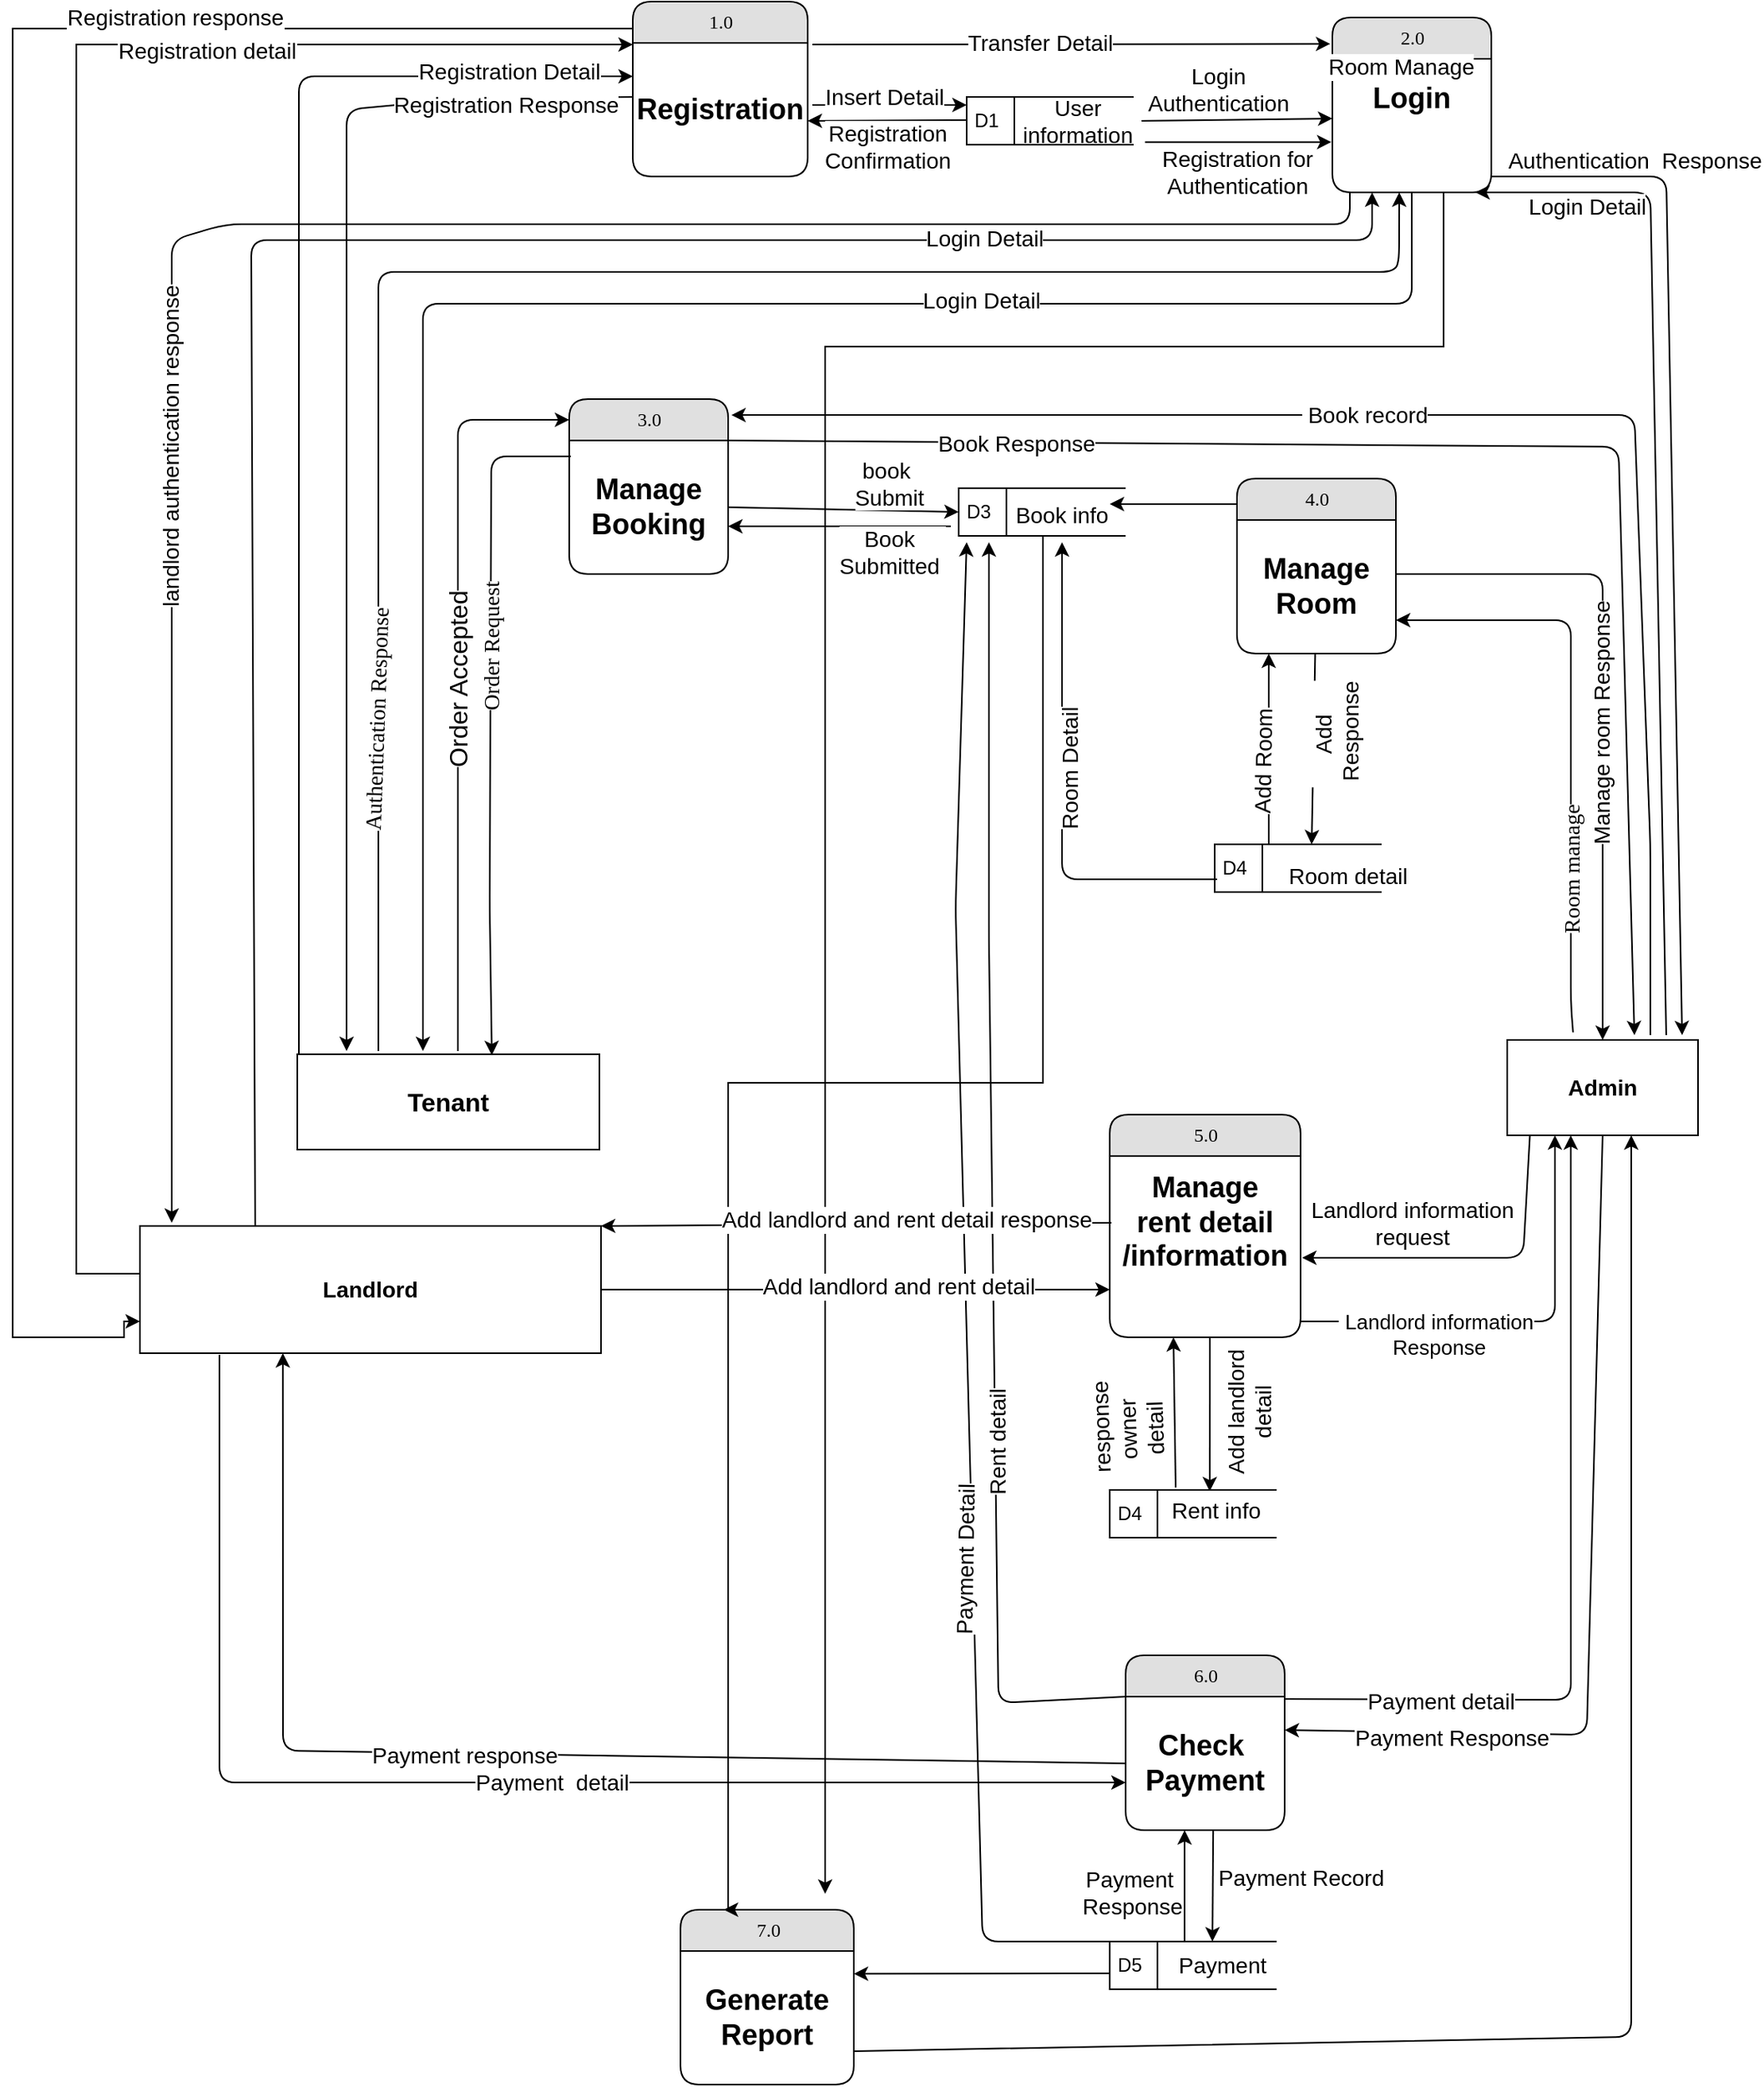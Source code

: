 <mxfile version="13.9.9" type="device" pages="7"><diagram id="VU8rKJI4_j919SRVstLy" name="Level 1 DFD"><mxGraphModel dx="2135" dy="1681" grid="1" gridSize="10" guides="1" tooltips="1" connect="1" arrows="1" fold="1" page="1" pageScale="1" pageWidth="850" pageHeight="1100" math="0" shadow="0"><root><mxCell id="0"/><mxCell id="1" parent="0"/><mxCell id="4uLlZXl7Ltu2JWBYpHDi-1" value="1.0" style="swimlane;html=1;fontStyle=0;childLayout=stackLayout;horizontal=1;startSize=26;fillColor=#e0e0e0;horizontalStack=0;resizeParent=1;resizeLast=0;collapsible=1;marginBottom=0;swimlaneFillColor=#ffffff;align=center;rounded=1;shadow=0;comic=0;labelBackgroundColor=none;strokeWidth=1;fontFamily=Verdana;fontSize=12" parent="1" vertex="1"><mxGeometry x="130" y="-480" width="110" height="110" as="geometry"><mxRectangle x="560" y="74" width="80" height="26" as="alternateBounds"/></mxGeometry></mxCell><mxCell id="4uLlZXl7Ltu2JWBYpHDi-2" value="&lt;b&gt;Registration&lt;br&gt;&lt;/b&gt;" style="text;html=1;strokeColor=none;fillColor=none;align=center;verticalAlign=middle;whiteSpace=wrap;rounded=0;fontSize=18;" parent="4uLlZXl7Ltu2JWBYpHDi-1" vertex="1"><mxGeometry y="26" width="110" height="84" as="geometry"/></mxCell><mxCell id="4uLlZXl7Ltu2JWBYpHDi-5" value="2.0" style="swimlane;html=1;fontStyle=0;childLayout=stackLayout;horizontal=1;startSize=26;fillColor=#e0e0e0;horizontalStack=0;resizeParent=1;resizeLast=0;collapsible=1;marginBottom=0;swimlaneFillColor=#ffffff;align=center;rounded=1;shadow=0;comic=0;labelBackgroundColor=none;strokeWidth=1;fontFamily=Verdana;fontSize=12" parent="1" vertex="1"><mxGeometry x="570" y="-470" width="100" height="110" as="geometry"><mxRectangle x="560" y="74" width="80" height="26" as="alternateBounds"/></mxGeometry></mxCell><mxCell id="4uLlZXl7Ltu2JWBYpHDi-6" value="&lt;b&gt;Login&lt;br&gt;&lt;/b&gt;" style="text;html=1;strokeColor=none;fillColor=none;align=center;verticalAlign=middle;whiteSpace=wrap;rounded=0;fontSize=18;" parent="4uLlZXl7Ltu2JWBYpHDi-5" vertex="1"><mxGeometry y="26" width="100" height="50" as="geometry"/></mxCell><mxCell id="4uLlZXl7Ltu2JWBYpHDi-7" value="3.0" style="swimlane;html=1;fontStyle=0;childLayout=stackLayout;horizontal=1;startSize=26;fillColor=#e0e0e0;horizontalStack=0;resizeParent=1;resizeLast=0;collapsible=1;marginBottom=0;swimlaneFillColor=#ffffff;align=center;rounded=1;shadow=0;comic=0;labelBackgroundColor=none;strokeWidth=1;fontFamily=Verdana;fontSize=12" parent="1" vertex="1"><mxGeometry x="90" y="-230" width="100" height="110" as="geometry"><mxRectangle x="560" y="74" width="80" height="26" as="alternateBounds"/></mxGeometry></mxCell><mxCell id="4uLlZXl7Ltu2JWBYpHDi-8" value="" style="endArrow=classic;html=1;" parent="4uLlZXl7Ltu2JWBYpHDi-7" source="4uLlZXl7Ltu2JWBYpHDi-9" edge="1"><mxGeometry width="50" height="50" relative="1" as="geometry"><mxPoint x="50" y="110" as="sourcePoint"/><mxPoint x="100" y="60" as="targetPoint"/></mxGeometry></mxCell><mxCell id="4uLlZXl7Ltu2JWBYpHDi-9" value="&lt;b&gt;Manage Booking&lt;br&gt;&lt;/b&gt;" style="text;html=1;strokeColor=none;fillColor=none;align=center;verticalAlign=middle;whiteSpace=wrap;rounded=0;fontSize=18;" parent="4uLlZXl7Ltu2JWBYpHDi-7" vertex="1"><mxGeometry y="26" width="100" height="84" as="geometry"/></mxCell><mxCell id="4uLlZXl7Ltu2JWBYpHDi-10" value="4.0" style="swimlane;html=1;fontStyle=0;childLayout=stackLayout;horizontal=1;startSize=26;fillColor=#e0e0e0;horizontalStack=0;resizeParent=1;resizeLast=0;collapsible=1;marginBottom=0;swimlaneFillColor=#ffffff;align=center;rounded=1;shadow=0;comic=0;labelBackgroundColor=none;strokeWidth=1;fontFamily=Verdana;fontSize=12" parent="1" vertex="1"><mxGeometry x="510" y="-180" width="100" height="110" as="geometry"><mxRectangle x="560" y="74" width="80" height="26" as="alternateBounds"/></mxGeometry></mxCell><mxCell id="4uLlZXl7Ltu2JWBYpHDi-11" value="&lt;b&gt;Manage&lt;br&gt;Room&lt;br&gt;&lt;/b&gt;" style="text;html=1;strokeColor=none;fillColor=none;align=center;verticalAlign=middle;whiteSpace=wrap;rounded=0;fontSize=18;" parent="4uLlZXl7Ltu2JWBYpHDi-10" vertex="1"><mxGeometry y="26" width="100" height="84" as="geometry"/></mxCell><mxCell id="4uLlZXl7Ltu2JWBYpHDi-12" value="5.0" style="swimlane;html=1;fontStyle=0;childLayout=stackLayout;horizontal=1;startSize=26;fillColor=#e0e0e0;horizontalStack=0;resizeParent=1;resizeLast=0;collapsible=1;marginBottom=0;swimlaneFillColor=#ffffff;align=center;rounded=1;shadow=0;comic=0;labelBackgroundColor=none;strokeWidth=1;fontFamily=Verdana;fontSize=12" parent="1" vertex="1"><mxGeometry x="430" y="220" width="120" height="140" as="geometry"><mxRectangle x="560" y="74" width="80" height="26" as="alternateBounds"/></mxGeometry></mxCell><mxCell id="4uLlZXl7Ltu2JWBYpHDi-13" value="&lt;b&gt;Manage&lt;br&gt;rent detail /information&lt;br&gt;&lt;/b&gt;" style="text;html=1;strokeColor=none;fillColor=none;align=center;verticalAlign=middle;whiteSpace=wrap;rounded=0;fontSize=18;" parent="4uLlZXl7Ltu2JWBYpHDi-12" vertex="1"><mxGeometry y="26" width="120" height="84" as="geometry"/></mxCell><mxCell id="4uLlZXl7Ltu2JWBYpHDi-14" value="" style="endArrow=classic;html=1;entryX=0.599;entryY=0.029;entryDx=0;entryDy=0;entryPerimeter=0;" parent="4uLlZXl7Ltu2JWBYpHDi-12" edge="1" target="4uLlZXl7Ltu2JWBYpHDi-42"><mxGeometry width="50" height="50" relative="1" as="geometry"><mxPoint x="63" y="140" as="sourcePoint"/><mxPoint x="59" y="206" as="targetPoint"/></mxGeometry></mxCell><mxCell id="4uLlZXl7Ltu2JWBYpHDi-15" value="&lt;font style=&quot;font-size: 14px&quot;&gt;Add landlord &lt;br&gt;detail&lt;/font&gt;" style="edgeLabel;html=1;align=center;verticalAlign=middle;resizable=0;points=[];rotation=-90;" parent="4uLlZXl7Ltu2JWBYpHDi-14" vertex="1" connectable="0"><mxGeometry x="-0.62" y="1" relative="1" as="geometry"><mxPoint x="23.19" y="28.56" as="offset"/></mxGeometry></mxCell><mxCell id="4uLlZXl7Ltu2JWBYpHDi-16" value="6.0" style="swimlane;html=1;fontStyle=0;childLayout=stackLayout;horizontal=1;startSize=26;fillColor=#e0e0e0;horizontalStack=0;resizeParent=1;resizeLast=0;collapsible=1;marginBottom=0;swimlaneFillColor=#ffffff;align=center;rounded=1;shadow=0;comic=0;labelBackgroundColor=none;strokeWidth=1;fontFamily=Verdana;fontSize=12" parent="1" vertex="1"><mxGeometry x="440" y="560" width="100" height="110" as="geometry"><mxRectangle x="560" y="74" width="80" height="26" as="alternateBounds"/></mxGeometry></mxCell><mxCell id="4uLlZXl7Ltu2JWBYpHDi-17" value="&lt;b&gt;Check&amp;nbsp;&lt;br&gt;Payment&lt;br&gt;&lt;/b&gt;" style="text;html=1;strokeColor=none;fillColor=none;align=center;verticalAlign=middle;whiteSpace=wrap;rounded=0;fontSize=18;" parent="4uLlZXl7Ltu2JWBYpHDi-16" vertex="1"><mxGeometry y="26" width="100" height="84" as="geometry"/></mxCell><mxCell id="4uLlZXl7Ltu2JWBYpHDi-18" value="7.0" style="swimlane;html=1;fontStyle=0;childLayout=stackLayout;horizontal=1;startSize=26;fillColor=#e0e0e0;horizontalStack=0;resizeParent=1;resizeLast=0;collapsible=1;marginBottom=0;swimlaneFillColor=#ffffff;align=center;rounded=1;shadow=0;comic=0;labelBackgroundColor=none;strokeWidth=1;fontFamily=Verdana;fontSize=12" parent="1" vertex="1"><mxGeometry x="160" y="720" width="109" height="110" as="geometry"><mxRectangle x="560" y="74" width="80" height="26" as="alternateBounds"/></mxGeometry></mxCell><mxCell id="4uLlZXl7Ltu2JWBYpHDi-19" value="&lt;b&gt;Generate&lt;br&gt;Report&lt;br&gt;&lt;/b&gt;" style="text;html=1;strokeColor=none;fillColor=none;align=center;verticalAlign=middle;whiteSpace=wrap;rounded=0;fontSize=18;" parent="4uLlZXl7Ltu2JWBYpHDi-18" vertex="1"><mxGeometry y="26" width="109" height="84" as="geometry"/></mxCell><mxCell id="oLV1OSzcZXl_9ZT7MtlU-1" style="edgeStyle=orthogonalEdgeStyle;rounded=0;orthogonalLoop=1;jettySize=auto;html=1;startArrow=none;startFill=0;endArrow=classic;endFill=1;" parent="1" edge="1"><mxGeometry relative="1" as="geometry"><mxPoint x="640" y="-360" as="sourcePoint"/><mxPoint x="251" y="710" as="targetPoint"/><Array as="points"><mxPoint x="640" y="-263"/><mxPoint x="251" y="-263"/></Array></mxGeometry></mxCell><mxCell id="4uLlZXl7Ltu2JWBYpHDi-20" value="D1" style="html=1;dashed=0;whitespace=wrap;shape=mxgraph.dfd.dataStoreID;align=left;spacingLeft=3;points=[[0,0],[0.5,0],[1,0],[0,0.5],[1,0.5],[0,1],[0.5,1],[1,1]];" parent="1" vertex="1"><mxGeometry x="340" y="-420" width="105" height="30" as="geometry"/></mxCell><mxCell id="4uLlZXl7Ltu2JWBYpHDi-21" value="&lt;font style=&quot;font-size: 14px&quot;&gt;User information&lt;/font&gt;" style="text;html=1;strokeColor=none;fillColor=none;align=center;verticalAlign=middle;whiteSpace=wrap;rounded=0;" parent="1" vertex="1"><mxGeometry x="359.5" y="-415" width="100" height="20" as="geometry"/></mxCell><mxCell id="4uLlZXl7Ltu2JWBYpHDi-22" value="" style="endArrow=none;html=1;startArrow=classic;startFill=1;endFill=0;exitX=0;exitY=0.75;exitDx=0;exitDy=0;" parent="1" source="4uLlZXl7Ltu2JWBYpHDi-6" edge="1"><mxGeometry width="50" height="50" relative="1" as="geometry"><mxPoint x="561.3" y="-405.34" as="sourcePoint"/><mxPoint x="450" y="-405" as="targetPoint"/></mxGeometry></mxCell><mxCell id="4uLlZXl7Ltu2JWBYpHDi-23" value="&lt;span style=&quot;font-size: 14px&quot;&gt;Login &lt;br&gt;Authentication&lt;/span&gt;" style="edgeLabel;html=1;align=center;verticalAlign=middle;resizable=0;points=[];" parent="4uLlZXl7Ltu2JWBYpHDi-22" vertex="1" connectable="0"><mxGeometry x="0.43" y="-4" relative="1" as="geometry"><mxPoint x="14.02" y="-15.9" as="offset"/></mxGeometry></mxCell><mxCell id="4uLlZXl7Ltu2JWBYpHDi-24" value="" style="endArrow=classic;html=1;exitX=0.847;exitY=0.217;exitDx=0;exitDy=0;exitPerimeter=0;entryX=-0.006;entryY=0.667;entryDx=0;entryDy=0;entryPerimeter=0;" parent="1" edge="1"><mxGeometry width="50" height="50" relative="1" as="geometry"><mxPoint x="452.2" y="-391.66" as="sourcePoint"/><mxPoint x="569.4" y="-391.65" as="targetPoint"/></mxGeometry></mxCell><mxCell id="4uLlZXl7Ltu2JWBYpHDi-25" value="&lt;font style=&quot;font-size: 14px&quot;&gt;Registration for &lt;br&gt;Authentication&lt;/font&gt;" style="edgeLabel;html=1;align=center;verticalAlign=middle;resizable=0;points=[];" parent="4uLlZXl7Ltu2JWBYpHDi-24" vertex="1" connectable="0"><mxGeometry x="0.6" y="1" relative="1" as="geometry"><mxPoint x="-36.56" y="19.03" as="offset"/></mxGeometry></mxCell><mxCell id="4uLlZXl7Ltu2JWBYpHDi-26" value="" style="endArrow=classic;html=1;exitX=0.004;exitY=0.817;exitDx=0;exitDy=0;exitPerimeter=0;" parent="1" edge="1"><mxGeometry width="50" height="50" relative="1" as="geometry"><mxPoint x="340.42" y="-405.49" as="sourcePoint"/><mxPoint x="240" y="-405" as="targetPoint"/></mxGeometry></mxCell><mxCell id="4uLlZXl7Ltu2JWBYpHDi-27" value="&lt;font style=&quot;font-size: 14px&quot;&gt;Registration &lt;br&gt;Confirmation&lt;/font&gt;" style="edgeLabel;html=1;align=center;verticalAlign=middle;resizable=0;points=[];" parent="4uLlZXl7Ltu2JWBYpHDi-26" vertex="1" connectable="0"><mxGeometry x="-0.31" relative="1" as="geometry"><mxPoint x="-15.94" y="16.32" as="offset"/></mxGeometry></mxCell><mxCell id="oLV1OSzcZXl_9ZT7MtlU-2" style="edgeStyle=orthogonalEdgeStyle;rounded=0;orthogonalLoop=1;jettySize=auto;html=1;exitX=0;exitY=1;exitDx=0;exitDy=0;startArrow=none;startFill=0;endArrow=classic;endFill=1;entryX=0.25;entryY=0;entryDx=0;entryDy=0;" parent="1" source="4uLlZXl7Ltu2JWBYpHDi-30" target="4uLlZXl7Ltu2JWBYpHDi-18" edge="1"><mxGeometry relative="1" as="geometry"><Array as="points"><mxPoint x="335" y="-155"/><mxPoint x="388" y="-155"/><mxPoint x="388" y="200"/><mxPoint x="190" y="200"/><mxPoint x="190" y="720"/></Array><mxPoint x="190" y="690" as="targetPoint"/></mxGeometry></mxCell><mxCell id="4uLlZXl7Ltu2JWBYpHDi-30" value="D3" style="html=1;dashed=0;whitespace=wrap;shape=mxgraph.dfd.dataStoreID;align=left;spacingLeft=3;points=[[0,0],[0.5,0],[1,0],[0,0.5],[1,0.5],[0,1],[0.5,1],[1,1]];" parent="1" vertex="1"><mxGeometry x="335" y="-174" width="105" height="30" as="geometry"/></mxCell><mxCell id="4uLlZXl7Ltu2JWBYpHDi-31" value="&lt;span style=&quot;font-size: 14px&quot;&gt;Book info&lt;/span&gt;" style="text;html=1;strokeColor=none;fillColor=none;align=center;verticalAlign=middle;whiteSpace=wrap;rounded=0;" parent="1" vertex="1"><mxGeometry x="350" y="-167" width="100" height="20" as="geometry"/></mxCell><mxCell id="4uLlZXl7Ltu2JWBYpHDi-32" value="" style="endArrow=classic;html=1;entryX=0;entryY=0.5;entryDx=0;entryDy=0;exitX=1;exitY=0.5;exitDx=0;exitDy=0;" parent="1" source="4uLlZXl7Ltu2JWBYpHDi-9" edge="1" target="4uLlZXl7Ltu2JWBYpHDi-30"><mxGeometry width="50" height="50" relative="1" as="geometry"><mxPoint x="190" y="-170" as="sourcePoint"/><mxPoint x="320" y="-180.0" as="targetPoint"/></mxGeometry></mxCell><mxCell id="4uLlZXl7Ltu2JWBYpHDi-33" value="&lt;font style=&quot;font-size: 14px&quot;&gt;book&amp;nbsp;&lt;br&gt;Submit&lt;/font&gt;" style="edgeLabel;html=1;align=center;verticalAlign=middle;resizable=0;points=[];" parent="4uLlZXl7Ltu2JWBYpHDi-32" vertex="1" connectable="0"><mxGeometry x="0.56" y="1" relative="1" as="geometry"><mxPoint x="-12.02" y="-17" as="offset"/></mxGeometry></mxCell><mxCell id="4uLlZXl7Ltu2JWBYpHDi-36" value="D4" style="html=1;dashed=0;whitespace=wrap;shape=mxgraph.dfd.dataStoreID;align=left;spacingLeft=3;points=[[0,0],[0.5,0],[1,0],[0,0.5],[1,0.5],[0,1],[0.5,1],[1,1]];" parent="1" vertex="1"><mxGeometry x="496" y="50" width="105" height="30" as="geometry"/></mxCell><mxCell id="4uLlZXl7Ltu2JWBYpHDi-37" value="&lt;span style=&quot;font-size: 14px&quot;&gt;Room detail&lt;/span&gt;" style="text;html=1;strokeColor=none;fillColor=none;align=center;verticalAlign=middle;whiteSpace=wrap;rounded=0;" parent="1" vertex="1"><mxGeometry x="530" y="60" width="100" height="20" as="geometry"/></mxCell><mxCell id="4uLlZXl7Ltu2JWBYpHDi-38" value="" style="endArrow=classic;html=1;" parent="1" edge="1"><mxGeometry width="50" height="50" relative="1" as="geometry"><mxPoint x="530" y="50" as="sourcePoint"/><mxPoint x="530" y="-70" as="targetPoint"/></mxGeometry></mxCell><mxCell id="4uLlZXl7Ltu2JWBYpHDi-39" value="&lt;span style=&quot;font-size: 14px&quot;&gt;Add Room&lt;/span&gt;" style="edgeLabel;html=1;align=center;verticalAlign=middle;resizable=0;points=[];rotation=-89;" parent="4uLlZXl7Ltu2JWBYpHDi-38" vertex="1" connectable="0"><mxGeometry x="-0.6" relative="1" as="geometry"><mxPoint x="-4" y="-28.1" as="offset"/></mxGeometry></mxCell><mxCell id="4uLlZXl7Ltu2JWBYpHDi-40" value="" style="endArrow=classic;html=1;" parent="1" source="4uLlZXl7Ltu2JWBYpHDi-11" edge="1"><mxGeometry width="50" height="50" relative="1" as="geometry"><mxPoint x="422.5" y="380" as="sourcePoint"/><mxPoint x="557" y="50" as="targetPoint"/></mxGeometry></mxCell><mxCell id="4uLlZXl7Ltu2JWBYpHDi-41" value="&lt;font style=&quot;font-size: 14px&quot;&gt;Add&lt;br&gt;&amp;nbsp;Response&lt;/font&gt;" style="edgeLabel;html=1;align=center;verticalAlign=middle;resizable=0;points=[];rotation=-90;" parent="4uLlZXl7Ltu2JWBYpHDi-40" vertex="1" connectable="0"><mxGeometry x="-0.42" y="2" relative="1" as="geometry"><mxPoint x="11.98" y="16.57" as="offset"/></mxGeometry></mxCell><mxCell id="4uLlZXl7Ltu2JWBYpHDi-42" value="D4" style="html=1;dashed=0;whitespace=wrap;shape=mxgraph.dfd.dataStoreID;align=left;spacingLeft=3;points=[[0,0],[0.5,0],[1,0],[0,0.5],[1,0.5],[0,1],[0.5,1],[1,1]];" parent="1" vertex="1"><mxGeometry x="430" y="456" width="105" height="30" as="geometry"/></mxCell><mxCell id="4uLlZXl7Ltu2JWBYpHDi-43" value="&lt;span style=&quot;font-size: 14px&quot;&gt;Rent info&lt;/span&gt;" style="text;html=1;strokeColor=none;fillColor=none;align=center;verticalAlign=middle;whiteSpace=wrap;rounded=0;" parent="1" vertex="1"><mxGeometry x="447" y="459" width="100" height="20" as="geometry"/></mxCell><mxCell id="4uLlZXl7Ltu2JWBYpHDi-44" value="" style="endArrow=classic;html=1;entryX=0.355;entryY=1.024;entryDx=0;entryDy=0;entryPerimeter=0;exitX=0.395;exitY=-0.052;exitDx=0;exitDy=0;exitPerimeter=0;" parent="1" edge="1" source="4uLlZXl7Ltu2JWBYpHDi-42"><mxGeometry width="50" height="50" relative="1" as="geometry"><mxPoint x="470" y="430" as="sourcePoint"/><mxPoint x="470.05" y="359.996" as="targetPoint"/></mxGeometry></mxCell><mxCell id="60xzgEQf3ZAqLjwWYsw4-1" value="&lt;font style=&quot;font-size: 14px&quot;&gt;&amp;nbsp;response &lt;br&gt;owner&lt;br&gt;detail&lt;br&gt;&lt;/font&gt;" style="edgeLabel;html=1;align=center;verticalAlign=middle;resizable=0;points=[];fontSize=14;rotation=-92;" parent="4uLlZXl7Ltu2JWBYpHDi-44" vertex="1" connectable="0"><mxGeometry x="-0.562" y="-1" relative="1" as="geometry"><mxPoint x="-31" y="-16" as="offset"/></mxGeometry></mxCell><mxCell id="4uLlZXl7Ltu2JWBYpHDi-46" value="" style="endArrow=classic;html=1;entryX=0.25;entryY=1;entryDx=0;entryDy=0;" parent="1" edge="1"><mxGeometry width="50" height="50" relative="1" as="geometry"><mxPoint x="477.07" y="740" as="sourcePoint"/><mxPoint x="477.07" y="670" as="targetPoint"/></mxGeometry></mxCell><mxCell id="4uLlZXl7Ltu2JWBYpHDi-47" value="&lt;span style=&quot;font-size: 14px;&quot;&gt;Payment&lt;br&gt;&amp;nbsp;Response&lt;br&gt;&lt;/span&gt;" style="edgeLabel;html=1;align=center;verticalAlign=middle;resizable=0;points=[];" parent="4uLlZXl7Ltu2JWBYpHDi-46" vertex="1" connectable="0"><mxGeometry x="-0.62" y="1" relative="1" as="geometry"><mxPoint x="-34" y="-18" as="offset"/></mxGeometry></mxCell><mxCell id="4uLlZXl7Ltu2JWBYpHDi-48" value="" style="endArrow=classic;html=1;entryX=0.25;entryY=1;entryDx=0;entryDy=0;" parent="1" edge="1" target="4uLlZXl7Ltu2JWBYpHDi-59"><mxGeometry width="50" height="50" relative="1" as="geometry"><mxPoint x="550" y="350" as="sourcePoint"/><mxPoint x="690" y="230" as="targetPoint"/><Array as="points"><mxPoint x="710" y="350"/></Array></mxGeometry></mxCell><mxCell id="4uLlZXl7Ltu2JWBYpHDi-49" value="&lt;span style=&quot;font-size: 13px&quot;&gt;&amp;nbsp;Landlord information&lt;br&gt;&amp;nbsp;Response&lt;/span&gt;" style="edgeLabel;html=1;align=center;verticalAlign=middle;resizable=0;points=[];" parent="4uLlZXl7Ltu2JWBYpHDi-48" vertex="1" connectable="0"><mxGeometry x="-0.62" y="1" relative="1" as="geometry"><mxPoint x="32.61" y="8.67" as="offset"/></mxGeometry></mxCell><mxCell id="4uLlZXl7Ltu2JWBYpHDi-50" value="" style="endArrow=classic;html=1;exitX=0.119;exitY=0.993;exitDx=0;exitDy=0;exitPerimeter=0;" parent="1" source="4uLlZXl7Ltu2JWBYpHDi-59" edge="1"><mxGeometry width="50" height="50" relative="1" as="geometry"><mxPoint x="760" y="630" as="sourcePoint"/><mxPoint x="551" y="310" as="targetPoint"/><Array as="points"><mxPoint x="690" y="310"/></Array></mxGeometry></mxCell><mxCell id="sdx2_kt3gBnaldi8R2B9-1" value="Landlord information &lt;br&gt;request" style="edgeLabel;html=1;align=center;verticalAlign=middle;resizable=0;points=[];fontSize=14;" parent="4uLlZXl7Ltu2JWBYpHDi-50" vertex="1" connectable="0"><mxGeometry x="0.51" y="-1" relative="1" as="geometry"><mxPoint x="15.32" y="-21" as="offset"/></mxGeometry></mxCell><mxCell id="4uLlZXl7Ltu2JWBYpHDi-52" value="" style="endArrow=classic;html=1;entryX=0.333;entryY=1;entryDx=0;entryDy=0;entryPerimeter=0;exitX=1;exitY=0.25;exitDx=0;exitDy=0;" parent="1" target="4uLlZXl7Ltu2JWBYpHDi-59" edge="1" source="4uLlZXl7Ltu2JWBYpHDi-16"><mxGeometry width="50" height="50" relative="1" as="geometry"><mxPoint x="440" y="790" as="sourcePoint"/><mxPoint x="710" y="690" as="targetPoint"/><Array as="points"><mxPoint x="720" y="588"/></Array></mxGeometry></mxCell><mxCell id="jwT9J065JI9_x-ZafS6d-1" value="Payment detail" style="edgeLabel;html=1;align=center;verticalAlign=middle;resizable=0;points=[];fontSize=14;" parent="4uLlZXl7Ltu2JWBYpHDi-52" vertex="1" connectable="0"><mxGeometry x="-0.636" y="-1" relative="1" as="geometry"><mxPoint as="offset"/></mxGeometry></mxCell><mxCell id="4uLlZXl7Ltu2JWBYpHDi-54" value="D5" style="html=1;dashed=0;whitespace=wrap;shape=mxgraph.dfd.dataStoreID;align=left;spacingLeft=3;points=[[0,0],[0.5,0],[1,0],[0,0.5],[1,0.5],[0,1],[0.5,1],[1,1]];" parent="1" vertex="1"><mxGeometry x="430" y="740" width="105" height="30" as="geometry"/></mxCell><mxCell id="4uLlZXl7Ltu2JWBYpHDi-55" value="&lt;span style=&quot;font-size: 14px&quot;&gt;Payment&lt;/span&gt;" style="text;html=1;strokeColor=none;fillColor=none;align=center;verticalAlign=middle;whiteSpace=wrap;rounded=0;" parent="1" vertex="1"><mxGeometry x="451" y="745" width="100" height="20" as="geometry"/></mxCell><mxCell id="4uLlZXl7Ltu2JWBYpHDi-56" value="" style="endArrow=classic;html=1;entryX=0.5;entryY=0;entryDx=0;entryDy=0;" parent="1" edge="1"><mxGeometry width="50" height="50" relative="1" as="geometry"><mxPoint x="495.07" y="670" as="sourcePoint"/><mxPoint x="494.57" y="740" as="targetPoint"/></mxGeometry></mxCell><mxCell id="4uLlZXl7Ltu2JWBYpHDi-57" value="&lt;span style=&quot;font-size: 14px&quot;&gt;Payment Record&lt;/span&gt;" style="edgeLabel;html=1;align=center;verticalAlign=middle;resizable=0;points=[];" parent="4uLlZXl7Ltu2JWBYpHDi-56" vertex="1" connectable="0"><mxGeometry x="-0.62" y="1" relative="1" as="geometry"><mxPoint x="54" y="16" as="offset"/></mxGeometry></mxCell><mxCell id="4uLlZXl7Ltu2JWBYpHDi-58" value="&lt;font size=&quot;3&quot;&gt;&lt;b&gt;Tenant&lt;/b&gt;&lt;/font&gt;" style="rounded=0;whiteSpace=wrap;html=1;" parent="1" vertex="1"><mxGeometry x="-81" y="182" width="190" height="60" as="geometry"/></mxCell><mxCell id="4uLlZXl7Ltu2JWBYpHDi-59" value="&lt;b&gt;&lt;font style=&quot;font-size: 14px&quot;&gt;Admin&lt;/font&gt;&lt;/b&gt;" style="rounded=0;whiteSpace=wrap;html=1;" parent="1" vertex="1"><mxGeometry x="680" y="173" width="120" height="60" as="geometry"/></mxCell><mxCell id="4uLlZXl7Ltu2JWBYpHDi-60" value="" style="endArrow=classic;html=1;entryX=0;entryY=0.25;entryDx=0;entryDy=0;" parent="1" target="4uLlZXl7Ltu2JWBYpHDi-2" edge="1"><mxGeometry width="50" height="50" relative="1" as="geometry"><mxPoint x="-80" y="182" as="sourcePoint"/><mxPoint x="120" y="-441" as="targetPoint"/><Array as="points"><mxPoint x="-80" y="-433"/></Array></mxGeometry></mxCell><mxCell id="4uLlZXl7Ltu2JWBYpHDi-61" value="" style="endArrow=classic;html=1;" parent="1" edge="1"><mxGeometry width="50" height="50" relative="1" as="geometry"><mxPoint x="780" y="170" as="sourcePoint"/><mxPoint x="660" y="-360" as="targetPoint"/><Array as="points"><mxPoint x="770" y="-360"/></Array></mxGeometry></mxCell><mxCell id="4uLlZXl7Ltu2JWBYpHDi-62" value="&lt;font style=&quot;font-size: 14px&quot;&gt;Login Detail&lt;/font&gt;" style="edgeLabel;html=1;align=center;verticalAlign=middle;resizable=0;points=[];" parent="4uLlZXl7Ltu2JWBYpHDi-61" vertex="1" connectable="0"><mxGeometry x="-0.62" y="2" relative="1" as="geometry"><mxPoint x="-45.74" y="-400.06" as="offset"/></mxGeometry></mxCell><mxCell id="4uLlZXl7Ltu2JWBYpHDi-63" value="" style="endArrow=classic;html=1;entryX=-0.013;entryY=0.151;entryDx=0;entryDy=0;entryPerimeter=0;" parent="1" edge="1" target="4uLlZXl7Ltu2JWBYpHDi-5"><mxGeometry width="50" height="50" relative="1" as="geometry"><mxPoint x="243" y="-453" as="sourcePoint"/><mxPoint x="410.0" y="-460" as="targetPoint"/><Array as="points"/></mxGeometry></mxCell><mxCell id="4uLlZXl7Ltu2JWBYpHDi-64" value="&lt;font style=&quot;font-size: 14px&quot;&gt;Transfer Detail&lt;/font&gt;" style="edgeLabel;html=1;align=center;verticalAlign=middle;resizable=0;points=[];rotation=0;" parent="4uLlZXl7Ltu2JWBYpHDi-63" vertex="1" connectable="0"><mxGeometry x="-0.62" y="2" relative="1" as="geometry"><mxPoint x="80.93" y="1.07" as="offset"/></mxGeometry></mxCell><mxCell id="4uLlZXl7Ltu2JWBYpHDi-65" value="" style="endArrow=classic;html=1;exitX=0.5;exitY=1;exitDx=0;exitDy=0;" parent="1" source="4uLlZXl7Ltu2JWBYpHDi-5" edge="1"><mxGeometry width="50" height="50" relative="1" as="geometry"><mxPoint x="410" y="-310" as="sourcePoint"/><mxPoint x="-2" y="180" as="targetPoint"/><Array as="points"><mxPoint x="620" y="-290"/><mxPoint x="40" y="-290"/><mxPoint x="-2" y="-290"/></Array></mxGeometry></mxCell><mxCell id="4uLlZXl7Ltu2JWBYpHDi-66" value="" style="endArrow=classic;html=1;" parent="1" edge="1"><mxGeometry width="50" height="50" relative="1" as="geometry"><mxPoint x="670" y="-370" as="sourcePoint"/><mxPoint x="790" y="170" as="targetPoint"/><Array as="points"><mxPoint x="780" y="-370"/></Array></mxGeometry></mxCell><mxCell id="4uLlZXl7Ltu2JWBYpHDi-67" value="&lt;font style=&quot;font-size: 14px&quot;&gt;Authentication&amp;nbsp; Response&lt;/font&gt;" style="edgeLabel;html=1;align=center;verticalAlign=middle;resizable=0;points=[];" parent="4uLlZXl7Ltu2JWBYpHDi-66" vertex="1" connectable="0"><mxGeometry x="-0.62" y="2" relative="1" as="geometry"><mxPoint x="-22.25" y="-23.41" as="offset"/></mxGeometry></mxCell><mxCell id="4uLlZXl7Ltu2JWBYpHDi-68" value="" style="endArrow=classic;html=1;exitX=0;exitY=0.405;exitDx=0;exitDy=0;exitPerimeter=0;" parent="1" source="4uLlZXl7Ltu2JWBYpHDi-2" edge="1"><mxGeometry width="50" height="50" relative="1" as="geometry"><mxPoint x="90" y="-419" as="sourcePoint"/><mxPoint x="-50" y="180" as="targetPoint"/><Array as="points"><mxPoint x="23.96" y="-419"/><mxPoint x="-50" y="-412"/><mxPoint x="-50" y="-100"/></Array></mxGeometry></mxCell><mxCell id="4uLlZXl7Ltu2JWBYpHDi-70" value="&lt;span style=&quot;font-size: 14px&quot;&gt;Registration Response&lt;/span&gt;" style="edgeLabel;html=1;align=center;verticalAlign=middle;resizable=0;points=[];" parent="4uLlZXl7Ltu2JWBYpHDi-68" vertex="1" connectable="0"><mxGeometry x="-0.706" y="3" relative="1" as="geometry"><mxPoint x="33" as="offset"/></mxGeometry></mxCell><mxCell id="4uLlZXl7Ltu2JWBYpHDi-71" value="" style="endArrow=classic;html=1;" parent="1" edge="1"><mxGeometry width="50" height="50" relative="1" as="geometry"><mxPoint x="-30" y="180" as="sourcePoint"/><mxPoint x="612.069" y="-360" as="targetPoint"/><Array as="points"><mxPoint x="-30" y="-310"/><mxPoint x="-10" y="-310"/><mxPoint x="610" y="-310"/><mxPoint x="612" y="-320"/></Array></mxGeometry></mxCell><mxCell id="4uLlZXl7Ltu2JWBYpHDi-73" value="&lt;span style=&quot;font-size: 14px&quot;&gt;Login Detail&lt;/span&gt;" style="edgeLabel;html=1;align=center;verticalAlign=middle;resizable=0;points=[];" parent="4uLlZXl7Ltu2JWBYpHDi-71" vertex="1" connectable="0"><mxGeometry x="0.617" y="-3" relative="1" as="geometry"><mxPoint x="-85" y="15" as="offset"/></mxGeometry></mxCell><mxCell id="626Rb4zUBofaa7PxlHlw-17" value="&lt;font style=&quot;font-size: 14px&quot; face=&quot;Times New Roman&quot;&gt;Authentication Response&lt;/font&gt;" style="edgeLabel;html=1;align=center;verticalAlign=middle;resizable=0;points=[];rotation=-88;" vertex="1" connectable="0" parent="4uLlZXl7Ltu2JWBYpHDi-71"><mxGeometry x="-0.647" relative="1" as="geometry"><mxPoint as="offset"/></mxGeometry></mxCell><mxCell id="4uLlZXl7Ltu2JWBYpHDi-74" value="" style="endArrow=classic;html=1;" parent="1" edge="1"><mxGeometry width="50" height="50" relative="1" as="geometry"><mxPoint x="20" y="180" as="sourcePoint"/><mxPoint x="90" y="-217" as="targetPoint"/><Array as="points"><mxPoint x="20" y="33"/><mxPoint x="20" y="-217"/></Array></mxGeometry></mxCell><mxCell id="4uLlZXl7Ltu2JWBYpHDi-76" value="" style="endArrow=classic;html=1;exitX=0.01;exitY=0.119;exitDx=0;exitDy=0;exitPerimeter=0;entryX=0.644;entryY=0.01;entryDx=0;entryDy=0;entryPerimeter=0;" parent="1" source="4uLlZXl7Ltu2JWBYpHDi-9" edge="1" target="4uLlZXl7Ltu2JWBYpHDi-58"><mxGeometry width="50" height="50" relative="1" as="geometry"><mxPoint x="310" y="123" as="sourcePoint"/><mxPoint x="100" y="180" as="targetPoint"/><Array as="points"><mxPoint x="41" y="-194"/><mxPoint x="40" y="90"/></Array></mxGeometry></mxCell><mxCell id="4uLlZXl7Ltu2JWBYpHDi-77" value="&lt;font size=&quot;3&quot;&gt;Order Accepted&lt;/font&gt;" style="edgeLabel;html=1;align=center;verticalAlign=middle;resizable=0;points=[];rotation=-90;" parent="4uLlZXl7Ltu2JWBYpHDi-76" vertex="1" connectable="0"><mxGeometry x="-0.62" y="2" relative="1" as="geometry"><mxPoint x="-22.92" y="109.39" as="offset"/></mxGeometry></mxCell><mxCell id="626Rb4zUBofaa7PxlHlw-4" value="&lt;font style=&quot;font-size: 14px&quot; face=&quot;Times New Roman&quot;&gt;Order Request&lt;/font&gt;" style="edgeLabel;html=1;align=center;verticalAlign=middle;resizable=0;points=[];rotation=-90;" vertex="1" connectable="0" parent="4uLlZXl7Ltu2JWBYpHDi-76"><mxGeometry x="-0.199" y="1" relative="1" as="geometry"><mxPoint y="-1" as="offset"/></mxGeometry></mxCell><mxCell id="4uLlZXl7Ltu2JWBYpHDi-78" value="" style="endArrow=classic;html=1;entryX=1.02;entryY=0.091;entryDx=0;entryDy=0;entryPerimeter=0;" parent="1" target="4uLlZXl7Ltu2JWBYpHDi-7" edge="1"><mxGeometry width="50" height="50" relative="1" as="geometry"><mxPoint x="770" y="170" as="sourcePoint"/><mxPoint x="546" y="60" as="targetPoint"/><Array as="points"><mxPoint x="770" y="50"/><mxPoint x="760" y="-220"/></Array></mxGeometry></mxCell><mxCell id="4uLlZXl7Ltu2JWBYpHDi-79" value="&lt;font style=&quot;font-size: 14px&quot;&gt;&amp;nbsp;Book record&lt;/font&gt;" style="edgeLabel;html=1;align=center;verticalAlign=middle;resizable=0;points=[];" parent="4uLlZXl7Ltu2JWBYpHDi-78" vertex="1" connectable="0"><mxGeometry x="-0.62" y="2" relative="1" as="geometry"><mxPoint x="-175.73" y="-208.69" as="offset"/></mxGeometry></mxCell><mxCell id="4uLlZXl7Ltu2JWBYpHDi-80" value="" style="endArrow=classic;html=1;exitX=1;exitY=0;exitDx=0;exitDy=0;" parent="1" edge="1" source="4uLlZXl7Ltu2JWBYpHDi-9"><mxGeometry width="50" height="50" relative="1" as="geometry"><mxPoint x="610" y="-150" as="sourcePoint"/><mxPoint x="760" y="170" as="targetPoint"/><Array as="points"><mxPoint x="750" y="-200"/></Array></mxGeometry></mxCell><mxCell id="4uLlZXl7Ltu2JWBYpHDi-81" value="&lt;font style=&quot;font-size: 14px&quot;&gt;Book Response&lt;/font&gt;" style="edgeLabel;html=1;align=center;verticalAlign=middle;resizable=0;points=[];" parent="4uLlZXl7Ltu2JWBYpHDi-80" vertex="1" connectable="0"><mxGeometry x="-0.62" y="2" relative="1" as="geometry"><mxPoint x="4" y="2" as="offset"/></mxGeometry></mxCell><mxCell id="4uLlZXl7Ltu2JWBYpHDi-82" value="" style="endArrow=classic;html=1;exitX=0;exitY=0;exitDx=0;exitDy=0;" parent="1" source="4uLlZXl7Ltu2JWBYpHDi-54" edge="1"><mxGeometry width="50" height="50" relative="1" as="geometry"><mxPoint x="420" y="755" as="sourcePoint"/><mxPoint x="340" y="-140" as="targetPoint"/><Array as="points"><mxPoint x="350" y="740"/><mxPoint x="333" y="90"/></Array></mxGeometry></mxCell><mxCell id="4uLlZXl7Ltu2JWBYpHDi-83" value="&lt;font style=&quot;font-size: 14px&quot;&gt;Payment Detail&lt;/font&gt;" style="edgeLabel;html=1;align=center;verticalAlign=middle;resizable=0;points=[];rotation=-89;" parent="4uLlZXl7Ltu2JWBYpHDi-82" vertex="1" connectable="0"><mxGeometry x="-0.62" y="2" relative="1" as="geometry"><mxPoint x="-6" y="-137.03" as="offset"/></mxGeometry></mxCell><mxCell id="4uLlZXl7Ltu2JWBYpHDi-84" value="" style="endArrow=classic;html=1;entryX=1;entryY=0.75;entryDx=0;entryDy=0;exitX=0.345;exitY=-0.079;exitDx=0;exitDy=0;exitPerimeter=0;" parent="1" target="4uLlZXl7Ltu2JWBYpHDi-11" edge="1" source="4uLlZXl7Ltu2JWBYpHDi-59"><mxGeometry width="50" height="50" relative="1" as="geometry"><mxPoint x="750" y="174" as="sourcePoint"/><mxPoint x="127.1" y="-119.252" as="targetPoint"/><Array as="points"><mxPoint x="720" y="150"/><mxPoint x="720" y="-91"/></Array></mxGeometry></mxCell><mxCell id="626Rb4zUBofaa7PxlHlw-20" value="&lt;font style=&quot;font-size: 14px&quot; face=&quot;Times New Roman&quot;&gt;Room manage&lt;/font&gt;" style="edgeLabel;html=1;align=center;verticalAlign=middle;resizable=0;points=[];rotation=-90;" vertex="1" connectable="0" parent="4uLlZXl7Ltu2JWBYpHDi-84"><mxGeometry x="-0.446" y="-1" relative="1" as="geometry"><mxPoint as="offset"/></mxGeometry></mxCell><mxCell id="4uLlZXl7Ltu2JWBYpHDi-85" value="" style="endArrow=classic;html=1;exitX=1;exitY=0.405;exitDx=0;exitDy=0;exitPerimeter=0;entryX=0.5;entryY=0;entryDx=0;entryDy=0;" parent="1" edge="1" target="4uLlZXl7Ltu2JWBYpHDi-59" source="4uLlZXl7Ltu2JWBYpHDi-11"><mxGeometry width="50" height="50" relative="1" as="geometry"><mxPoint x="610" y="-110" as="sourcePoint"/><mxPoint x="740" y="173" as="targetPoint"/><Array as="points"><mxPoint x="740" y="-120"/></Array></mxGeometry></mxCell><mxCell id="4uLlZXl7Ltu2JWBYpHDi-86" value="&lt;font style=&quot;font-size: 14px&quot;&gt;Room Manage&lt;/font&gt;" style="edgeLabel;html=1;align=center;verticalAlign=middle;resizable=0;points=[];" parent="4uLlZXl7Ltu2JWBYpHDi-85" vertex="1" connectable="0"><mxGeometry x="-0.62" y="2" relative="1" as="geometry"><mxPoint x="-78" y="-317.14" as="offset"/></mxGeometry></mxCell><mxCell id="4uLlZXl7Ltu2JWBYpHDi-87" value="&lt;span style=&quot;font-size: 14px&quot;&gt;Manage room Response&lt;/span&gt;" style="edgeLabel;html=1;align=center;verticalAlign=middle;resizable=0;points=[];rotation=-90;" parent="4uLlZXl7Ltu2JWBYpHDi-85" vertex="1" connectable="0"><mxGeometry x="0.094" y="-3" relative="1" as="geometry"><mxPoint x="2.46" y="-7.16" as="offset"/></mxGeometry></mxCell><mxCell id="4uLlZXl7Ltu2JWBYpHDi-88" value="" style="endArrow=classic;html=1;exitX=0;exitY=0;exitDx=0;exitDy=0;" parent="1" edge="1" source="4uLlZXl7Ltu2JWBYpHDi-17"><mxGeometry width="50" height="50" relative="1" as="geometry"><mxPoint x="354" y="700" as="sourcePoint"/><mxPoint x="354" y="-140" as="targetPoint"/><Array as="points"><mxPoint x="360" y="590"/><mxPoint x="354" y="110"/></Array></mxGeometry></mxCell><mxCell id="4uLlZXl7Ltu2JWBYpHDi-89" value="&lt;font style=&quot;font-size: 14px&quot;&gt;Rent detail&lt;/font&gt;" style="edgeLabel;html=1;align=center;verticalAlign=middle;resizable=0;points=[];rotation=-90;" parent="4uLlZXl7Ltu2JWBYpHDi-88" vertex="1" connectable="0"><mxGeometry x="-0.62" y="2" relative="1" as="geometry"><mxPoint x="2" y="-90.14" as="offset"/></mxGeometry></mxCell><mxCell id="4uLlZXl7Ltu2JWBYpHDi-90" value="" style="endArrow=classic;html=1;exitX=0.014;exitY=0.733;exitDx=0;exitDy=0;exitPerimeter=0;" parent="1" source="4uLlZXl7Ltu2JWBYpHDi-36" edge="1"><mxGeometry width="50" height="50" relative="1" as="geometry"><mxPoint x="350" y="470" as="sourcePoint"/><mxPoint x="400" y="-140" as="targetPoint"/><Array as="points"><mxPoint x="400" y="72"/></Array></mxGeometry></mxCell><mxCell id="4uLlZXl7Ltu2JWBYpHDi-91" value="&lt;font style=&quot;font-size: 14px&quot;&gt;Room Detail&lt;/font&gt;" style="edgeLabel;html=1;align=center;verticalAlign=middle;resizable=0;points=[];rotation=-90;" parent="4uLlZXl7Ltu2JWBYpHDi-90" vertex="1" connectable="0"><mxGeometry x="-0.62" y="2" relative="1" as="geometry"><mxPoint x="-34" y="-71.02" as="offset"/></mxGeometry></mxCell><mxCell id="4uLlZXl7Ltu2JWBYpHDi-92" value="" style="endArrow=classic;html=1;entryX=0.65;entryY=1;entryDx=0;entryDy=0;exitX=1;exitY=0.75;exitDx=0;exitDy=0;entryPerimeter=0;" parent="1" source="4uLlZXl7Ltu2JWBYpHDi-19" target="4uLlZXl7Ltu2JWBYpHDi-59" edge="1"><mxGeometry width="50" height="50" relative="1" as="geometry"><mxPoint x="450" y="1046" as="sourcePoint"/><mxPoint x="800" y="869" as="targetPoint"/><Array as="points"><mxPoint x="758" y="800"/></Array></mxGeometry></mxCell><mxCell id="4uLlZXl7Ltu2JWBYpHDi-94" value="" style="endArrow=classic;html=1;entryX=1;entryY=0.25;entryDx=0;entryDy=0;exitX=0.5;exitY=1;exitDx=0;exitDy=0;" parent="1" source="4uLlZXl7Ltu2JWBYpHDi-59" target="4uLlZXl7Ltu2JWBYpHDi-17" edge="1"><mxGeometry width="50" height="50" relative="1" as="geometry"><mxPoint x="740" y="770" as="sourcePoint"/><mxPoint x="471" y="820" as="targetPoint"/><Array as="points"><mxPoint x="730" y="610"/></Array></mxGeometry></mxCell><mxCell id="DDbsQ3eguYThWcIWP7OA-1" value="Payment Response" style="edgeLabel;html=1;align=center;verticalAlign=middle;resizable=0;points=[];fontSize=14;" parent="4uLlZXl7Ltu2JWBYpHDi-94" vertex="1" connectable="0"><mxGeometry x="0.63" y="3" relative="1" as="geometry"><mxPoint as="offset"/></mxGeometry></mxCell><mxCell id="60xzgEQf3ZAqLjwWYsw4-2" value="&lt;font style=&quot;font-size: 14px&quot;&gt;&lt;b&gt;Landlord&lt;/b&gt;&lt;/font&gt;" style="rounded=0;whiteSpace=wrap;html=1;fontSize=14;" parent="1" vertex="1"><mxGeometry x="-180" y="290" width="290" height="80" as="geometry"/></mxCell><mxCell id="60xzgEQf3ZAqLjwWYsw4-3" value="" style="endArrow=classic;html=1;fontSize=14;edgeStyle=orthogonalEdgeStyle;rounded=0;entryX=0;entryY=0.75;entryDx=0;entryDy=0;" parent="1" target="60xzgEQf3ZAqLjwWYsw4-2" edge="1"><mxGeometry width="50" height="50" relative="1" as="geometry"><mxPoint x="130" y="-463" as="sourcePoint"/><mxPoint x="-190" y="350" as="targetPoint"/><Array as="points"><mxPoint x="-260" y="-463"/><mxPoint x="-260" y="360"/><mxPoint x="-190" y="360"/><mxPoint x="-190" y="350"/></Array></mxGeometry></mxCell><mxCell id="60xzgEQf3ZAqLjwWYsw4-11" value="Registration response" style="edgeLabel;html=1;align=center;verticalAlign=middle;resizable=0;points=[];fontSize=14;" parent="60xzgEQf3ZAqLjwWYsw4-3" vertex="1" connectable="0"><mxGeometry x="-0.557" y="-2" relative="1" as="geometry"><mxPoint y="-5" as="offset"/></mxGeometry></mxCell><mxCell id="60xzgEQf3ZAqLjwWYsw4-5" value="" style="endArrow=classic;html=1;fontSize=14;entryX=0;entryY=0.643;entryDx=0;entryDy=0;entryPerimeter=0;" parent="1" target="4uLlZXl7Ltu2JWBYpHDi-17" edge="1"><mxGeometry width="50" height="50" relative="1" as="geometry"><mxPoint x="-130" y="371" as="sourcePoint"/><mxPoint x="-130" y="821" as="targetPoint"/><Array as="points"><mxPoint x="-130" y="640"/></Array></mxGeometry></mxCell><mxCell id="Dmh0lkd80Is3UcnWeHA5-1" value="Payment&amp;nbsp; detail" style="edgeLabel;html=1;align=center;verticalAlign=middle;resizable=0;points=[];fontSize=14;" parent="60xzgEQf3ZAqLjwWYsw4-5" vertex="1" connectable="0"><mxGeometry x="0.305" relative="1" as="geometry"><mxPoint x="-70" as="offset"/></mxGeometry></mxCell><mxCell id="60xzgEQf3ZAqLjwWYsw4-9" value="" style="endArrow=classic;html=1;fontSize=14;edgeStyle=orthogonalEdgeStyle;rounded=0;exitX=0;exitY=0.5;exitDx=0;exitDy=0;" parent="1" source="60xzgEQf3ZAqLjwWYsw4-2" edge="1"><mxGeometry width="50" height="50" relative="1" as="geometry"><mxPoint x="-220" y="320" as="sourcePoint"/><mxPoint x="130" y="-453" as="targetPoint"/><Array as="points"><mxPoint x="-180" y="320"/><mxPoint x="-220" y="320"/><mxPoint x="-220" y="-453"/></Array></mxGeometry></mxCell><mxCell id="60xzgEQf3ZAqLjwWYsw4-10" value="Registration detail" style="edgeLabel;html=1;align=center;verticalAlign=middle;resizable=0;points=[];fontSize=14;" parent="60xzgEQf3ZAqLjwWYsw4-9" vertex="1" connectable="0"><mxGeometry x="0.409" y="-4" relative="1" as="geometry"><mxPoint x="78" as="offset"/></mxGeometry></mxCell><mxCell id="60xzgEQf3ZAqLjwWYsw4-12" value="" style="endArrow=classic;html=1;" parent="1" edge="1"><mxGeometry width="50" height="50" relative="1" as="geometry"><mxPoint x="581" y="-360" as="sourcePoint"/><mxPoint x="-160" y="288" as="targetPoint"/><Array as="points"><mxPoint x="581" y="-340"/><mxPoint x="-126" y="-340"/><mxPoint x="-160" y="-330"/></Array></mxGeometry></mxCell><mxCell id="60xzgEQf3ZAqLjwWYsw4-13" value="landlord authentication response" style="edgeLabel;html=1;align=center;verticalAlign=middle;resizable=0;points=[];fontSize=14;rotation=-90;" parent="60xzgEQf3ZAqLjwWYsw4-12" vertex="1" connectable="0"><mxGeometry x="-0.135" y="3" relative="1" as="geometry"><mxPoint x="-164.67" y="137.51" as="offset"/></mxGeometry></mxCell><mxCell id="60xzgEQf3ZAqLjwWYsw4-14" value="" style="endArrow=classic;html=1;exitX=0.25;exitY=0;exitDx=0;exitDy=0;entryX=0.25;entryY=1;entryDx=0;entryDy=0;" parent="1" source="60xzgEQf3ZAqLjwWYsw4-2" target="4uLlZXl7Ltu2JWBYpHDi-5" edge="1"><mxGeometry width="50" height="50" relative="1" as="geometry"><mxPoint x="81.04" y="190.98" as="sourcePoint"/><mxPoint x="420" y="-280" as="targetPoint"/><Array as="points"><mxPoint x="-110" y="-330"/><mxPoint x="595" y="-330"/></Array></mxGeometry></mxCell><mxCell id="60xzgEQf3ZAqLjwWYsw4-15" value="&lt;font style=&quot;font-size: 14px&quot;&gt;Registration Detail&lt;/font&gt;" style="edgeLabel;html=1;align=center;verticalAlign=middle;resizable=0;points=[];rotation=0;" parent="60xzgEQf3ZAqLjwWYsw4-14" vertex="1" connectable="0"><mxGeometry x="-0.62" y="2" relative="1" as="geometry"><mxPoint x="162" y="-469" as="offset"/></mxGeometry></mxCell><mxCell id="60xzgEQf3ZAqLjwWYsw4-16" value="&lt;span style=&quot;font-size: 14px&quot;&gt;Login Detail&lt;/span&gt;" style="edgeLabel;html=1;align=center;verticalAlign=middle;resizable=0;points=[];" parent="60xzgEQf3ZAqLjwWYsw4-14" vertex="1" connectable="0"><mxGeometry x="0.617" y="-3" relative="1" as="geometry"><mxPoint x="-15" y="-4" as="offset"/></mxGeometry></mxCell><mxCell id="Xc7bzY6jzcGPNz9cujFc-1" value="" style="endArrow=classic;html=1;fontSize=14;entryX=0.31;entryY=1;entryDx=0;entryDy=0;entryPerimeter=0;" parent="1" target="60xzgEQf3ZAqLjwWYsw4-2" edge="1"><mxGeometry width="50" height="50" relative="1" as="geometry"><mxPoint x="440" y="628" as="sourcePoint"/><mxPoint x="-120" y="381" as="targetPoint"/><Array as="points"><mxPoint x="440" y="628"/><mxPoint x="-90" y="620"/></Array></mxGeometry></mxCell><mxCell id="fPycMz4OgamxH5kZcela-1" value="Payment response" style="edgeLabel;html=1;align=center;verticalAlign=middle;resizable=0;points=[];fontSize=14;" parent="Xc7bzY6jzcGPNz9cujFc-1" vertex="1" connectable="0"><mxGeometry x="-0.334" y="-1" relative="1" as="geometry"><mxPoint x="-156" as="offset"/></mxGeometry></mxCell><mxCell id="4uLlZXl7Ltu2JWBYpHDi-3" value="" style="endArrow=classic;html=1;" parent="1" edge="1"><mxGeometry width="50" height="50" relative="1" as="geometry"><mxPoint x="243" y="-415" as="sourcePoint"/><mxPoint x="340" y="-415" as="targetPoint"/></mxGeometry></mxCell><mxCell id="4uLlZXl7Ltu2JWBYpHDi-4" value="&lt;font style=&quot;font-size: 14px&quot;&gt;Insert Detail&lt;/font&gt;" style="edgeLabel;html=1;align=center;verticalAlign=middle;resizable=0;points=[];rotation=0;" parent="4uLlZXl7Ltu2JWBYpHDi-3" vertex="1" connectable="0"><mxGeometry x="0.482" relative="1" as="geometry"><mxPoint x="-27.27" y="-5" as="offset"/></mxGeometry></mxCell><mxCell id="4uLlZXl7Ltu2JWBYpHDi-34" value="" style="endArrow=classic;html=1;" parent="1" edge="1"><mxGeometry width="50" height="50" relative="1" as="geometry"><mxPoint x="330" y="-150" as="sourcePoint"/><mxPoint x="190" y="-150" as="targetPoint"/></mxGeometry></mxCell><mxCell id="4uLlZXl7Ltu2JWBYpHDi-35" value="&lt;font style=&quot;font-size: 14px&quot;&gt;Book&amp;nbsp;&lt;br&gt;Submitted&amp;nbsp;&lt;/font&gt;" style="edgeLabel;html=1;align=center;verticalAlign=middle;resizable=0;points=[];" parent="4uLlZXl7Ltu2JWBYpHDi-34" vertex="1" connectable="0"><mxGeometry x="-0.522" y="-3" relative="1" as="geometry"><mxPoint x="-3.57" y="19" as="offset"/></mxGeometry></mxCell><mxCell id="626Rb4zUBofaa7PxlHlw-10" value="" style="endArrow=classic;html=1;" edge="1" parent="1"><mxGeometry width="50" height="50" relative="1" as="geometry"><mxPoint x="510" y="-164" as="sourcePoint"/><mxPoint x="430" y="-164" as="targetPoint"/></mxGeometry></mxCell><mxCell id="Xc7bzY6jzcGPNz9cujFc-3" value="" style="endArrow=classic;html=1;fontSize=14;exitX=0.009;exitY=0.5;exitDx=0;exitDy=0;exitPerimeter=0;entryX=1;entryY=0;entryDx=0;entryDy=0;" parent="1" source="4uLlZXl7Ltu2JWBYpHDi-13" edge="1" target="60xzgEQf3ZAqLjwWYsw4-2"><mxGeometry width="50" height="50" relative="1" as="geometry"><mxPoint x="327" y="303" as="sourcePoint"/><mxPoint x="-200" y="190" as="targetPoint"/><Array as="points"/></mxGeometry></mxCell><mxCell id="fPycMz4OgamxH5kZcela-3" value="Add landlord and rent detail response" style="edgeLabel;html=1;align=center;verticalAlign=middle;resizable=0;points=[];fontSize=14;" parent="Xc7bzY6jzcGPNz9cujFc-3" vertex="1" connectable="0"><mxGeometry x="-0.193" y="-3" relative="1" as="geometry"><mxPoint as="offset"/></mxGeometry></mxCell><mxCell id="60xzgEQf3ZAqLjwWYsw4-8" value="" style="endArrow=classic;html=1;fontSize=14;exitX=1;exitY=0.5;exitDx=0;exitDy=0;entryX=0;entryY=1;entryDx=0;entryDy=0;" parent="1" edge="1" target="4uLlZXl7Ltu2JWBYpHDi-13" source="60xzgEQf3ZAqLjwWYsw4-2"><mxGeometry width="50" height="50" relative="1" as="geometry"><mxPoint x="-10" y="70" as="sourcePoint"/><mxPoint x="430" y="340" as="targetPoint"/><Array as="points"/></mxGeometry></mxCell><mxCell id="fPycMz4OgamxH5kZcela-2" value="Add landlord and rent detail" style="edgeLabel;html=1;align=center;verticalAlign=middle;resizable=0;points=[];fontSize=14;" parent="60xzgEQf3ZAqLjwWYsw4-8" vertex="1" connectable="0"><mxGeometry x="0.166" y="2" relative="1" as="geometry"><mxPoint as="offset"/></mxGeometry></mxCell><mxCell id="626Rb4zUBofaa7PxlHlw-16" value="" style="endArrow=classic;html=1;" edge="1" parent="1"><mxGeometry width="50" height="50" relative="1" as="geometry"><mxPoint x="430" y="760" as="sourcePoint"/><mxPoint x="269" y="760.29" as="targetPoint"/></mxGeometry></mxCell></root></mxGraphModel></diagram><diagram id="2NKWHDDbrzqmr7XubiKo" name="ERD"><mxGraphModel dx="2670" dy="1923" grid="1" gridSize="17" guides="1" tooltips="1" connect="1" arrows="1" fold="1" page="1" pageScale="1" pageWidth="850" pageHeight="1100" math="0" shadow="1"><root><mxCell id="0"/><mxCell id="1" parent="0"/><mxCell id="sWhFX-Hmf4PDRUHlK9Q4-39" style="rounded=0;orthogonalLoop=1;jettySize=auto;html=1;endArrow=none;endFill=0;" parent="1" edge="1"><mxGeometry relative="1" as="geometry"><mxPoint x="-463" y="-2" as="sourcePoint"/><mxPoint x="-184" y="-2" as="targetPoint"/></mxGeometry></mxCell><mxCell id="sWhFX-Hmf4PDRUHlK9Q4-36" value="&lt;font style=&quot;font-size: 14px&quot;&gt;Landload&lt;/font&gt;" style="rounded=0;whiteSpace=wrap;html=1;" parent="1" vertex="1"><mxGeometry x="-582" y="-15" width="120" height="44" as="geometry"/></mxCell><mxCell id="sWhFX-Hmf4PDRUHlK9Q4-40" style="orthogonalLoop=1;jettySize=auto;html=1;exitX=-0.01;exitY=0.411;exitDx=0;exitDy=0;endArrow=none;endFill=0;rounded=0;entryX=-0.011;entryY=0.063;entryDx=0;entryDy=0;entryPerimeter=0;exitPerimeter=0;" parent="1" source="sWhFX-Hmf4PDRUHlK9Q4-37" edge="1"><mxGeometry relative="1" as="geometry"><mxPoint x="-68" y="4" as="sourcePoint"/><mxPoint x="-122.032" y="-1.44" as="targetPoint"/></mxGeometry></mxCell><mxCell id="sWhFX-Hmf4PDRUHlK9Q4-37" value="Tenant" style="rounded=0;whiteSpace=wrap;html=1;" parent="1" vertex="1"><mxGeometry x="-68" y="-17" width="120" height="44" as="geometry"/></mxCell><mxCell id="sWhFX-Hmf4PDRUHlK9Q4-42" style="edgeStyle=orthogonalEdgeStyle;rounded=0;orthogonalLoop=1;jettySize=auto;html=1;exitX=1;exitY=0.5;exitDx=0;exitDy=0;endArrow=none;endFill=0;entryX=1.026;entryY=0.419;entryDx=0;entryDy=0;entryPerimeter=0;" parent="1" source="sWhFX-Hmf4PDRUHlK9Q4-38" target="sWhFX-Hmf4PDRUHlK9Q4-41" edge="1"><mxGeometry relative="1" as="geometry"><mxPoint x="-187" y="47" as="targetPoint"/><Array as="points"><mxPoint x="-150" y="39"/><mxPoint x="-150" y="77"/><mxPoint x="-187" y="77"/></Array></mxGeometry></mxCell><mxCell id="sWhFX-Hmf4PDRUHlK9Q4-38" value="ISA" style="triangle;rotation=90;textDirection=ltr;labelPosition=center;verticalLabelPosition=middle;align=center;verticalAlign=top;horizontal=0;" parent="1" vertex="1"><mxGeometry x="-171" y="-13" width="40" height="64" as="geometry"/></mxCell><mxCell id="sWhFX-Hmf4PDRUHlK9Q4-47" style="edgeStyle=none;rounded=0;orthogonalLoop=1;jettySize=auto;html=1;entryX=0.5;entryY=0;entryDx=0;entryDy=0;endArrow=none;endFill=0;startArrow=ERoneToMany;startFill=0;" parent="1" edge="1"><mxGeometry relative="1" as="geometry"><mxPoint x="-360" y="103" as="sourcePoint"/><mxPoint x="-360.23" y="325.82" as="targetPoint"/></mxGeometry></mxCell><mxCell id="sWhFX-Hmf4PDRUHlK9Q4-41" value="&lt;font style=&quot;font-size: 14px&quot;&gt;User&lt;/font&gt;" style="rounded=0;whiteSpace=wrap;html=1;" parent="1" vertex="1"><mxGeometry x="-435.5" y="59" width="120" height="44" as="geometry"/></mxCell><mxCell id="sWhFX-Hmf4PDRUHlK9Q4-43" value="&lt;font style=&quot;font-size: 14px&quot;&gt;Room&lt;/font&gt;" style="rounded=0;whiteSpace=wrap;html=1;" parent="1" vertex="1"><mxGeometry x="-571" y="185" width="120" height="44" as="geometry"/></mxCell><mxCell id="sWhFX-Hmf4PDRUHlK9Q4-44" value="&lt;font style=&quot;font-size: 14px&quot;&gt;Payment Record&lt;/font&gt;" style="rounded=0;whiteSpace=wrap;html=1;" parent="1" vertex="1"><mxGeometry x="-718" y="391" width="120" height="44" as="geometry"/></mxCell><mxCell id="sWhFX-Hmf4PDRUHlK9Q4-45" value="&lt;font style=&quot;font-size: 14px&quot;&gt;Personal Detail&lt;/font&gt;" style="rounded=0;whiteSpace=wrap;html=1;" parent="1" vertex="1"><mxGeometry x="-382" y="432" width="120" height="44" as="geometry"/></mxCell><mxCell id="sWhFX-Hmf4PDRUHlK9Q4-48" style="edgeStyle=none;rounded=0;orthogonalLoop=1;jettySize=auto;html=1;exitX=0.5;exitY=1;exitDx=0;exitDy=0;endArrow=ERmandOne;endFill=0;" parent="1" source="sWhFX-Hmf4PDRUHlK9Q4-46" edge="1"><mxGeometry relative="1" as="geometry"><mxPoint x="-357" y="431" as="targetPoint"/></mxGeometry></mxCell><mxCell id="sWhFX-Hmf4PDRUHlK9Q4-46" value="Has" style="rhombus;whiteSpace=wrap;html=1;" parent="1" vertex="1"><mxGeometry x="-385.5" y="326" width="50" height="54" as="geometry"/></mxCell><mxCell id="sWhFX-Hmf4PDRUHlK9Q4-50" style="edgeStyle=orthogonalEdgeStyle;rounded=0;orthogonalLoop=1;jettySize=auto;html=1;exitX=0;exitY=0.5;exitDx=0;exitDy=0;entryX=0.5;entryY=0;entryDx=0;entryDy=0;startArrow=none;startFill=0;endArrow=ERoneToMany;endFill=0;" parent="1" source="sWhFX-Hmf4PDRUHlK9Q4-49" target="sWhFX-Hmf4PDRUHlK9Q4-36" edge="1"><mxGeometry relative="1" as="geometry"/></mxCell><mxCell id="sWhFX-Hmf4PDRUHlK9Q4-51" style="edgeStyle=orthogonalEdgeStyle;rounded=0;orthogonalLoop=1;jettySize=auto;html=1;exitX=1;exitY=0.5;exitDx=0;exitDy=0;entryX=0.5;entryY=0;entryDx=0;entryDy=0;startArrow=none;startFill=0;endArrow=ERzeroToMany;endFill=0;" parent="1" source="sWhFX-Hmf4PDRUHlK9Q4-49" target="sWhFX-Hmf4PDRUHlK9Q4-37" edge="1"><mxGeometry relative="1" as="geometry"/></mxCell><mxCell id="sWhFX-Hmf4PDRUHlK9Q4-49" value="Manages" style="rhombus;whiteSpace=wrap;html=1;" parent="1" vertex="1"><mxGeometry x="-357" y="-102" width="70" height="54" as="geometry"/></mxCell><mxCell id="sWhFX-Hmf4PDRUHlK9Q4-52" value="&lt;span style=&quot;font-size: 14px;&quot;&gt;Room Type&lt;/span&gt;" style="rounded=0;whiteSpace=wrap;html=1;" parent="1" vertex="1"><mxGeometry x="-228.75" y="262" width="120" height="44" as="geometry"/></mxCell><mxCell id="sWhFX-Hmf4PDRUHlK9Q4-53" style="edgeStyle=none;rounded=0;orthogonalLoop=1;jettySize=auto;html=1;exitX=0.5;exitY=1;exitDx=0;exitDy=0;entryX=0.5;entryY=0;entryDx=0;entryDy=0;endArrow=none;endFill=0;startArrow=ERoneToMany;startFill=0;" parent="1" source="sWhFX-Hmf4PDRUHlK9Q4-43" target="sWhFX-Hmf4PDRUHlK9Q4-55" edge="1"><mxGeometry relative="1" as="geometry"><mxPoint x="-485" y="515" as="sourcePoint"/></mxGeometry></mxCell><mxCell id="sWhFX-Hmf4PDRUHlK9Q4-54" style="edgeStyle=none;rounded=0;orthogonalLoop=1;jettySize=auto;html=1;endArrow=ERmandOne;endFill=0;" parent="1" source="sWhFX-Hmf4PDRUHlK9Q4-55" target="sWhFX-Hmf4PDRUHlK9Q4-52" edge="1"><mxGeometry relative="1" as="geometry"><mxPoint x="-485" y="675" as="targetPoint"/></mxGeometry></mxCell><mxCell id="sWhFX-Hmf4PDRUHlK9Q4-55" value="Has" style="rhombus;whiteSpace=wrap;html=1;" parent="1" vertex="1"><mxGeometry x="-536" y="252" width="50" height="54" as="geometry"/></mxCell><mxCell id="sWhFX-Hmf4PDRUHlK9Q4-60" style="edgeStyle=orthogonalEdgeStyle;rounded=0;orthogonalLoop=1;jettySize=auto;html=1;exitX=0.5;exitY=0;exitDx=0;exitDy=0;entryX=0.25;entryY=1;entryDx=0;entryDy=0;startArrow=none;startFill=0;endArrow=ERzeroToMany;endFill=0;" parent="1" source="sWhFX-Hmf4PDRUHlK9Q4-56" target="sWhFX-Hmf4PDRUHlK9Q4-36" edge="1"><mxGeometry relative="1" as="geometry"><Array as="points"><mxPoint x="-662" y="153"/><mxPoint x="-552" y="153"/></Array></mxGeometry></mxCell><mxCell id="sWhFX-Hmf4PDRUHlK9Q4-61" style="edgeStyle=orthogonalEdgeStyle;rounded=0;orthogonalLoop=1;jettySize=auto;html=1;entryX=0.385;entryY=0;entryDx=0;entryDy=0;entryPerimeter=0;startArrow=none;startFill=0;endArrow=ERzeroToMany;endFill=0;" parent="1" edge="1"><mxGeometry relative="1" as="geometry"><mxPoint x="-664" y="255" as="sourcePoint"/><mxPoint x="-663.8" y="391" as="targetPoint"/><Array as="points"><mxPoint x="-664" y="240"/></Array></mxGeometry></mxCell><mxCell id="sWhFX-Hmf4PDRUHlK9Q4-56" value="Checks" style="rhombus;whiteSpace=wrap;html=1;" parent="1" vertex="1"><mxGeometry x="-692" y="185" width="60" height="55" as="geometry"/></mxCell><mxCell id="sWhFX-Hmf4PDRUHlK9Q4-59" style="edgeStyle=orthogonalEdgeStyle;rounded=0;orthogonalLoop=1;jettySize=auto;html=1;exitX=0.5;exitY=0;exitDx=0;exitDy=0;entryX=0.613;entryY=0.985;entryDx=0;entryDy=0;entryPerimeter=0;startArrow=none;startFill=0;endArrow=ERzeroToMany;endFill=0;" parent="1" source="sWhFX-Hmf4PDRUHlK9Q4-57" target="sWhFX-Hmf4PDRUHlK9Q4-36" edge="1"><mxGeometry relative="1" as="geometry"/></mxCell><mxCell id="sWhFX-Hmf4PDRUHlK9Q4-62" style="edgeStyle=orthogonalEdgeStyle;rounded=0;orthogonalLoop=1;jettySize=auto;html=1;exitX=0.5;exitY=1;exitDx=0;exitDy=0;startArrow=none;startFill=0;endArrow=ERzeroToMany;endFill=0;entryX=0.25;entryY=0;entryDx=0;entryDy=0;" parent="1" source="sWhFX-Hmf4PDRUHlK9Q4-57" target="sWhFX-Hmf4PDRUHlK9Q4-43" edge="1"><mxGeometry relative="1" as="geometry"><mxPoint x="-509" y="544" as="targetPoint"/></mxGeometry></mxCell><mxCell id="sWhFX-Hmf4PDRUHlK9Q4-57" value="Posts" style="rhombus;whiteSpace=wrap;html=1;" parent="1" vertex="1"><mxGeometry x="-540" y="85" width="60" height="55" as="geometry"/></mxCell><mxCell id="sWhFX-Hmf4PDRUHlK9Q4-63" style="edgeStyle=orthogonalEdgeStyle;rounded=0;orthogonalLoop=1;jettySize=auto;html=1;exitX=0;exitY=0.5;exitDx=0;exitDy=0;startArrow=none;startFill=0;endArrow=ERzeroToMany;endFill=0;" parent="1" source="sWhFX-Hmf4PDRUHlK9Q4-58" target="sWhFX-Hmf4PDRUHlK9Q4-43" edge="1"><mxGeometry relative="1" as="geometry"/></mxCell><mxCell id="sWhFX-Hmf4PDRUHlK9Q4-64" style="edgeStyle=orthogonalEdgeStyle;rounded=0;orthogonalLoop=1;jettySize=auto;html=1;exitX=0.5;exitY=0;exitDx=0;exitDy=0;entryX=0.821;entryY=0.974;entryDx=0;entryDy=0;entryPerimeter=0;startArrow=none;startFill=0;endArrow=ERzeroToMany;endFill=0;" parent="1" source="sWhFX-Hmf4PDRUHlK9Q4-58" target="sWhFX-Hmf4PDRUHlK9Q4-37" edge="1"><mxGeometry relative="1" as="geometry"/></mxCell><mxCell id="sWhFX-Hmf4PDRUHlK9Q4-58" value="Books" style="rhombus;whiteSpace=wrap;html=1;" parent="1" vertex="1"><mxGeometry y="182" width="60" height="55" as="geometry"/></mxCell><mxCell id="sWhFX-Hmf4PDRUHlK9Q4-65" value="&lt;font style=&quot;font-size: 14px&quot;&gt;Admin&lt;/font&gt;" style="rounded=0;whiteSpace=wrap;html=1;" parent="1" vertex="1"><mxGeometry x="-119" y="435" width="140" height="55" as="geometry"/></mxCell><mxCell id="sWhFX-Hmf4PDRUHlK9Q4-71" style="edgeStyle=orthogonalEdgeStyle;rounded=0;orthogonalLoop=1;jettySize=auto;html=1;exitX=0.5;exitY=1;exitDx=0;exitDy=0;entryX=1;entryY=0.5;entryDx=0;entryDy=0;startArrow=none;startFill=0;endArrow=ERmandOne;endFill=0;" parent="1" source="sWhFX-Hmf4PDRUHlK9Q4-66" target="sWhFX-Hmf4PDRUHlK9Q4-65" edge="1"><mxGeometry relative="1" as="geometry"/></mxCell><mxCell id="sWhFX-Hmf4PDRUHlK9Q4-72" style="edgeStyle=orthogonalEdgeStyle;rounded=0;orthogonalLoop=1;jettySize=auto;html=1;startArrow=none;startFill=0;endArrow=ERzeroToMany;endFill=0;entryX=0.821;entryY=0.977;entryDx=0;entryDy=0;entryPerimeter=0;exitX=0.5;exitY=0;exitDx=0;exitDy=0;" parent="1" source="sWhFX-Hmf4PDRUHlK9Q4-66" edge="1"><mxGeometry relative="1" as="geometry"><Array as="points"><mxPoint y="264"/><mxPoint y="238"/><mxPoint x="-335" y="238"/></Array><mxPoint x="-34" y="255" as="sourcePoint"/><mxPoint x="-335.5" y="104.218" as="targetPoint"/></mxGeometry></mxCell><mxCell id="sWhFX-Hmf4PDRUHlK9Q4-66" value="Manages" style="rhombus;whiteSpace=wrap;html=1;" parent="1" vertex="1"><mxGeometry x="-9" y="264" width="69" height="55" as="geometry"/></mxCell><mxCell id="sWhFX-Hmf4PDRUHlK9Q4-69" style="edgeStyle=orthogonalEdgeStyle;rounded=0;orthogonalLoop=1;jettySize=auto;html=1;exitX=0.5;exitY=0;exitDx=0;exitDy=0;entryX=0.25;entryY=0;entryDx=0;entryDy=0;startArrow=none;startFill=0;endArrow=ERzeroToMany;endFill=0;" parent="1" source="sWhFX-Hmf4PDRUHlK9Q4-68" target="sWhFX-Hmf4PDRUHlK9Q4-36" edge="1"><mxGeometry relative="1" as="geometry"><Array as="points"><mxPoint x="-786" y="-136"/><mxPoint x="-552" y="-136"/></Array></mxGeometry></mxCell><mxCell id="sWhFX-Hmf4PDRUHlK9Q4-70" style="edgeStyle=orthogonalEdgeStyle;rounded=0;orthogonalLoop=1;jettySize=auto;html=1;exitX=0.5;exitY=1;exitDx=0;exitDy=0;startArrow=none;startFill=0;endArrow=ERmandOne;endFill=0;" parent="1" edge="1"><mxGeometry relative="1" as="geometry"><mxPoint x="-811.5" y="243" as="sourcePoint"/><mxPoint x="-119" y="487" as="targetPoint"/><Array as="points"><mxPoint x="-811" y="732"/><mxPoint x="-153" y="732"/><mxPoint x="-153" y="487"/></Array></mxGeometry></mxCell><mxCell id="sWhFX-Hmf4PDRUHlK9Q4-68" value="Pays" style="rhombus;whiteSpace=wrap;html=1;" parent="1" vertex="1"><mxGeometry x="-846" y="185" width="69" height="55" as="geometry"/></mxCell><mxCell id="sWhFX-Hmf4PDRUHlK9Q4-74" style="edgeStyle=orthogonalEdgeStyle;rounded=0;orthogonalLoop=1;jettySize=auto;html=1;exitX=0.5;exitY=1;exitDx=0;exitDy=0;entryX=0.569;entryY=0.019;entryDx=0;entryDy=0;entryPerimeter=0;startArrow=none;startFill=0;endArrow=ERmandOne;endFill=0;" parent="1" source="sWhFX-Hmf4PDRUHlK9Q4-73" target="sWhFX-Hmf4PDRUHlK9Q4-65" edge="1"><mxGeometry relative="1" as="geometry"/></mxCell><mxCell id="sWhFX-Hmf4PDRUHlK9Q4-75" style="edgeStyle=orthogonalEdgeStyle;rounded=0;orthogonalLoop=1;jettySize=auto;html=1;exitX=0.5;exitY=0;exitDx=0;exitDy=0;startArrow=none;startFill=0;endArrow=ERmandOne;endFill=0;entryX=0.582;entryY=1.005;entryDx=0;entryDy=0;entryPerimeter=0;" parent="1" source="sWhFX-Hmf4PDRUHlK9Q4-73" target="sWhFX-Hmf4PDRUHlK9Q4-45" edge="1"><mxGeometry relative="1" as="geometry"><mxPoint x="-312" y="476" as="targetPoint"/></mxGeometry></mxCell><mxCell id="sWhFX-Hmf4PDRUHlK9Q4-73" value="Checks" style="rhombus;whiteSpace=wrap;html=1;" parent="1" vertex="1"><mxGeometry x="-342" y="557" width="60" height="55" as="geometry"/></mxCell><mxCell id="sWhFX-Hmf4PDRUHlK9Q4-77" style="edgeStyle=orthogonalEdgeStyle;rounded=0;orthogonalLoop=1;jettySize=auto;html=1;exitX=0.5;exitY=0;exitDx=0;exitDy=0;entryX=0.421;entryY=1.027;entryDx=0;entryDy=0;startArrow=none;startFill=0;endArrow=ERoneToMany;endFill=0;entryPerimeter=0;" parent="1" source="sWhFX-Hmf4PDRUHlK9Q4-76" target="sWhFX-Hmf4PDRUHlK9Q4-44" edge="1"><mxGeometry relative="1" as="geometry"><Array as="points"><mxPoint x="-667" y="609"/></Array></mxGeometry></mxCell><mxCell id="sWhFX-Hmf4PDRUHlK9Q4-78" style="edgeStyle=orthogonalEdgeStyle;rounded=0;orthogonalLoop=1;jettySize=auto;html=1;exitX=0.5;exitY=1;exitDx=0;exitDy=0;startArrow=none;startFill=0;endArrow=ERmandOne;endFill=0;" parent="1" edge="1"><mxGeometry relative="1" as="geometry"><Array as="points"><mxPoint x="-662" y="679"/><mxPoint x="-170" y="679"/><mxPoint x="-170" y="475"/><mxPoint x="-119" y="475"/></Array><mxPoint x="-662" y="604" as="sourcePoint"/><mxPoint x="-153" y="475" as="targetPoint"/></mxGeometry></mxCell><mxCell id="sWhFX-Hmf4PDRUHlK9Q4-76" value="Manages" style="rhombus;whiteSpace=wrap;html=1;" parent="1" vertex="1"><mxGeometry x="-696.5" y="567" width="69" height="55" as="geometry"/></mxCell><mxCell id="sWhFX-Hmf4PDRUHlK9Q4-80" style="edgeStyle=orthogonalEdgeStyle;rounded=0;orthogonalLoop=1;jettySize=auto;html=1;exitX=0.5;exitY=0;exitDx=0;exitDy=0;entryX=0;entryY=0.5;entryDx=0;entryDy=0;startArrow=none;startFill=0;endArrow=ERoneToMany;endFill=0;" parent="1" source="sWhFX-Hmf4PDRUHlK9Q4-79" target="sWhFX-Hmf4PDRUHlK9Q4-43" edge="1"><mxGeometry relative="1" as="geometry"/></mxCell><mxCell id="sWhFX-Hmf4PDRUHlK9Q4-81" style="edgeStyle=orthogonalEdgeStyle;rounded=0;orthogonalLoop=1;jettySize=auto;html=1;startArrow=none;startFill=0;endArrow=ERmandOne;endFill=0;exitX=0.5;exitY=1;exitDx=0;exitDy=0;" parent="1" source="sWhFX-Hmf4PDRUHlK9Q4-79" edge="1"><mxGeometry relative="1" as="geometry"><Array as="points"><mxPoint x="-513" y="595"/><mxPoint x="-510" y="595"/><mxPoint x="-510" y="640"/><mxPoint x="-187" y="640"/><mxPoint x="-187" y="453"/></Array><mxPoint x="-561" y="595" as="sourcePoint"/><mxPoint x="-119" y="453" as="targetPoint"/></mxGeometry></mxCell><mxCell id="sWhFX-Hmf4PDRUHlK9Q4-79" value="Verify" style="rhombus;whiteSpace=wrap;html=1;" parent="1" vertex="1"><mxGeometry x="-548" y="543" width="69" height="55" as="geometry"/></mxCell><mxCell id="_Qo-5JYrU_CZ56pAHRK8-1" style="edgeStyle=orthogonalEdgeStyle;rounded=0;orthogonalLoop=1;jettySize=auto;html=1;exitX=0;exitY=0.5;exitDx=0;exitDy=0;startArrow=none;startFill=0;endArrow=none;endFill=0;" parent="1" source="S_L7USkKdNG9qoa32MgO-2" edge="1"><mxGeometry relative="1" as="geometry"><mxPoint x="-323" y="58" as="targetPoint"/><Array as="points"><mxPoint x="-306" y="58"/></Array></mxGeometry></mxCell><mxCell id="S_L7USkKdNG9qoa32MgO-2" value="Role" style="ellipse;whiteSpace=wrap;html=1;fontSize=14;" parent="1" vertex="1"><mxGeometry x="-279.62" y="46" width="48.5" height="24" as="geometry"/></mxCell><mxCell id="S_L7USkKdNG9qoa32MgO-5" value="username" style="ellipse;whiteSpace=wrap;html=1;fontSize=14;" parent="1" vertex="1"><mxGeometry x="-460" y="19" width="69.5" height="34" as="geometry"/></mxCell><mxCell id="S_L7USkKdNG9qoa32MgO-6" value="Password" style="ellipse;whiteSpace=wrap;html=1;fontSize=14;" parent="1" vertex="1"><mxGeometry x="-298.12" y="2" width="67" height="34" as="geometry"/></mxCell><mxCell id="S_L7USkKdNG9qoa32MgO-7" value="A_User name" style="ellipse;whiteSpace=wrap;html=1;fontSize=14;" parent="1" vertex="1"><mxGeometry x="31.75" y="588" width="53.25" height="34" as="geometry"/></mxCell><mxCell id="_Qo-5JYrU_CZ56pAHRK8-2" style="orthogonalLoop=1;jettySize=auto;html=1;exitX=0;exitY=1;exitDx=0;exitDy=0;entryX=0.825;entryY=0;entryDx=0;entryDy=0;entryPerimeter=0;startArrow=none;startFill=0;endArrow=none;endFill=0;rounded=0;" parent="1" source="S_L7USkKdNG9qoa32MgO-11" target="sWhFX-Hmf4PDRUHlK9Q4-37" edge="1"><mxGeometry relative="1" as="geometry"/></mxCell><mxCell id="S_L7USkKdNG9qoa32MgO-11" value="Uid" style="ellipse;whiteSpace=wrap;html=1;align=center;fontStyle=4;fontSize=14;" parent="1" vertex="1"><mxGeometry x="36.5" y="-78" width="48.5" height="30" as="geometry"/></mxCell><mxCell id="S_L7USkKdNG9qoa32MgO-13" value="R_Id" style="ellipse;whiteSpace=wrap;html=1;align=center;fontStyle=4;fontSize=14;" parent="1" vertex="1"><mxGeometry x="-444.5" y="110" width="48.5" height="30" as="geometry"/></mxCell><mxCell id="S_L7USkKdNG9qoa32MgO-14" value="Uid" style="ellipse;whiteSpace=wrap;html=1;align=center;fontStyle=4;fontSize=14;" parent="1" vertex="1"><mxGeometry x="-353" y="1" width="48.5" height="30" as="geometry"/></mxCell><mxCell id="_Qo-5JYrU_CZ56pAHRK8-5" style="edgeStyle=none;rounded=0;orthogonalLoop=1;jettySize=auto;html=1;exitX=1;exitY=0.5;exitDx=0;exitDy=0;entryX=0.25;entryY=0;entryDx=0;entryDy=0;startArrow=none;startFill=0;endArrow=none;endFill=0;" parent="1" source="S_L7USkKdNG9qoa32MgO-16" target="sWhFX-Hmf4PDRUHlK9Q4-44" edge="1"><mxGeometry relative="1" as="geometry"/></mxCell><mxCell id="S_L7USkKdNG9qoa32MgO-16" value="P_id" style="ellipse;whiteSpace=wrap;html=1;align=center;fontStyle=4;fontSize=14;" parent="1" vertex="1"><mxGeometry x="-740.5" y="240" width="48.5" height="30" as="geometry"/></mxCell><mxCell id="S_L7USkKdNG9qoa32MgO-25" value="email" style="ellipse;whiteSpace=wrap;html=1;fontSize=14;" parent="1" vertex="1"><mxGeometry x="-405" y="5" width="46.5" height="22" as="geometry"/></mxCell><mxCell id="S_L7USkKdNG9qoa32MgO-29" value="" style="endArrow=none;html=1;fontSize=14;entryX=0;entryY=1;entryDx=0;entryDy=0;exitX=0.888;exitY=-0.009;exitDx=0;exitDy=0;exitPerimeter=0;" parent="1" source="sWhFX-Hmf4PDRUHlK9Q4-41" target="S_L7USkKdNG9qoa32MgO-14" edge="1"><mxGeometry width="50" height="50" relative="1" as="geometry"><mxPoint x="-272" y="203" as="sourcePoint"/><mxPoint x="-275" y="153" as="targetPoint"/></mxGeometry></mxCell><mxCell id="S_L7USkKdNG9qoa32MgO-30" value="" style="endArrow=none;html=1;fontSize=14;entryX=0.5;entryY=1;entryDx=0;entryDy=0;exitX=0.5;exitY=0;exitDx=0;exitDy=0;" parent="1" source="S_L7USkKdNG9qoa32MgO-33" target="sWhFX-Hmf4PDRUHlK9Q4-52" edge="1"><mxGeometry width="50" height="50" relative="1" as="geometry"><mxPoint x="-462" y="816" as="sourcePoint"/><mxPoint x="-412" y="766" as="targetPoint"/></mxGeometry></mxCell><mxCell id="S_L7USkKdNG9qoa32MgO-31" value="C_id" style="ellipse;whiteSpace=wrap;html=1;align=center;fontStyle=4;fontSize=14;" parent="1" vertex="1"><mxGeometry x="-425" y="306" width="48.5" height="30" as="geometry"/></mxCell><mxCell id="S_L7USkKdNG9qoa32MgO-32" value="A_id" style="ellipse;whiteSpace=wrap;html=1;align=center;fontStyle=4;fontSize=14;" parent="1" vertex="1"><mxGeometry x="60" y="537" width="48.5" height="30" as="geometry"/></mxCell><mxCell id="S_L7USkKdNG9qoa32MgO-33" value="Flat" style="ellipse;whiteSpace=wrap;html=1;fontSize=14;" parent="1" vertex="1"><mxGeometry x="-194.25" y="359" width="51" height="34" as="geometry"/></mxCell><mxCell id="S_L7USkKdNG9qoa32MgO-34" value="Password" style="ellipse;whiteSpace=wrap;html=1;fontSize=14;" parent="1" vertex="1"><mxGeometry x="-67" y="567.5" width="67" height="34" as="geometry"/></mxCell><mxCell id="S_L7USkKdNG9qoa32MgO-35" value="Single Room" style="ellipse;whiteSpace=wrap;html=1;fontSize=14;" parent="1" vertex="1"><mxGeometry x="-143.25" y="357" width="60.5" height="34" as="geometry"/></mxCell><mxCell id="S_L7USkKdNG9qoa32MgO-36" value="" style="endArrow=none;html=1;fontSize=14;" parent="1" edge="1"><mxGeometry width="50" height="50" relative="1" as="geometry"><mxPoint x="-414.25" y="369" as="sourcePoint"/><mxPoint x="-374" y="430" as="targetPoint"/></mxGeometry></mxCell><mxCell id="S_L7USkKdNG9qoa32MgO-37" value="" style="endArrow=none;html=1;fontSize=14;entryX=0.5;entryY=1;entryDx=0;entryDy=0;exitX=0.5;exitY=0;exitDx=0;exitDy=0;" parent="1" target="sWhFX-Hmf4PDRUHlK9Q4-65" edge="1" source="S_L7USkKdNG9qoa32MgO-34"><mxGeometry width="50" height="50" relative="1" as="geometry"><mxPoint x="-332" y="1105" as="sourcePoint"/><mxPoint x="-282" y="1055" as="targetPoint"/></mxGeometry></mxCell><mxCell id="S_L7USkKdNG9qoa32MgO-38" value="" style="endArrow=none;html=1;fontSize=14;exitX=0.5;exitY=0;exitDx=0;exitDy=0;" parent="1" edge="1" source="S_L7USkKdNG9qoa32MgO-32"><mxGeometry width="50" height="50" relative="1" as="geometry"><mxPoint x="26.24" y="536" as="sourcePoint"/><mxPoint x="-42.26" y="490" as="targetPoint"/></mxGeometry></mxCell><mxCell id="S_L7USkKdNG9qoa32MgO-39" value="" style="endArrow=none;html=1;fontSize=14;entryX=0.5;entryY=1;entryDx=0;entryDy=0;exitX=0;exitY=0;exitDx=0;exitDy=0;" parent="1" target="sWhFX-Hmf4PDRUHlK9Q4-65" edge="1" source="S_L7USkKdNG9qoa32MgO-7"><mxGeometry width="50" height="50" relative="1" as="geometry"><mxPoint x="-270" y="1105" as="sourcePoint"/><mxPoint x="-220" y="1055" as="targetPoint"/></mxGeometry></mxCell><mxCell id="S_L7USkKdNG9qoa32MgO-40" value="RTid" style="ellipse;whiteSpace=wrap;html=1;align=center;fontStyle=4;fontSize=14;" parent="1" vertex="1"><mxGeometry x="-275" y="312" width="55" height="37" as="geometry"/></mxCell><mxCell id="S_L7USkKdNG9qoa32MgO-41" value="Home" style="ellipse;whiteSpace=wrap;html=1;fontSize=14;" parent="1" vertex="1"><mxGeometry x="-251.25" y="349" width="63" height="34" as="geometry"/></mxCell><mxCell id="S_L7USkKdNG9qoa32MgO-42" value="" style="endArrow=none;html=1;fontSize=14;exitX=0;exitY=0;exitDx=0;exitDy=0;" parent="1" edge="1" source="S_L7USkKdNG9qoa32MgO-35"><mxGeometry width="50" height="50" relative="1" as="geometry"><mxPoint x="-442" y="629" as="sourcePoint"/><mxPoint x="-170" y="306" as="targetPoint"/></mxGeometry></mxCell><mxCell id="S_L7USkKdNG9qoa32MgO-43" value="" style="endArrow=none;html=1;fontSize=14;exitX=0;exitY=0;exitDx=0;exitDy=0;entryX=0.5;entryY=1;entryDx=0;entryDy=0;" parent="1" source="S_L7USkKdNG9qoa32MgO-41" edge="1" target="sWhFX-Hmf4PDRUHlK9Q4-52"><mxGeometry width="50" height="50" relative="1" as="geometry"><mxPoint x="-452.5" y="850" as="sourcePoint"/><mxPoint x="-510" y="544" as="targetPoint"/></mxGeometry></mxCell><mxCell id="S_L7USkKdNG9qoa32MgO-44" value="" style="endArrow=none;html=1;fontSize=14;entryX=0.5;entryY=1;entryDx=0;entryDy=0;exitX=0.5;exitY=0;exitDx=0;exitDy=0;" parent="1" target="sWhFX-Hmf4PDRUHlK9Q4-52" edge="1" source="S_L7USkKdNG9qoa32MgO-40"><mxGeometry width="50" height="50" relative="1" as="geometry"><mxPoint x="-547.25" y="799" as="sourcePoint"/><mxPoint x="-573.75" y="724" as="targetPoint"/></mxGeometry></mxCell><mxCell id="S_L7USkKdNG9qoa32MgO-45" value="" style="endArrow=none;html=1;fontSize=14;exitX=0.878;exitY=0.003;exitDx=0;exitDy=0;exitPerimeter=0;" parent="1" source="sWhFX-Hmf4PDRUHlK9Q4-41" target="S_L7USkKdNG9qoa32MgO-25" edge="1"><mxGeometry width="50" height="50" relative="1" as="geometry"><mxPoint x="-272" y="201" as="sourcePoint"/><mxPoint x="-391" y="34" as="targetPoint"/></mxGeometry></mxCell><mxCell id="S_L7USkKdNG9qoa32MgO-46" value="" style="endArrow=none;html=1;fontSize=14;entryX=0.689;entryY=0.933;entryDx=0;entryDy=0;entryPerimeter=0;exitX=0.873;exitY=-0.01;exitDx=0;exitDy=0;exitPerimeter=0;" parent="1" source="sWhFX-Hmf4PDRUHlK9Q4-41" target="S_L7USkKdNG9qoa32MgO-5" edge="1"><mxGeometry width="50" height="50" relative="1" as="geometry"><mxPoint x="-357" y="58" as="sourcePoint"/><mxPoint x="-220" y="153" as="targetPoint"/></mxGeometry></mxCell><mxCell id="S_L7USkKdNG9qoa32MgO-47" value="" style="endArrow=none;html=1;fontSize=14;entryX=0.087;entryY=0.731;entryDx=0;entryDy=0;exitX=0.897;exitY=-0.01;exitDx=0;exitDy=0;exitPerimeter=0;entryPerimeter=0;" parent="1" source="sWhFX-Hmf4PDRUHlK9Q4-41" target="S_L7USkKdNG9qoa32MgO-6" edge="1"><mxGeometry width="50" height="50" relative="1" as="geometry"><mxPoint x="-270" y="203" as="sourcePoint"/><mxPoint x="-220" y="153" as="targetPoint"/></mxGeometry></mxCell><mxCell id="S_L7USkKdNG9qoa32MgO-49" value="Uid" style="ellipse;whiteSpace=wrap;html=1;fontSize=14;" parent="1" vertex="1"><mxGeometry x="-476" y="346" width="63.25" height="34" as="geometry"/></mxCell><mxCell id="S_L7USkKdNG9qoa32MgO-50" value="" style="endArrow=none;html=1;fontSize=14;entryX=0.371;entryY=1;entryDx=0;entryDy=0;entryPerimeter=0;exitX=0.5;exitY=0;exitDx=0;exitDy=0;" parent="1" source="sWhFX-Hmf4PDRUHlK9Q4-43" target="S_L7USkKdNG9qoa32MgO-13" edge="1"><mxGeometry width="50" height="50" relative="1" as="geometry"><mxPoint x="-491.75" y="550" as="sourcePoint"/><mxPoint x="-441.75" y="500" as="targetPoint"/></mxGeometry></mxCell><mxCell id="S_L7USkKdNG9qoa32MgO-52" value="" style="endArrow=none;html=1;fontSize=14;entryX=0.5;entryY=1;entryDx=0;entryDy=0;exitX=0.075;exitY=-0.023;exitDx=0;exitDy=0;exitPerimeter=0;" parent="1" source="sWhFX-Hmf4PDRUHlK9Q4-45" target="S_L7USkKdNG9qoa32MgO-31" edge="1"><mxGeometry width="50" height="50" relative="1" as="geometry"><mxPoint x="-386.74" y="435" as="sourcePoint"/><mxPoint x="-381.996" y="354" as="targetPoint"/></mxGeometry></mxCell><mxCell id="S_L7USkKdNG9qoa32MgO-55" value="C_location" style="ellipse;whiteSpace=wrap;html=1;fontSize=14;" parent="1" vertex="1"><mxGeometry x="-476" y="391" width="71" height="34" as="geometry"/></mxCell><mxCell id="_Qo-5JYrU_CZ56pAHRK8-6" style="edgeStyle=none;rounded=0;orthogonalLoop=1;jettySize=auto;html=1;exitX=1;exitY=1;exitDx=0;exitDy=0;entryX=0.153;entryY=-0.067;entryDx=0;entryDy=0;entryPerimeter=0;startArrow=none;startFill=0;endArrow=none;endFill=0;" parent="1" source="S_L7USkKdNG9qoa32MgO-56" target="sWhFX-Hmf4PDRUHlK9Q4-44" edge="1"><mxGeometry relative="1" as="geometry"/></mxCell><mxCell id="S_L7USkKdNG9qoa32MgO-56" value="Payment method" style="ellipse;whiteSpace=wrap;html=1;fontSize=14;" parent="1" vertex="1"><mxGeometry x="-787.63" y="270" width="82.75" height="36" as="geometry"/></mxCell><mxCell id="_Qo-5JYrU_CZ56pAHRK8-7" style="edgeStyle=none;rounded=0;orthogonalLoop=1;jettySize=auto;html=1;exitX=1;exitY=1;exitDx=0;exitDy=0;entryX=0.05;entryY=-0.035;entryDx=0;entryDy=0;entryPerimeter=0;startArrow=none;startFill=0;endArrow=none;endFill=0;" parent="1" source="S_L7USkKdNG9qoa32MgO-57" target="sWhFX-Hmf4PDRUHlK9Q4-44" edge="1"><mxGeometry relative="1" as="geometry"/></mxCell><mxCell id="S_L7USkKdNG9qoa32MgO-57" value="Uid" style="ellipse;whiteSpace=wrap;html=1;fontSize=14;" parent="1" vertex="1"><mxGeometry x="-787.63" y="312" width="67" height="34" as="geometry"/></mxCell><mxCell id="_Qo-5JYrU_CZ56pAHRK8-8" style="edgeStyle=none;rounded=0;orthogonalLoop=1;jettySize=auto;html=1;exitX=1;exitY=1;exitDx=0;exitDy=0;entryX=0;entryY=0.25;entryDx=0;entryDy=0;startArrow=none;startFill=0;endArrow=none;endFill=0;" parent="1" source="S_L7USkKdNG9qoa32MgO-58" target="sWhFX-Hmf4PDRUHlK9Q4-44" edge="1"><mxGeometry relative="1" as="geometry"/></mxCell><mxCell id="S_L7USkKdNG9qoa32MgO-58" value="Payment status" style="ellipse;whiteSpace=wrap;html=1;fontSize=14;" parent="1" vertex="1"><mxGeometry x="-807.5" y="350.5" width="67" height="51" as="geometry"/></mxCell><mxCell id="S_L7USkKdNG9qoa32MgO-48" value="RTid" style="ellipse;whiteSpace=wrap;html=1;fontSize=14;" parent="1" vertex="1"><mxGeometry x="-498" y="119" width="47" height="29" as="geometry"/></mxCell><mxCell id="S_L7USkKdNG9qoa32MgO-59" value="" style="endArrow=none;html=1;fontSize=14;entryX=0.371;entryY=1;entryDx=0;entryDy=0;entryPerimeter=0;exitX=0.5;exitY=0;exitDx=0;exitDy=0;" parent="1" source="sWhFX-Hmf4PDRUHlK9Q4-43" target="S_L7USkKdNG9qoa32MgO-48" edge="1"><mxGeometry width="50" height="50" relative="1" as="geometry"><mxPoint x="-480" y="544" as="sourcePoint"/><mxPoint x="-437.256" y="476" as="targetPoint"/></mxGeometry></mxCell><mxCell id="S_L7USkKdNG9qoa32MgO-60" value="" style="endArrow=none;html=1;fontSize=14;entryX=0.371;entryY=1;entryDx=0;entryDy=0;entryPerimeter=0;" parent="1" edge="1"><mxGeometry width="50" height="50" relative="1" as="geometry"><mxPoint x="-374" y="432" as="sourcePoint"/><mxPoint x="-408.006" y="413.5" as="targetPoint"/></mxGeometry></mxCell><mxCell id="_Qo-5JYrU_CZ56pAHRK8-4" style="edgeStyle=none;rounded=0;orthogonalLoop=1;jettySize=auto;html=1;exitX=1;exitY=0.5;exitDx=0;exitDy=0;entryX=0;entryY=0.75;entryDx=0;entryDy=0;startArrow=none;startFill=0;endArrow=none;endFill=0;" parent="1" source="_Qo-5JYrU_CZ56pAHRK8-3" target="sWhFX-Hmf4PDRUHlK9Q4-36" edge="1"><mxGeometry relative="1" as="geometry"/></mxCell><mxCell id="_Qo-5JYrU_CZ56pAHRK8-3" value="Uid" style="ellipse;whiteSpace=wrap;html=1;align=center;fontStyle=4;fontSize=14;" parent="1" vertex="1"><mxGeometry x="-714" y="-90" width="48.5" height="30" as="geometry"/></mxCell><mxCell id="AUmespfBqwNEffExy5Zu-4" value="&lt;font face=&quot;Times New Roman&quot; style=&quot;font-size: 14px&quot;&gt;U_password&lt;/font&gt;" style="ellipse;whiteSpace=wrap;html=1;" parent="1" vertex="1"><mxGeometry x="85" y="-17" width="68" height="36" as="geometry"/></mxCell><mxCell id="AUmespfBqwNEffExy5Zu-7" value="&lt;font face=&quot;Times New Roman&quot; size=&quot;3&quot;&gt;U_password&lt;/font&gt;" style="ellipse;whiteSpace=wrap;html=1;" parent="1" vertex="1"><mxGeometry x="-731" width="91" height="34" as="geometry"/></mxCell><mxCell id="AUmespfBqwNEffExy5Zu-8" value="&lt;font style=&quot;font-size: 14px&quot;&gt;U_name&lt;/font&gt;" style="ellipse;whiteSpace=wrap;html=1;" parent="1" vertex="1"><mxGeometry x="-714" y="-48" width="68" height="36" as="geometry"/></mxCell><mxCell id="AUmespfBqwNEffExy5Zu-9" value="&lt;font style=&quot;font-size: 14px&quot; face=&quot;Times New Roman&quot;&gt;U_name&lt;/font&gt;" style="ellipse;whiteSpace=wrap;html=1;" parent="1" vertex="1"><mxGeometry x="85" y="-68" width="68" height="36" as="geometry"/></mxCell><mxCell id="AUmespfBqwNEffExy5Zu-10" style="orthogonalLoop=1;jettySize=auto;html=1;exitX=0.029;exitY=0.722;exitDx=0;exitDy=0;entryX=0.974;entryY=-0.01;entryDx=0;entryDy=0;entryPerimeter=0;startArrow=none;startFill=0;endArrow=none;endFill=0;rounded=0;exitPerimeter=0;" parent="1" source="AUmespfBqwNEffExy5Zu-9" edge="1" target="sWhFX-Hmf4PDRUHlK9Q4-37"><mxGeometry relative="1" as="geometry"><mxPoint x="11.192" y="-35.999" as="sourcePoint"/><mxPoint x="-64" y="16.34" as="targetPoint"/></mxGeometry></mxCell><mxCell id="AUmespfBqwNEffExy5Zu-11" style="orthogonalLoop=1;jettySize=auto;html=1;exitX=0;exitY=0.5;exitDx=0;exitDy=0;startArrow=none;startFill=0;endArrow=none;endFill=0;rounded=0;" parent="1" source="AUmespfBqwNEffExy5Zu-4" edge="1"><mxGeometry relative="1" as="geometry"><mxPoint x="24.192" y="-18.339" as="sourcePoint"/><mxPoint x="52" y="17" as="targetPoint"/></mxGeometry></mxCell><mxCell id="AUmespfBqwNEffExy5Zu-12" style="edgeStyle=none;rounded=0;orthogonalLoop=1;jettySize=auto;html=1;exitX=1;exitY=0.5;exitDx=0;exitDy=0;entryX=0;entryY=0.75;entryDx=0;entryDy=0;startArrow=none;startFill=0;endArrow=none;endFill=0;" parent="1" source="AUmespfBqwNEffExy5Zu-8" target="sWhFX-Hmf4PDRUHlK9Q4-36" edge="1"><mxGeometry relative="1" as="geometry"><mxPoint x="-648.5" y="-58" as="sourcePoint"/><mxPoint x="-565" y="17" as="targetPoint"/></mxGeometry></mxCell><mxCell id="AUmespfBqwNEffExy5Zu-13" style="edgeStyle=none;rounded=0;orthogonalLoop=1;jettySize=auto;html=1;exitX=1;exitY=0.5;exitDx=0;exitDy=0;entryX=0;entryY=0.75;entryDx=0;entryDy=0;startArrow=none;startFill=0;endArrow=none;endFill=0;" parent="1" target="sWhFX-Hmf4PDRUHlK9Q4-36" edge="1"><mxGeometry relative="1" as="geometry"><mxPoint x="-640" y="20" as="sourcePoint"/><mxPoint x="-556.5" y="95" as="targetPoint"/></mxGeometry></mxCell></root></mxGraphModel></diagram><diagram id="7eV8y8kchtdcIw_ZdmFw" name="Context Diagram"><mxGraphModel dx="1092" dy="494" grid="1" gridSize="17" guides="1" tooltips="1" connect="1" arrows="1" fold="1" page="1" pageScale="1" pageWidth="850" pageHeight="1100" math="0" shadow="0"><root><mxCell id="0"/><mxCell id="1" parent="0"/><mxCell id="jo78Le0pJVbPx3EqGXnf-1" value="&lt;font size=&quot;3&quot;&gt;GharBeti&lt;/font&gt;" style="rounded=0;whiteSpace=wrap;html=1;" parent="1" vertex="1"><mxGeometry x="350" y="408" width="150" height="232" as="geometry"/></mxCell><mxCell id="jo78Le0pJVbPx3EqGXnf-2" value="&lt;font size=&quot;3&quot;&gt;0&lt;/font&gt;" style="shape=or;whiteSpace=wrap;html=1;rotation=-90;direction=east;verticalAlign=middle;horizontal=0;" parent="1" vertex="1"><mxGeometry x="395" y="301.38" width="60" height="151.25" as="geometry"/></mxCell><mxCell id="jo78Le0pJVbPx3EqGXnf-3" value="&lt;font size=&quot;3&quot;&gt;Admin&lt;/font&gt;" style="rounded=0;whiteSpace=wrap;html=1;" parent="1" vertex="1"><mxGeometry x="20" y="400" width="120" height="240" as="geometry"/></mxCell><mxCell id="jo78Le0pJVbPx3EqGXnf-4" value="" style="endArrow=classic;html=1;" parent="1" edge="1"><mxGeometry width="50" height="50" relative="1" as="geometry"><mxPoint x="140" y="415" as="sourcePoint"/><mxPoint x="350" y="413" as="targetPoint"/></mxGeometry></mxCell><mxCell id="jo78Le0pJVbPx3EqGXnf-5" value="&lt;font style=&quot;font-size: 14px&quot;&gt;Login Detail&lt;/font&gt;" style="edgeLabel;html=1;align=center;verticalAlign=middle;resizable=0;points=[];" parent="jo78Le0pJVbPx3EqGXnf-4" vertex="1" connectable="0"><mxGeometry x="-0.282" y="1" relative="1" as="geometry"><mxPoint x="17" y="-2" as="offset"/></mxGeometry></mxCell><mxCell id="jo78Le0pJVbPx3EqGXnf-6" value="" style="endArrow=classic;html=1;" parent="1" edge="1"><mxGeometry width="50" height="50" relative="1" as="geometry"><mxPoint x="350" y="431" as="sourcePoint"/><mxPoint x="140" y="431" as="targetPoint"/></mxGeometry></mxCell><mxCell id="jo78Le0pJVbPx3EqGXnf-7" value="&lt;font style=&quot;font-size: 14px&quot;&gt;Authentication Response&lt;/font&gt;" style="edgeLabel;html=1;align=center;verticalAlign=middle;resizable=0;points=[];fontSize=12;" parent="jo78Le0pJVbPx3EqGXnf-6" vertex="1" connectable="0"><mxGeometry x="0.451" y="2" relative="1" as="geometry"><mxPoint x="39" y="-2" as="offset"/></mxGeometry></mxCell><mxCell id="jo78Le0pJVbPx3EqGXnf-10" value="" style="endArrow=classic;html=1;fontSize=12;entryX=0.25;entryY=1;entryDx=0;entryDy=0;exitX=0.371;exitY=0.008;exitDx=0;exitDy=0;exitPerimeter=0;" parent="1" source="jo78Le0pJVbPx3EqGXnf-53" edge="1"><mxGeometry width="50" height="50" relative="1" as="geometry"><mxPoint x="402" y="800" as="sourcePoint"/><mxPoint x="402" y="640" as="targetPoint"/></mxGeometry></mxCell><mxCell id="jo78Le0pJVbPx3EqGXnf-11" value="&lt;font style=&quot;font-size: 14px&quot;&gt;Login Detail&lt;/font&gt;" style="edgeLabel;html=1;align=center;verticalAlign=middle;resizable=0;points=[];rotation=-90;" parent="jo78Le0pJVbPx3EqGXnf-10" vertex="1" connectable="0"><mxGeometry x="-0.138" y="1" relative="1" as="geometry"><mxPoint y="-9" as="offset"/></mxGeometry></mxCell><mxCell id="jo78Le0pJVbPx3EqGXnf-12" value="" style="endArrow=none;html=1;fontSize=12;entryX=1;entryY=0.638;entryDx=0;entryDy=0;entryPerimeter=0;exitX=1;exitY=0.638;exitDx=0;exitDy=0;exitPerimeter=0;startArrow=block;startFill=1;endFill=0;" parent="1" edge="1"><mxGeometry width="50" height="50" relative="1" as="geometry"><mxPoint x="140" y="541.12" as="sourcePoint"/><mxPoint x="350" y="541" as="targetPoint"/></mxGeometry></mxCell><mxCell id="jo78Le0pJVbPx3EqGXnf-13" value="&lt;font style=&quot;font-size: 14px&quot;&gt;Generate Report&lt;/font&gt;" style="edgeLabel;html=1;align=center;verticalAlign=middle;resizable=0;points=[];fontSize=12;" parent="jo78Le0pJVbPx3EqGXnf-12" vertex="1" connectable="0"><mxGeometry x="-0.7" y="-1" relative="1" as="geometry"><mxPoint x="66" y="-4" as="offset"/></mxGeometry></mxCell><mxCell id="jo78Le0pJVbPx3EqGXnf-14" value="" style="endArrow=classic;html=1;fontSize=12;exitX=0.992;exitY=0.404;exitDx=0;exitDy=0;exitPerimeter=0;" parent="1" edge="1"><mxGeometry width="50" height="50" relative="1" as="geometry"><mxPoint x="139.04" y="493.96" as="sourcePoint"/><mxPoint x="350" y="494" as="targetPoint"/></mxGeometry></mxCell><mxCell id="jo78Le0pJVbPx3EqGXnf-15" value="&lt;font style=&quot;font-size: 14px&quot;&gt;Payment Details&lt;/font&gt;" style="edgeLabel;html=1;align=center;verticalAlign=middle;resizable=0;points=[];fontSize=12;" parent="jo78Le0pJVbPx3EqGXnf-14" vertex="1" connectable="0"><mxGeometry x="0.165" y="3" relative="1" as="geometry"><mxPoint y="1" as="offset"/></mxGeometry></mxCell><mxCell id="jo78Le0pJVbPx3EqGXnf-16" value="" style="endArrow=classic;html=1;fontSize=12;" parent="1" edge="1"><mxGeometry width="50" height="50" relative="1" as="geometry"><mxPoint x="140" y="455" as="sourcePoint"/><mxPoint x="350" y="455" as="targetPoint"/></mxGeometry></mxCell><mxCell id="jo78Le0pJVbPx3EqGXnf-17" value="&lt;font style=&quot;font-size: 14px&quot;&gt;Landlord information request&lt;/font&gt;" style="edgeLabel;html=1;align=center;verticalAlign=middle;resizable=0;points=[];fontSize=12;" parent="jo78Le0pJVbPx3EqGXnf-16" vertex="1" connectable="0"><mxGeometry x="-0.154" y="1" relative="1" as="geometry"><mxPoint x="7" y="-1" as="offset"/></mxGeometry></mxCell><mxCell id="jo78Le0pJVbPx3EqGXnf-18" value="" style="endArrow=classic;html=1;fontSize=12;entryX=1;entryY=0.3;entryDx=0;entryDy=0;entryPerimeter=0;" parent="1" edge="1"><mxGeometry width="50" height="50" relative="1" as="geometry"><mxPoint x="350" y="477" as="sourcePoint"/><mxPoint x="140" y="477" as="targetPoint"/></mxGeometry></mxCell><mxCell id="jo78Le0pJVbPx3EqGXnf-19" value="&lt;font style=&quot;font-size: 13px&quot;&gt;&amp;nbsp;Landlord information Response&lt;/font&gt;" style="edgeLabel;html=1;align=center;verticalAlign=middle;resizable=0;points=[];fontSize=13;" parent="jo78Le0pJVbPx3EqGXnf-18" vertex="1" connectable="0"><mxGeometry x="0.176" y="2" relative="1" as="geometry"><mxPoint x="19" y="-4" as="offset"/></mxGeometry></mxCell><mxCell id="jo78Le0pJVbPx3EqGXnf-20" value="&lt;font size=&quot;3&quot;&gt;Landlord&lt;/font&gt;" style="rounded=0;whiteSpace=wrap;html=1;fontSize=12;" parent="1" vertex="1"><mxGeometry x="679" y="400" width="120" height="240" as="geometry"/></mxCell><mxCell id="jo78Le0pJVbPx3EqGXnf-21" value="" style="endArrow=classic;html=1;fontSize=12;entryX=-0.008;entryY=0.421;entryDx=0;entryDy=0;entryPerimeter=0;" parent="1" edge="1"><mxGeometry width="50" height="50" relative="1" as="geometry"><mxPoint x="500" y="542" as="sourcePoint"/><mxPoint x="679.04" y="542.04" as="targetPoint"/></mxGeometry></mxCell><mxCell id="zcCHtLNo0kLgORQhfUfj-1" value="&lt;span style=&quot;font-size: 14px&quot;&gt;Add landlord and &lt;br&gt;rent detail&lt;/span&gt;t" style="edgeLabel;html=1;align=center;verticalAlign=middle;resizable=0;points=[];" vertex="1" connectable="0" parent="jo78Le0pJVbPx3EqGXnf-21"><mxGeometry x="0.24" relative="1" as="geometry"><mxPoint x="-8" as="offset"/></mxGeometry></mxCell><mxCell id="jo78Le0pJVbPx3EqGXnf-23" value="" style="endArrow=classic;html=1;fontSize=12;entryX=1.007;entryY=0.384;entryDx=0;entryDy=0;entryPerimeter=0;" parent="1" edge="1"><mxGeometry width="50" height="50" relative="1" as="geometry"><mxPoint x="680" y="504" as="sourcePoint"/><mxPoint x="501.05" y="502.088" as="targetPoint"/></mxGeometry></mxCell><mxCell id="YOynCfQeTTeOgxXcr5-r-1" value="&lt;span style=&quot;font-size: 14px&quot;&gt;Add landlord and rent &lt;br&gt;detail response&lt;/span&gt;" style="edgeLabel;html=1;align=center;verticalAlign=middle;resizable=0;points=[];" vertex="1" connectable="0" parent="jo78Le0pJVbPx3EqGXnf-23"><mxGeometry x="0.162" y="1" relative="1" as="geometry"><mxPoint x="25" as="offset"/></mxGeometry></mxCell><mxCell id="jo78Le0pJVbPx3EqGXnf-25" value="" style="endArrow=classic;html=1;fontSize=12;" parent="1" edge="1"><mxGeometry width="50" height="50" relative="1" as="geometry"><mxPoint x="500" y="474" as="sourcePoint"/><mxPoint x="680" y="474" as="targetPoint"/></mxGeometry></mxCell><mxCell id="jo78Le0pJVbPx3EqGXnf-26" value="&lt;font style=&quot;font-size: 14px&quot;&gt;Authentication Resonse&lt;/font&gt;" style="edgeLabel;html=1;align=center;verticalAlign=middle;resizable=0;points=[];fontSize=12;" parent="jo78Le0pJVbPx3EqGXnf-25" vertex="1" connectable="0"><mxGeometry x="-0.27" y="-1" relative="1" as="geometry"><mxPoint x="19" y="-1" as="offset"/></mxGeometry></mxCell><mxCell id="jo78Le0pJVbPx3EqGXnf-27" value="" style="endArrow=classic;html=1;fontSize=12;" parent="1" edge="1"><mxGeometry width="50" height="50" relative="1" as="geometry"><mxPoint x="680" y="452" as="sourcePoint"/><mxPoint x="500" y="452" as="targetPoint"/></mxGeometry></mxCell><mxCell id="jo78Le0pJVbPx3EqGXnf-28" value="&lt;font style=&quot;font-size: 14px;&quot;&gt;Login Detail&lt;/font&gt;" style="edgeLabel;html=1;align=center;verticalAlign=middle;resizable=0;points=[];fontSize=14;" parent="jo78Le0pJVbPx3EqGXnf-27" vertex="1" connectable="0"><mxGeometry x="0.26" y="2" relative="1" as="geometry"><mxPoint x="5" y="-4" as="offset"/></mxGeometry></mxCell><mxCell id="jo78Le0pJVbPx3EqGXnf-29" value="" style="endArrow=classic;html=1;fontSize=12;exitX=0.992;exitY=0.03;exitDx=0;exitDy=0;exitPerimeter=0;entryX=0;entryY=0.054;entryDx=0;entryDy=0;entryPerimeter=0;" parent="1" edge="1"><mxGeometry width="50" height="50" relative="1" as="geometry"><mxPoint x="498.8" y="430.96" as="sourcePoint"/><mxPoint x="680" y="428.96" as="targetPoint"/></mxGeometry></mxCell><mxCell id="jo78Le0pJVbPx3EqGXnf-30" value="&lt;font style=&quot;font-size: 14px&quot;&gt;Response&lt;/font&gt;" style="edgeLabel;html=1;align=center;verticalAlign=middle;resizable=0;points=[];fontSize=12;" parent="jo78Le0pJVbPx3EqGXnf-29" vertex="1" connectable="0"><mxGeometry x="-0.204" y="-2" relative="1" as="geometry"><mxPoint y="-2" as="offset"/></mxGeometry></mxCell><mxCell id="jo78Le0pJVbPx3EqGXnf-31" value="" style="endArrow=classic;html=1;fontSize=12;entryX=1;entryY=0;entryDx=0;entryDy=0;" parent="1" edge="1"><mxGeometry width="50" height="50" relative="1" as="geometry"><mxPoint x="680" y="415" as="sourcePoint"/><mxPoint x="500" y="415" as="targetPoint"/></mxGeometry></mxCell><mxCell id="jo78Le0pJVbPx3EqGXnf-32" value="&lt;font style=&quot;font-size: 14px&quot;&gt;Registration Detail&lt;/font&gt;" style="edgeLabel;html=1;align=center;verticalAlign=middle;resizable=0;points=[];fontSize=12;" parent="jo78Le0pJVbPx3EqGXnf-31" vertex="1" connectable="0"><mxGeometry x="0.22" y="-3" relative="1" as="geometry"><mxPoint x="6" y="1" as="offset"/></mxGeometry></mxCell><mxCell id="jo78Le0pJVbPx3EqGXnf-33" value="" style="endArrow=classic;html=1;fontSize=12;entryX=0.992;entryY=0.909;entryDx=0;entryDy=0;entryPerimeter=0;" parent="1" edge="1"><mxGeometry width="50" height="50" relative="1" as="geometry"><mxPoint x="679" y="570.11" as="sourcePoint"/><mxPoint x="499" y="569.998" as="targetPoint"/></mxGeometry></mxCell><mxCell id="jo78Le0pJVbPx3EqGXnf-34" value="&lt;font style=&quot;font-size: 14px&quot;&gt;Payment details&lt;/font&gt;" style="edgeLabel;html=1;align=center;verticalAlign=middle;resizable=0;points=[];" parent="jo78Le0pJVbPx3EqGXnf-33" vertex="1" connectable="0"><mxGeometry x="0.129" y="1" relative="1" as="geometry"><mxPoint x="16" y="-3" as="offset"/></mxGeometry></mxCell><mxCell id="jo78Le0pJVbPx3EqGXnf-45" value="" style="endArrow=classic;html=1;fontSize=12;entryX=0.182;entryY=0.007;entryDx=0;entryDy=0;entryPerimeter=0;exitX=0.147;exitY=1.005;exitDx=0;exitDy=0;exitPerimeter=0;" parent="1" source="jo78Le0pJVbPx3EqGXnf-1" target="jo78Le0pJVbPx3EqGXnf-53" edge="1"><mxGeometry width="50" height="50" relative="1" as="geometry"><mxPoint x="374" y="646" as="sourcePoint"/><mxPoint x="366.94" y="800" as="targetPoint"/></mxGeometry></mxCell><mxCell id="jo78Le0pJVbPx3EqGXnf-46" value="&lt;font style=&quot;font-size: 14px&quot;&gt;Registration Response&amp;nbsp;&lt;/font&gt;" style="edgeLabel;html=1;align=center;verticalAlign=middle;resizable=0;points=[];rotation=-90;fontSize=12;" parent="jo78Le0pJVbPx3EqGXnf-45" vertex="1" connectable="0"><mxGeometry x="0.263" y="1" relative="1" as="geometry"><mxPoint x="-2" y="-26" as="offset"/></mxGeometry></mxCell><mxCell id="jo78Le0pJVbPx3EqGXnf-47" value="" style="endArrow=classic;html=1;fontSize=12;entryX=0.043;entryY=0.999;entryDx=0;entryDy=0;exitX=0.094;exitY=0.011;exitDx=0;exitDy=0;exitPerimeter=0;entryPerimeter=0;" parent="1" source="jo78Le0pJVbPx3EqGXnf-53" target="jo78Le0pJVbPx3EqGXnf-1" edge="1"><mxGeometry width="50" height="50" relative="1" as="geometry"><mxPoint x="360" y="800" as="sourcePoint"/><mxPoint x="410" y="750" as="targetPoint"/></mxGeometry></mxCell><mxCell id="jo78Le0pJVbPx3EqGXnf-48" value="&lt;font style=&quot;font-size: 14px&quot;&gt;Registration Detail&lt;/font&gt;" style="edgeLabel;html=1;align=center;verticalAlign=middle;resizable=0;points=[];rotation=-90;fontSize=11;" parent="jo78Le0pJVbPx3EqGXnf-47" vertex="1" connectable="0"><mxGeometry x="-0.225" relative="1" as="geometry"><mxPoint x="-3" y="-17" as="offset"/></mxGeometry></mxCell><mxCell id="jo78Le0pJVbPx3EqGXnf-49" value="" style="endArrow=classic;html=1;fontSize=12;entryX=0.5;entryY=0;entryDx=0;entryDy=0;" parent="1" target="jo78Le0pJVbPx3EqGXnf-53" edge="1"><mxGeometry width="50" height="50" relative="1" as="geometry"><mxPoint x="418" y="640" as="sourcePoint"/><mxPoint x="420" y="800" as="targetPoint"/></mxGeometry></mxCell><mxCell id="jo78Le0pJVbPx3EqGXnf-50" value="&lt;font style=&quot;font-size: 14px&quot;&gt;Authentication Response&lt;/font&gt;" style="edgeLabel;html=1;align=center;verticalAlign=middle;resizable=0;points=[];rotation=-91;fontSize=11;" parent="jo78Le0pJVbPx3EqGXnf-49" vertex="1" connectable="0"><mxGeometry x="0.425" y="-1" relative="1" as="geometry"><mxPoint x="2" y="-40" as="offset"/></mxGeometry></mxCell><mxCell id="jo78Le0pJVbPx3EqGXnf-51" value="" style="endArrow=classic;html=1;fontSize=12;entryX=0.008;entryY=0.942;entryDx=0;entryDy=0;entryPerimeter=0;" parent="1" edge="1"><mxGeometry width="50" height="50" relative="1" as="geometry"><mxPoint x="499.04" y="598" as="sourcePoint"/><mxPoint x="680" y="598.08" as="targetPoint"/></mxGeometry></mxCell><mxCell id="jo78Le0pJVbPx3EqGXnf-52" value="&lt;font style=&quot;font-size: 14px&quot;&gt;Payment response&lt;/font&gt;" style="edgeLabel;html=1;align=center;verticalAlign=middle;resizable=0;points=[];" parent="jo78Le0pJVbPx3EqGXnf-51" vertex="1" connectable="0"><mxGeometry x="-0.114" y="-1" relative="1" as="geometry"><mxPoint as="offset"/></mxGeometry></mxCell><mxCell id="jo78Le0pJVbPx3EqGXnf-53" value="&lt;font style=&quot;font-size: 14px&quot;&gt;Tenant&lt;/font&gt;" style="rounded=0;whiteSpace=wrap;html=1;" parent="1" vertex="1"><mxGeometry x="340" y="833" width="170" height="118" as="geometry"/></mxCell><mxCell id="jo78Le0pJVbPx3EqGXnf-56" value="" style="endArrow=classic;html=1;fontSize=12;entryX=0.706;entryY=0.008;entryDx=0;entryDy=0;entryPerimeter=0;" parent="1" target="jo78Le0pJVbPx3EqGXnf-53" edge="1"><mxGeometry width="50" height="50" relative="1" as="geometry"><mxPoint x="460" y="639" as="sourcePoint"/><mxPoint x="468" y="833" as="targetPoint"/></mxGeometry></mxCell><mxCell id="jo78Le0pJVbPx3EqGXnf-57" value="&lt;font style=&quot;font-size: 14px&quot;&gt;Booking Response&lt;/font&gt;" style="edgeLabel;html=1;align=center;verticalAlign=middle;resizable=0;points=[];rotation=-89;fontSize=11;" parent="jo78Le0pJVbPx3EqGXnf-56" vertex="1" connectable="0"><mxGeometry x="0.136" relative="1" as="geometry"><mxPoint x="-2" y="-10" as="offset"/></mxGeometry></mxCell><mxCell id="jo78Le0pJVbPx3EqGXnf-58" value="" style="endArrow=classic;html=1;fontSize=12;exitX=0.606;exitY=0;exitDx=0;exitDy=0;exitPerimeter=0;" parent="1" source="jo78Le0pJVbPx3EqGXnf-53" edge="1"><mxGeometry width="50" height="50" relative="1" as="geometry"><mxPoint x="443" y="799" as="sourcePoint"/><mxPoint x="443" y="640" as="targetPoint"/></mxGeometry></mxCell><mxCell id="jo78Le0pJVbPx3EqGXnf-59" value="&lt;span style=&quot;font-size: 14px&quot;&gt;Booking Detail&lt;br&gt;&lt;/span&gt;" style="edgeLabel;html=1;align=center;verticalAlign=middle;resizable=0;points=[];rotation=-91;" parent="jo78Le0pJVbPx3EqGXnf-58" vertex="1" connectable="0"><mxGeometry x="-0.163" relative="1" as="geometry"><mxPoint x="-2" y="-7" as="offset"/></mxGeometry></mxCell><mxCell id="lxMD_WSimadLxL14J9SH-10" value="" style="endArrow=classic;html=1;fontSize=14;entryX=1;entryY=0.5;entryDx=0;entryDy=0;" parent="1" edge="1"><mxGeometry width="50" height="50" relative="1" as="geometry"><mxPoint x="350" y="514" as="sourcePoint"/><mxPoint x="140" y="514" as="targetPoint"/></mxGeometry></mxCell><mxCell id="lxMD_WSimadLxL14J9SH-11" value="Payment Response" style="edgeLabel;html=1;align=center;verticalAlign=middle;resizable=0;points=[];fontSize=14;" parent="lxMD_WSimadLxL14J9SH-10" vertex="1" connectable="0"><mxGeometry x="0.171" y="1" relative="1" as="geometry"><mxPoint as="offset"/></mxGeometry></mxCell><mxCell id="LSLckAVEfcJTOyxFpMz_-1" value="" style="endArrow=classic;html=1;" edge="1" parent="1"><mxGeometry width="50" height="50" relative="1" as="geometry"><mxPoint x="340" y="562" as="sourcePoint"/><mxPoint x="140" y="562" as="targetPoint"/></mxGeometry></mxCell><mxCell id="LSLckAVEfcJTOyxFpMz_-2" value="" style="endArrow=classic;html=1;" edge="1" parent="1"><mxGeometry width="50" height="50" relative="1" as="geometry"><mxPoint x="187" y="318.38" as="sourcePoint"/><mxPoint x="237" y="268.38" as="targetPoint"/></mxGeometry></mxCell><mxCell id="LSLckAVEfcJTOyxFpMz_-3" value="" style="endArrow=classic;html=1;" edge="1" parent="1"><mxGeometry width="50" height="50" relative="1" as="geometry"><mxPoint x="204" y="335.38" as="sourcePoint"/><mxPoint x="254" y="285.38" as="targetPoint"/></mxGeometry></mxCell><mxCell id="LSLckAVEfcJTOyxFpMz_-4" value="" style="endArrow=classic;html=1;entryX=0.007;entryY=0.94;entryDx=0;entryDy=0;entryPerimeter=0;" edge="1" parent="1" target="jo78Le0pJVbPx3EqGXnf-1"><mxGeometry width="50" height="50" relative="1" as="geometry"><mxPoint x="140" y="628" as="sourcePoint"/><mxPoint x="340" y="628" as="targetPoint"/></mxGeometry></mxCell><mxCell id="qQdOEbFxCq6-IhGnhWjV-4" value="&lt;font style=&quot;font-size: 14px&quot; face=&quot;Times New Roman&quot;&gt;Book Record&lt;/font&gt;" style="edgeLabel;html=1;align=center;verticalAlign=middle;resizable=0;points=[];" vertex="1" connectable="0" parent="LSLckAVEfcJTOyxFpMz_-4"><mxGeometry x="-0.128" y="-2" relative="1" as="geometry"><mxPoint as="offset"/></mxGeometry></mxCell><mxCell id="LSLckAVEfcJTOyxFpMz_-5" value="" style="endArrow=classic;html=1;exitX=0.007;exitY=0.849;exitDx=0;exitDy=0;exitPerimeter=0;entryX=1;entryY=0.85;entryDx=0;entryDy=0;entryPerimeter=0;" edge="1" parent="1" source="jo78Le0pJVbPx3EqGXnf-1" target="jo78Le0pJVbPx3EqGXnf-3"><mxGeometry width="50" height="50" relative="1" as="geometry"><mxPoint x="102" y="640" as="sourcePoint"/><mxPoint x="141" y="599" as="targetPoint"/></mxGeometry></mxCell><mxCell id="qQdOEbFxCq6-IhGnhWjV-3" value="&lt;font face=&quot;Times New Roman&quot; style=&quot;font-size: 14px&quot;&gt;Book Record Response&lt;/font&gt;" style="edgeLabel;html=1;align=center;verticalAlign=middle;resizable=0;points=[];" vertex="1" connectable="0" parent="LSLckAVEfcJTOyxFpMz_-5"><mxGeometry x="0.223" relative="1" as="geometry"><mxPoint x="13" as="offset"/></mxGeometry></mxCell><mxCell id="LSLckAVEfcJTOyxFpMz_-6" value="" style="endArrow=classic;html=1;entryX=0;entryY=0.75;entryDx=0;entryDy=0;" edge="1" parent="1" target="jo78Le0pJVbPx3EqGXnf-1"><mxGeometry width="50" height="50" relative="1" as="geometry"><mxPoint x="140" y="584" as="sourcePoint"/><mxPoint x="340" y="584" as="targetPoint"/></mxGeometry></mxCell><mxCell id="LSLckAVEfcJTOyxFpMz_-8" value="&lt;font style=&quot;font-size: 14px&quot; face=&quot;Times New Roman&quot;&gt;Room manage response&lt;/font&gt;" style="edgeLabel;html=1;align=center;verticalAlign=middle;resizable=0;points=[];" vertex="1" connectable="0" parent="LSLckAVEfcJTOyxFpMz_-6"><mxGeometry x="0.161" y="-2" relative="1" as="geometry"><mxPoint x="-9" y="-25" as="offset"/></mxGeometry></mxCell><mxCell id="qQdOEbFxCq6-IhGnhWjV-2" value="&lt;font style=&quot;font-size: 14px&quot; face=&quot;Times New Roman&quot;&gt;Manage Room&lt;/font&gt;" style="edgeLabel;html=1;align=center;verticalAlign=middle;resizable=0;points=[];" vertex="1" connectable="0" parent="LSLckAVEfcJTOyxFpMz_-6"><mxGeometry x="-0.226" y="2" relative="1" as="geometry"><mxPoint as="offset"/></mxGeometry></mxCell></root></mxGraphModel></diagram><diagram id="R6DZ6hAFQg-aU6TO_v18" name="System Diagram"><mxGraphModel dx="1092" dy="494" grid="1" gridSize="17" guides="1" tooltips="1" connect="1" arrows="1" fold="1" page="1" pageScale="1" pageWidth="850" pageHeight="1100" math="0" shadow="0"><root><mxCell id="0"/><mxCell id="1" parent="0"/><mxCell id="BQHqdDNHnb_4ukzdrTdh-1" value="" style="shape=cylinder3;whiteSpace=wrap;html=1;boundedLbl=1;backgroundOutline=1;size=15;" parent="1" vertex="1"><mxGeometry x="188" y="40" width="90" height="110" as="geometry"/></mxCell><mxCell id="BQHqdDNHnb_4ukzdrTdh-2" value="&lt;font style=&quot;font-size: 14px&quot;&gt;Remote Database web servers&lt;/font&gt;" style="ellipse;shape=cloud;whiteSpace=wrap;html=1;" parent="1" vertex="1"><mxGeometry x="188" y="80" width="180" height="110" as="geometry"/></mxCell><mxCell id="BQHqdDNHnb_4ukzdrTdh-3" value="" style="rounded=0;whiteSpace=wrap;html=1;" parent="1" vertex="1"><mxGeometry x="418" y="40" width="90" height="120" as="geometry"/></mxCell><mxCell id="BQHqdDNHnb_4ukzdrTdh-4" value="" style="rounded=0;whiteSpace=wrap;html=1;" parent="1" vertex="1"><mxGeometry x="428" y="50" width="70" height="100" as="geometry"/></mxCell><mxCell id="BQHqdDNHnb_4ukzdrTdh-5" value="" style="rounded=0;whiteSpace=wrap;html=1;" parent="1" vertex="1"><mxGeometry x="438" y="60" width="10" height="10" as="geometry"/></mxCell><mxCell id="BQHqdDNHnb_4ukzdrTdh-6" value="" style="rounded=0;whiteSpace=wrap;html=1;" parent="1" vertex="1"><mxGeometry x="458" y="60" width="10" height="10" as="geometry"/></mxCell><mxCell id="BQHqdDNHnb_4ukzdrTdh-7" value="" style="rounded=0;whiteSpace=wrap;html=1;" parent="1" vertex="1"><mxGeometry x="478" y="60" width="10" height="10" as="geometry"/></mxCell><mxCell id="BQHqdDNHnb_4ukzdrTdh-8" value="" style="rounded=0;whiteSpace=wrap;html=1;" parent="1" vertex="1"><mxGeometry x="438" y="90" width="10" height="10" as="geometry"/></mxCell><mxCell id="BQHqdDNHnb_4ukzdrTdh-9" value="" style="rounded=0;whiteSpace=wrap;html=1;" parent="1" vertex="1"><mxGeometry x="458" y="90" width="10" height="10" as="geometry"/></mxCell><mxCell id="BQHqdDNHnb_4ukzdrTdh-10" value="" style="rounded=0;whiteSpace=wrap;html=1;" parent="1" vertex="1"><mxGeometry x="478" y="90" width="10" height="10" as="geometry"/></mxCell><mxCell id="BQHqdDNHnb_4ukzdrTdh-11" value="" style="rounded=0;whiteSpace=wrap;html=1;" parent="1" vertex="1"><mxGeometry x="438" y="130" width="10" height="10" as="geometry"/></mxCell><mxCell id="BQHqdDNHnb_4ukzdrTdh-12" value="" style="rounded=0;whiteSpace=wrap;html=1;" parent="1" vertex="1"><mxGeometry x="458" y="130" width="10" height="10" as="geometry"/></mxCell><mxCell id="BQHqdDNHnb_4ukzdrTdh-13" value="&lt;font style=&quot;font-size: 14px&quot;&gt;Device&amp;nbsp;&lt;br&gt;sensor&lt;/font&gt;" style="text;html=1;align=center;verticalAlign=middle;resizable=0;points=[];autosize=1;" parent="1" vertex="1"><mxGeometry x="508" y="100" width="60" height="40" as="geometry"/></mxCell><mxCell id="BQHqdDNHnb_4ukzdrTdh-14" value="&lt;font size=&quot;3&quot;&gt;Dart packages&lt;/font&gt;" style="rounded=0;whiteSpace=wrap;html=1;" parent="1" vertex="1"><mxGeometry x="228" y="240" width="300" height="40" as="geometry"/></mxCell><mxCell id="BQHqdDNHnb_4ukzdrTdh-15" value="" style="endArrow=none;dashed=1;html=1;" parent="1" edge="1"><mxGeometry width="50" height="50" relative="1" as="geometry"><mxPoint x="108" y="310" as="sourcePoint"/><mxPoint x="708" y="310" as="targetPoint"/></mxGeometry></mxCell><mxCell id="BQHqdDNHnb_4ukzdrTdh-16" value="" style="endArrow=classic;startArrow=classic;html=1;" parent="1" edge="1"><mxGeometry width="50" height="50" relative="1" as="geometry"><mxPoint x="468" y="240" as="sourcePoint"/><mxPoint x="471" y="160" as="targetPoint"/></mxGeometry></mxCell><mxCell id="BQHqdDNHnb_4ukzdrTdh-18" value="" style="endArrow=classic;startArrow=classic;html=1;" parent="1" edge="1"><mxGeometry width="50" height="50" relative="1" as="geometry"><mxPoint x="261" y="240" as="sourcePoint"/><mxPoint x="261" y="180" as="targetPoint"/></mxGeometry></mxCell><mxCell id="BQHqdDNHnb_4ukzdrTdh-19" value="&lt;font size=&quot;3&quot;&gt;Services&lt;/font&gt;" style="rounded=0;whiteSpace=wrap;html=1;" parent="1" vertex="1"><mxGeometry x="228" y="350" width="240" height="30" as="geometry"/></mxCell><mxCell id="BQHqdDNHnb_4ukzdrTdh-20" value="&lt;font size=&quot;3&quot;&gt;Models&lt;/font&gt;" style="rounded=0;whiteSpace=wrap;html=1;" parent="1" vertex="1"><mxGeometry x="288" y="380" width="120" height="30" as="geometry"/></mxCell><mxCell id="BQHqdDNHnb_4ukzdrTdh-21" value="" style="endArrow=none;dashed=1;html=1;" parent="1" edge="1"><mxGeometry width="50" height="50" relative="1" as="geometry"><mxPoint x="108" y="420" as="sourcePoint"/><mxPoint x="778" y="420" as="targetPoint"/></mxGeometry></mxCell><mxCell id="BQHqdDNHnb_4ukzdrTdh-22" value="&lt;font style=&quot;font-size: 18px&quot;&gt;Outside World&lt;/font&gt;" style="text;html=1;strokeColor=none;fillColor=none;align=center;verticalAlign=middle;whiteSpace=wrap;rounded=0;" parent="1" vertex="1"><mxGeometry x="608" y="170" width="90" height="40" as="geometry"/></mxCell><mxCell id="BQHqdDNHnb_4ukzdrTdh-23" value="&lt;font style=&quot;font-size: 18px&quot;&gt;Serialization&lt;/font&gt;" style="text;html=1;strokeColor=none;fillColor=none;align=center;verticalAlign=middle;whiteSpace=wrap;rounded=0;" parent="1" vertex="1"><mxGeometry x="473" y="340" width="95" height="20" as="geometry"/></mxCell><mxCell id="BQHqdDNHnb_4ukzdrTdh-24" value="" style="endArrow=classic;startArrow=classic;html=1;exitX=0.533;exitY=-0.033;exitDx=0;exitDy=0;exitPerimeter=0;" parent="1" source="BQHqdDNHnb_4ukzdrTdh-19" edge="1"><mxGeometry width="50" height="50" relative="1" as="geometry"><mxPoint x="468" y="340" as="sourcePoint"/><mxPoint x="358" y="280" as="targetPoint"/></mxGeometry></mxCell><mxCell id="BQHqdDNHnb_4ukzdrTdh-25" value="&lt;font style=&quot;font-size: 18px&quot;&gt;Domain layer&lt;/font&gt;" style="text;html=1;strokeColor=none;fillColor=none;align=center;verticalAlign=middle;whiteSpace=wrap;rounded=0;" parent="1" vertex="1"><mxGeometry x="633" y="340" width="85" height="40" as="geometry"/></mxCell><mxCell id="BQHqdDNHnb_4ukzdrTdh-26" value="&lt;font size=&quot;3&quot;&gt;View Models&lt;/font&gt;" style="rounded=0;whiteSpace=wrap;html=1;" parent="1" vertex="1"><mxGeometry x="288" y="440" width="180" height="40" as="geometry"/></mxCell><mxCell id="BQHqdDNHnb_4ukzdrTdh-27" value="&lt;font style=&quot;font-size: 18px&quot;&gt;BLoCs change Notification&lt;/font&gt;" style="text;html=1;strokeColor=none;fillColor=none;align=center;verticalAlign=middle;whiteSpace=wrap;rounded=0;" parent="1" vertex="1"><mxGeometry x="473" y="440" width="125" height="40" as="geometry"/></mxCell><mxCell id="BQHqdDNHnb_4ukzdrTdh-28" value="&lt;font style=&quot;font-size: 18px&quot;&gt;Presentation &amp;amp; logic layer&lt;/font&gt;" style="text;html=1;strokeColor=none;fillColor=none;align=center;verticalAlign=middle;whiteSpace=wrap;rounded=0;" parent="1" vertex="1"><mxGeometry x="658" y="450" width="110" height="30" as="geometry"/></mxCell><mxCell id="BQHqdDNHnb_4ukzdrTdh-29" value="" style="endArrow=none;dashed=1;html=1;" parent="1" edge="1"><mxGeometry width="50" height="50" relative="1" as="geometry"><mxPoint x="108" y="505" as="sourcePoint"/><mxPoint x="758" y="505" as="targetPoint"/></mxGeometry></mxCell><mxCell id="BQHqdDNHnb_4ukzdrTdh-30" value="&lt;font size=&quot;3&quot;&gt;widgets&lt;/font&gt;" style="rounded=0;whiteSpace=wrap;html=1;" parent="1" vertex="1"><mxGeometry x="322" y="520" width="120" height="30" as="geometry"/></mxCell><mxCell id="BQHqdDNHnb_4ukzdrTdh-31" value="" style="endArrow=classic;startArrow=classic;html=1;entryX=0.5;entryY=1;entryDx=0;entryDy=0;" parent="1" target="BQHqdDNHnb_4ukzdrTdh-26" edge="1"><mxGeometry width="50" height="50" relative="1" as="geometry"><mxPoint x="378" y="520" as="sourcePoint"/><mxPoint x="428" y="470" as="targetPoint"/></mxGeometry></mxCell><mxCell id="BQHqdDNHnb_4ukzdrTdh-32" value="&lt;font style=&quot;font-size: 18px&quot;&gt;UI Layer&lt;/font&gt;" style="text;html=1;strokeColor=none;fillColor=none;align=center;verticalAlign=middle;whiteSpace=wrap;rounded=0;" parent="1" vertex="1"><mxGeometry x="678" y="520" width="80" height="20" as="geometry"/></mxCell><mxCell id="BQHqdDNHnb_4ukzdrTdh-33" value="" style="endArrow=classic;html=1;" parent="1" edge="1"><mxGeometry width="50" height="50" relative="1" as="geometry"><mxPoint x="163" y="290" as="sourcePoint"/><mxPoint x="163" y="560" as="targetPoint"/></mxGeometry></mxCell><mxCell id="BQHqdDNHnb_4ukzdrTdh-34" value="&lt;font style=&quot;font-size: 18px&quot;&gt;Data Flow&lt;/font&gt;" style="edgeLabel;html=1;align=center;verticalAlign=middle;resizable=0;points=[];" parent="BQHqdDNHnb_4ukzdrTdh-33" vertex="1" connectable="0"><mxGeometry x="0.1" relative="1" as="geometry"><mxPoint x="45" as="offset"/></mxGeometry></mxCell><mxCell id="BQHqdDNHnb_4ukzdrTdh-35" value="" style="endArrow=classic;html=1;" parent="1" edge="1"><mxGeometry width="50" height="50" relative="1" as="geometry"><mxPoint x="141" y="560" as="sourcePoint"/><mxPoint x="141" y="290" as="targetPoint"/></mxGeometry></mxCell><mxCell id="BQHqdDNHnb_4ukzdrTdh-36" value="&lt;font style=&quot;font-size: 18px&quot;&gt;Call Flow&lt;/font&gt;" style="edgeLabel;html=1;align=center;verticalAlign=middle;resizable=0;points=[];rotation=0;" parent="BQHqdDNHnb_4ukzdrTdh-35" vertex="1" connectable="0"><mxGeometry x="0.272" y="-1" relative="1" as="geometry"><mxPoint x="-41" as="offset"/></mxGeometry></mxCell></root></mxGraphModel></diagram><diagram id="dZ51aSWWY7iod2dXwJo6" name="UseCase"><mxGraphModel dx="1092" dy="494" grid="1" gridSize="17" guides="1" tooltips="1" connect="1" arrows="1" fold="1" page="1" pageScale="1" pageWidth="850" pageHeight="1100" math="0" shadow="0"><root><mxCell id="0"/><mxCell id="1" parent="0"/><mxCell id="Re7f60myuI6V9lCYqSQ2-1" value="" style="rounded=0;whiteSpace=wrap;html=1;" parent="1" vertex="1"><mxGeometry x="280" y="52" width="350" height="370" as="geometry"/></mxCell><mxCell id="Re7f60myuI6V9lCYqSQ2-2" value="" style="rounded=0;whiteSpace=wrap;html=1;" parent="1" vertex="1"><mxGeometry x="281" y="401" width="350" height="747" as="geometry"/></mxCell><mxCell id="Re7f60myuI6V9lCYqSQ2-3" value="Login" style="ellipse;whiteSpace=wrap;html=1;" parent="1" vertex="1"><mxGeometry x="335" y="50" width="90" height="40" as="geometry"/></mxCell><mxCell id="Re7f60myuI6V9lCYqSQ2-4" value="&lt;font style=&quot;font-size: 14px&quot;&gt;Check Tenant Detail&lt;/font&gt;" style="ellipse;whiteSpace=wrap;html=1;" parent="1" vertex="1"><mxGeometry x="337.5" y="160" width="92.5" height="60" as="geometry"/></mxCell><mxCell id="Re7f60myuI6V9lCYqSQ2-5" value="&lt;font style=&quot;font-size: 14px&quot;&gt;Check Payment&lt;/font&gt;" style="ellipse;whiteSpace=wrap;html=1;" parent="1" vertex="1"><mxGeometry x="335" y="240" width="90" height="40" as="geometry"/></mxCell><mxCell id="Re7f60myuI6V9lCYqSQ2-6" value="&lt;font style=&quot;font-size: 14px&quot;&gt;Remove User&lt;/font&gt;" style="ellipse;whiteSpace=wrap;html=1;" parent="1" vertex="1"><mxGeometry x="335" y="300" width="90" height="40" as="geometry"/></mxCell><mxCell id="Re7f60myuI6V9lCYqSQ2-7" value="&lt;font style=&quot;font-size: 14px&quot;&gt;Add User&lt;/font&gt;" style="ellipse;whiteSpace=wrap;html=1;" parent="1" vertex="1"><mxGeometry x="330" y="360" width="90" height="40" as="geometry"/></mxCell><mxCell id="Re7f60myuI6V9lCYqSQ2-8" value="Login" style="ellipse;whiteSpace=wrap;html=1;" parent="1" vertex="1"><mxGeometry x="320" y="470" width="90" height="40" as="geometry"/></mxCell><mxCell id="Re7f60myuI6V9lCYqSQ2-9" value="&lt;font style=&quot;font-size: 14px&quot;&gt;Registration&lt;/font&gt;" style="ellipse;whiteSpace=wrap;html=1;" parent="1" vertex="1"><mxGeometry x="320" y="420" width="90" height="40" as="geometry"/></mxCell><mxCell id="Re7f60myuI6V9lCYqSQ2-10" value="&lt;font style=&quot;font-size: 14px&quot;&gt;Sign_out&lt;/font&gt;" style="ellipse;whiteSpace=wrap;html=1;" parent="1" vertex="1"><mxGeometry x="335" y="110" width="90" height="40" as="geometry"/></mxCell><mxCell id="Re7f60myuI6V9lCYqSQ2-11" value="&lt;font style=&quot;font-size: 14px&quot;&gt;Error&lt;/font&gt;" style="ellipse;whiteSpace=wrap;html=1;" parent="1" vertex="1"><mxGeometry x="540" y="100" width="60" height="40" as="geometry"/></mxCell><mxCell id="Re7f60myuI6V9lCYqSQ2-12" value="&lt;font style=&quot;font-size: 14px&quot;&gt;Verify&lt;/font&gt;" style="ellipse;whiteSpace=wrap;html=1;" parent="1" vertex="1"><mxGeometry x="550" y="50" width="70" height="40" as="geometry"/></mxCell><mxCell id="Re7f60myuI6V9lCYqSQ2-17" value="&lt;font style=&quot;font-size: 14px&quot;&gt;Admin&lt;/font&gt;" style="shape=umlActor;verticalLabelPosition=bottom;verticalAlign=top;html=1;outlineConnect=0;rounded=1;" parent="1" vertex="1"><mxGeometry x="80" y="80" width="90" height="100" as="geometry"/></mxCell><mxCell id="Re7f60myuI6V9lCYqSQ2-18" value="" style="endArrow=classic;html=1;entryX=0;entryY=0.5;entryDx=0;entryDy=0;" parent="1" target="Re7f60myuI6V9lCYqSQ2-29" edge="1"><mxGeometry width="50" height="50" relative="1" as="geometry"><mxPoint x="160" y="515" as="sourcePoint"/><mxPoint x="210" y="465" as="targetPoint"/></mxGeometry></mxCell><mxCell id="Re7f60myuI6V9lCYqSQ2-19" value="" style="endArrow=classic;html=1;entryX=0;entryY=0.5;entryDx=0;entryDy=0;" parent="1" target="Re7f60myuI6V9lCYqSQ2-8" edge="1"><mxGeometry width="50" height="50" relative="1" as="geometry"><mxPoint x="160" y="515" as="sourcePoint"/><mxPoint x="210" y="465" as="targetPoint"/></mxGeometry></mxCell><mxCell id="Re7f60myuI6V9lCYqSQ2-20" value="" style="endArrow=classic;html=1;entryX=0;entryY=0.5;entryDx=0;entryDy=0;" parent="1" target="Re7f60myuI6V9lCYqSQ2-9" edge="1"><mxGeometry width="50" height="50" relative="1" as="geometry"><mxPoint x="160" y="515" as="sourcePoint"/><mxPoint x="210" y="465" as="targetPoint"/></mxGeometry></mxCell><mxCell id="Re7f60myuI6V9lCYqSQ2-21" value="" style="endArrow=classic;html=1;entryX=0;entryY=0.5;entryDx=0;entryDy=0;" parent="1" edge="1"><mxGeometry width="50" height="50" relative="1" as="geometry"><mxPoint x="163" y="515" as="sourcePoint"/><mxPoint x="323" y="600" as="targetPoint"/></mxGeometry></mxCell><mxCell id="Re7f60myuI6V9lCYqSQ2-22" value="" style="endArrow=classic;html=1;entryX=0.035;entryY=0.307;entryDx=0;entryDy=0;entryPerimeter=0;" parent="1" target="Re7f60myuI6V9lCYqSQ2-7" edge="1"><mxGeometry width="50" height="50" relative="1" as="geometry"><mxPoint x="160" y="140" as="sourcePoint"/><mxPoint x="210" y="90" as="targetPoint"/></mxGeometry></mxCell><mxCell id="Re7f60myuI6V9lCYqSQ2-23" value="" style="endArrow=classic;html=1;entryX=0.046;entryY=0.235;entryDx=0;entryDy=0;entryPerimeter=0;" parent="1" target="Re7f60myuI6V9lCYqSQ2-6" edge="1"><mxGeometry width="50" height="50" relative="1" as="geometry"><mxPoint x="160" y="140" as="sourcePoint"/><mxPoint x="340" y="323" as="targetPoint"/></mxGeometry></mxCell><mxCell id="Re7f60myuI6V9lCYqSQ2-24" value="" style="endArrow=classic;html=1;entryX=0;entryY=0.5;entryDx=0;entryDy=0;" parent="1" target="Re7f60myuI6V9lCYqSQ2-5" edge="1"><mxGeometry width="50" height="50" relative="1" as="geometry"><mxPoint x="160" y="140" as="sourcePoint"/><mxPoint x="210" y="90" as="targetPoint"/></mxGeometry></mxCell><mxCell id="Re7f60myuI6V9lCYqSQ2-25" value="" style="endArrow=classic;html=1;" parent="1" target="Re7f60myuI6V9lCYqSQ2-4" edge="1"><mxGeometry width="50" height="50" relative="1" as="geometry"><mxPoint x="160" y="140" as="sourcePoint"/><mxPoint x="210" y="90" as="targetPoint"/></mxGeometry></mxCell><mxCell id="Re7f60myuI6V9lCYqSQ2-26" value="" style="endArrow=classic;html=1;" parent="1" target="Re7f60myuI6V9lCYqSQ2-10" edge="1"><mxGeometry width="50" height="50" relative="1" as="geometry"><mxPoint x="160" y="140" as="sourcePoint"/><mxPoint x="210" y="90" as="targetPoint"/></mxGeometry></mxCell><mxCell id="Re7f60myuI6V9lCYqSQ2-27" value="" style="endArrow=classic;html=1;entryX=0;entryY=0.5;entryDx=0;entryDy=0;" parent="1" target="Re7f60myuI6V9lCYqSQ2-3" edge="1"><mxGeometry width="50" height="50" relative="1" as="geometry"><mxPoint x="160" y="140" as="sourcePoint"/><mxPoint x="210" y="90" as="targetPoint"/></mxGeometry></mxCell><mxCell id="Re7f60myuI6V9lCYqSQ2-28" value="&lt;font style=&quot;font-size: 14px&quot;&gt;LandLord&lt;/font&gt;" style="shape=umlActor;verticalLabelPosition=bottom;verticalAlign=top;html=1;outlineConnect=0;rounded=1;" parent="1" vertex="1"><mxGeometry x="90" y="450" width="70" height="100" as="geometry"/></mxCell><mxCell id="Re7f60myuI6V9lCYqSQ2-29" value="&lt;font style=&quot;font-size: 14px&quot;&gt;User Logout&lt;/font&gt;" style="ellipse;whiteSpace=wrap;html=1;" parent="1" vertex="1"><mxGeometry x="308" y="530" width="90" height="40" as="geometry"/></mxCell><mxCell id="Re7f60myuI6V9lCYqSQ2-30" value="&lt;font style=&quot;font-size: 14px&quot;&gt;Add House detail&lt;/font&gt;" style="ellipse;whiteSpace=wrap;html=1;" parent="1" vertex="1"><mxGeometry x="320" y="590" width="90" height="40" as="geometry"/></mxCell><mxCell id="Re7f60myuI6V9lCYqSQ2-31" value="&lt;font style=&quot;font-size: 14px&quot;&gt;Remove House detail&lt;/font&gt;" style="ellipse;whiteSpace=wrap;html=1;" parent="1" vertex="1"><mxGeometry x="320" y="630" width="90" height="50" as="geometry"/></mxCell><mxCell id="Re7f60myuI6V9lCYqSQ2-32" value="&lt;font style=&quot;font-size: 14px&quot;&gt;Update detail&lt;/font&gt;" style="ellipse;whiteSpace=wrap;html=1;" parent="1" vertex="1"><mxGeometry x="320" y="690" width="90" height="40" as="geometry"/></mxCell><mxCell id="Re7f60myuI6V9lCYqSQ2-33" value="&lt;font style=&quot;font-size: 14px&quot;&gt;Record of Tenant Payment&lt;/font&gt;" style="ellipse;whiteSpace=wrap;html=1;" parent="1" vertex="1"><mxGeometry x="330" y="731" width="129" height="59" as="geometry"/></mxCell><mxCell id="Re7f60myuI6V9lCYqSQ2-40" value="&lt;font style=&quot;font-size: 14px&quot;&gt;&amp;nbsp;Payment&lt;/font&gt;" style="ellipse;whiteSpace=wrap;html=1;" parent="1" vertex="1"><mxGeometry x="330" y="801" width="90" height="40" as="geometry"/></mxCell><mxCell id="Re7f60myuI6V9lCYqSQ2-41" value="" style="endArrow=classic;html=1;entryX=0;entryY=0.5;entryDx=0;entryDy=0;" parent="1" target="Re7f60myuI6V9lCYqSQ2-31" edge="1"><mxGeometry width="50" height="50" relative="1" as="geometry"><mxPoint x="172" y="520" as="sourcePoint"/><mxPoint x="330" y="665" as="targetPoint"/></mxGeometry></mxCell><mxCell id="Re7f60myuI6V9lCYqSQ2-42" value="" style="endArrow=classic;html=1;entryX=0;entryY=0.5;entryDx=0;entryDy=0;" parent="1" target="Re7f60myuI6V9lCYqSQ2-32" edge="1"><mxGeometry width="50" height="50" relative="1" as="geometry"><mxPoint x="160" y="515" as="sourcePoint"/><mxPoint x="210" y="465" as="targetPoint"/></mxGeometry></mxCell><mxCell id="Re7f60myuI6V9lCYqSQ2-43" value="" style="endArrow=classic;html=1;entryX=0;entryY=0.5;entryDx=0;entryDy=0;" parent="1" target="Re7f60myuI6V9lCYqSQ2-33" edge="1"><mxGeometry width="50" height="50" relative="1" as="geometry"><mxPoint x="160" y="515" as="sourcePoint"/><mxPoint x="210" y="465" as="targetPoint"/></mxGeometry></mxCell><mxCell id="Re7f60myuI6V9lCYqSQ2-44" value="" style="endArrow=classic;html=1;entryX=0;entryY=0.5;entryDx=0;entryDy=0;" parent="1" target="Re7f60myuI6V9lCYqSQ2-40" edge="1"><mxGeometry width="50" height="50" relative="1" as="geometry"><mxPoint x="160" y="515" as="sourcePoint"/><mxPoint x="210" y="465" as="targetPoint"/></mxGeometry></mxCell><mxCell id="Re7f60myuI6V9lCYqSQ2-45" value="" style="endArrow=classic;html=1;entryX=1;entryY=0;entryDx=0;entryDy=0;" parent="1" target="Re7f60myuI6V9lCYqSQ2-59" edge="1"><mxGeometry width="50" height="50" relative="1" as="geometry"><mxPoint x="720" y="800" as="sourcePoint"/><mxPoint x="770" y="750" as="targetPoint"/></mxGeometry></mxCell><mxCell id="Re7f60myuI6V9lCYqSQ2-46" value="" style="endArrow=classic;html=1;entryX=1;entryY=0;entryDx=0;entryDy=0;" parent="1" target="Re7f60myuI6V9lCYqSQ2-50" edge="1"><mxGeometry width="50" height="50" relative="1" as="geometry"><mxPoint x="720" y="800" as="sourcePoint"/><mxPoint x="770" y="750" as="targetPoint"/></mxGeometry></mxCell><mxCell id="Re7f60myuI6V9lCYqSQ2-47" value="&lt;font style=&quot;font-size: 14px&quot;&gt;Tenant&lt;/font&gt;" style="shape=umlActor;verticalLabelPosition=bottom;verticalAlign=top;html=1;outlineConnect=0;rounded=1;" parent="1" vertex="1"><mxGeometry x="720" y="740" width="80" height="100" as="geometry"/></mxCell><mxCell id="Re7f60myuI6V9lCYqSQ2-48" value="&lt;font style=&quot;font-size: 14px&quot;&gt;Book House&lt;/font&gt;" style="ellipse;whiteSpace=wrap;html=1;rounded=1;" parent="1" vertex="1"><mxGeometry x="497" y="999" width="75" height="50" as="geometry"/></mxCell><mxCell id="Re7f60myuI6V9lCYqSQ2-49" value="&lt;font style=&quot;font-size: 14px&quot;&gt;Add Info&lt;/font&gt;" style="ellipse;whiteSpace=wrap;html=1;rounded=1;" parent="1" vertex="1"><mxGeometry x="494.5" y="935" width="77.5" height="42.5" as="geometry"/></mxCell><mxCell id="Re7f60myuI6V9lCYqSQ2-50" value="&lt;font style=&quot;font-size: 14px&quot;&gt;Check Monthly Report&lt;/font&gt;" style="ellipse;whiteSpace=wrap;html=1;rounded=1;" parent="1" vertex="1"><mxGeometry x="335" y="891" width="108" height="44" as="geometry"/></mxCell><mxCell id="Re7f60myuI6V9lCYqSQ2-51" value="&lt;font style=&quot;font-size: 14px&quot;&gt;Error&lt;/font&gt;" style="ellipse;whiteSpace=wrap;html=1;rounded=1;" parent="1" vertex="1"><mxGeometry x="297" y="1099" width="70" height="40" as="geometry"/></mxCell><mxCell id="Re7f60myuI6V9lCYqSQ2-52" value="&lt;font style=&quot;font-size: 14px&quot;&gt;Verify&lt;/font&gt;" style="ellipse;whiteSpace=wrap;html=1;rounded=1;" parent="1" vertex="1"><mxGeometry x="297" y="1029" width="70" height="40" as="geometry"/></mxCell><mxCell id="Re7f60myuI6V9lCYqSQ2-57" value="" style="endArrow=classic;html=1;entryX=1;entryY=0.5;entryDx=0;entryDy=0;" parent="1" target="Re7f60myuI6V9lCYqSQ2-48" edge="1"><mxGeometry width="50" height="50" relative="1" as="geometry"><mxPoint x="720" y="800" as="sourcePoint"/><mxPoint x="770" y="750" as="targetPoint"/></mxGeometry></mxCell><mxCell id="Re7f60myuI6V9lCYqSQ2-58" value="" style="endArrow=classic;html=1;" parent="1" target="Re7f60myuI6V9lCYqSQ2-49" edge="1"><mxGeometry width="50" height="50" relative="1" as="geometry"><mxPoint x="720" y="800" as="sourcePoint"/><mxPoint x="770" y="750" as="targetPoint"/></mxGeometry></mxCell><mxCell id="Re7f60myuI6V9lCYqSQ2-59" value="&lt;font style=&quot;font-size: 14px&quot;&gt;Leave House&lt;/font&gt;" style="ellipse;whiteSpace=wrap;html=1;rounded=1;" parent="1" vertex="1"><mxGeometry x="500" y="1070" width="80" height="40" as="geometry"/></mxCell><mxCell id="Re7f60myuI6V9lCYqSQ2-60" value="" style="endArrow=classic;html=1;" parent="1" edge="1"><mxGeometry width="50" height="50" relative="1" as="geometry"><mxPoint x="720" y="801" as="sourcePoint"/><mxPoint x="410" y="490" as="targetPoint"/></mxGeometry></mxCell><mxCell id="Re7f60myuI6V9lCYqSQ2-63" value="" style="endArrow=classic;html=1;entryX=0;entryY=0.5;entryDx=0;entryDy=0;" parent="1" target="Re7f60myuI6V9lCYqSQ2-50" edge="1"><mxGeometry width="50" height="50" relative="1" as="geometry"><mxPoint x="160" y="516" as="sourcePoint"/><mxPoint x="347" y="838" as="targetPoint"/></mxGeometry></mxCell><mxCell id="v7MWD3pBk0RXRQFZxG77-2" value="" style="endArrow=none;dashed=1;html=1;entryX=1;entryY=0.5;entryDx=0;entryDy=0;startArrow=classic;startFill=1;exitX=0;exitY=0.5;exitDx=0;exitDy=0;" parent="1" source="Re7f60myuI6V9lCYqSQ2-12" target="Re7f60myuI6V9lCYqSQ2-3" edge="1"><mxGeometry width="50" height="50" relative="1" as="geometry"><mxPoint x="546.5" y="90" as="sourcePoint"/><mxPoint x="425" y="50" as="targetPoint"/><Array as="points"><mxPoint x="527" y="70"/></Array></mxGeometry></mxCell><mxCell id="v7MWD3pBk0RXRQFZxG77-3" value="&lt;font style=&quot;font-size: 14px&quot;&gt;&amp;lt;&amp;lt;include&amp;gt;&amp;gt;&lt;/font&gt;" style="edgeLabel;html=1;align=center;verticalAlign=middle;resizable=0;points=[];rotation=0;" parent="v7MWD3pBk0RXRQFZxG77-2" vertex="1" connectable="0"><mxGeometry x="0.252" y="2" relative="1" as="geometry"><mxPoint x="-2" y="-6" as="offset"/></mxGeometry></mxCell><mxCell id="v7MWD3pBk0RXRQFZxG77-4" value="" style="endArrow=none;dashed=1;html=1;startArrow=classic;startFill=1;entryX=0;entryY=0.5;entryDx=0;entryDy=0;exitX=0.978;exitY=0.225;exitDx=0;exitDy=0;exitPerimeter=0;" parent="1" target="Re7f60myuI6V9lCYqSQ2-11" edge="1"><mxGeometry width="50" height="50" relative="1" as="geometry"><mxPoint x="420" y="80" as="sourcePoint"/><mxPoint x="561.938" y="51.607" as="targetPoint"/></mxGeometry></mxCell><mxCell id="v7MWD3pBk0RXRQFZxG77-5" value="&lt;font style=&quot;font-size: 14px&quot;&gt;&amp;lt;&amp;lt;Extended&amp;gt;&amp;gt;&lt;/font&gt;" style="edgeLabel;html=1;align=center;verticalAlign=middle;resizable=0;points=[];rotation=15;" parent="v7MWD3pBk0RXRQFZxG77-4" vertex="1" connectable="0"><mxGeometry x="0.252" y="2" relative="1" as="geometry"><mxPoint x="-13.4" y="-8.58" as="offset"/></mxGeometry></mxCell><mxCell id="v7MWD3pBk0RXRQFZxG77-12" value="" style="endArrow=none;dashed=1;html=1;startArrow=classic;startFill=1;entryX=0;entryY=0.5;entryDx=0;entryDy=0;exitX=0.978;exitY=0.225;exitDx=0;exitDy=0;exitPerimeter=0;" parent="1" edge="1"><mxGeometry width="50" height="50" relative="1" as="geometry"><mxPoint x="410" y="483" as="sourcePoint"/><mxPoint x="530" y="523" as="targetPoint"/></mxGeometry></mxCell><mxCell id="v7MWD3pBk0RXRQFZxG77-13" value="&lt;font style=&quot;font-size: 14px&quot;&gt;&amp;lt;&amp;lt;Extended&amp;gt;&amp;gt;&lt;/font&gt;" style="edgeLabel;html=1;align=center;verticalAlign=middle;resizable=0;points=[];rotation=15;" parent="v7MWD3pBk0RXRQFZxG77-12" vertex="1" connectable="0"><mxGeometry x="0.252" y="2" relative="1" as="geometry"><mxPoint x="-13.4" y="-8.58" as="offset"/></mxGeometry></mxCell><mxCell id="v7MWD3pBk0RXRQFZxG77-14" value="&lt;font style=&quot;font-size: 14px&quot;&gt;Error&lt;/font&gt;" style="ellipse;whiteSpace=wrap;html=1;" parent="1" vertex="1"><mxGeometry x="530" y="510" width="60" height="40" as="geometry"/></mxCell><mxCell id="v7MWD3pBk0RXRQFZxG77-19" value="" style="endArrow=none;dashed=1;html=1;startArrow=classic;startFill=1;exitX=0;exitY=0.5;exitDx=0;exitDy=0;" parent="1" source="v7MWD3pBk0RXRQFZxG77-21" edge="1"><mxGeometry width="50" height="50" relative="1" as="geometry"><mxPoint x="516.5" y="490" as="sourcePoint"/><mxPoint x="395" y="470" as="targetPoint"/><Array as="points"><mxPoint x="497" y="470"/></Array></mxGeometry></mxCell><mxCell id="v7MWD3pBk0RXRQFZxG77-20" value="&lt;font style=&quot;font-size: 14px&quot;&gt;&amp;lt;&amp;lt;include&amp;gt;&amp;gt;&lt;/font&gt;" style="edgeLabel;html=1;align=center;verticalAlign=middle;resizable=0;points=[];rotation=0;" parent="v7MWD3pBk0RXRQFZxG77-19" vertex="1" connectable="0"><mxGeometry x="0.252" y="2" relative="1" as="geometry"><mxPoint x="-2" y="-6" as="offset"/></mxGeometry></mxCell><mxCell id="v7MWD3pBk0RXRQFZxG77-21" value="&lt;font style=&quot;font-size: 14px&quot;&gt;Verify&lt;/font&gt;" style="ellipse;whiteSpace=wrap;html=1;" parent="1" vertex="1"><mxGeometry x="520" y="450" width="70" height="40" as="geometry"/></mxCell><mxCell id="v7MWD3pBk0RXRQFZxG77-22" value="" style="endArrow=none;dashed=1;html=1;startArrow=classic;startFill=1;entryX=0;entryY=1;entryDx=0;entryDy=0;" parent="1" target="Re7f60myuI6V9lCYqSQ2-48" edge="1"><mxGeometry width="50" height="50" relative="1" as="geometry"><mxPoint x="370" y="1049" as="sourcePoint"/><mxPoint x="534.162" y="1041.796" as="targetPoint"/><Array as="points"><mxPoint x="370" y="1049"/></Array></mxGeometry></mxCell><mxCell id="v7MWD3pBk0RXRQFZxG77-23" value="&lt;font style=&quot;font-size: 14px&quot;&gt;&amp;lt;&amp;lt;include&amp;gt;&amp;gt;&lt;/font&gt;" style="edgeLabel;html=1;align=center;verticalAlign=middle;resizable=0;points=[];rotation=0;" parent="v7MWD3pBk0RXRQFZxG77-22" vertex="1" connectable="0"><mxGeometry x="0.252" y="2" relative="1" as="geometry"><mxPoint x="-1.78" y="6.53" as="offset"/></mxGeometry></mxCell><mxCell id="v7MWD3pBk0RXRQFZxG77-26" value="" style="endArrow=none;dashed=1;html=1;startArrow=classic;startFill=1;exitX=0.978;exitY=0.225;exitDx=0;exitDy=0;exitPerimeter=0;" parent="1" target="Re7f60myuI6V9lCYqSQ2-51" edge="1"><mxGeometry width="50" height="50" relative="1" as="geometry"><mxPoint x="497" y="1088" as="sourcePoint"/><mxPoint x="617" y="1128" as="targetPoint"/></mxGeometry></mxCell><mxCell id="v7MWD3pBk0RXRQFZxG77-27" value="&lt;font style=&quot;font-size: 14px&quot;&gt;&amp;lt;&amp;lt;Extended&amp;gt;&amp;gt;&lt;/font&gt;" style="edgeLabel;html=1;align=center;verticalAlign=middle;resizable=0;points=[];rotation=-15;" parent="v7MWD3pBk0RXRQFZxG77-26" vertex="1" connectable="0"><mxGeometry x="0.252" y="2" relative="1" as="geometry"><mxPoint x="-2.58" y="-10.08" as="offset"/></mxGeometry></mxCell><mxCell id="wHfvGGuzUEkDlff8bwIv-1" value="" style="endArrow=none;dashed=1;html=1;startArrow=classic;startFill=1;exitX=0.933;exitY=0.8;exitDx=0;exitDy=0;exitPerimeter=0;" parent="1" target="Re7f60myuI6V9lCYqSQ2-30" edge="1"><mxGeometry width="50" height="50" relative="1" as="geometry"><mxPoint x="409.97" y="502" as="sourcePoint"/><mxPoint x="413" y="619" as="targetPoint"/><Array as="points"><mxPoint x="482" y="600"/><mxPoint x="499" y="629"/></Array></mxGeometry></mxCell><mxCell id="wHfvGGuzUEkDlff8bwIv-2" value="&lt;font style=&quot;font-size: 14px&quot;&gt;&amp;lt;&amp;lt;include&amp;gt;&amp;gt;&lt;/font&gt;" style="edgeLabel;html=1;align=center;verticalAlign=middle;resizable=0;points=[];rotation=10;" parent="wHfvGGuzUEkDlff8bwIv-1" vertex="1" connectable="0"><mxGeometry x="0.252" y="2" relative="1" as="geometry"><mxPoint x="-49.76" y="2.97" as="offset"/></mxGeometry></mxCell><mxCell id="wHfvGGuzUEkDlff8bwIv-3" value="" style="endArrow=none;dashed=1;html=1;startArrow=classic;startFill=1;exitX=1;exitY=0;exitDx=0;exitDy=0;entryX=0.7;entryY=1;entryDx=0;entryDy=0;entryPerimeter=0;" parent="1" edge="1"><mxGeometry width="50" height="50" relative="1" as="geometry"><mxPoint x="394.82" y="595.858" as="sourcePoint"/><mxPoint x="381" y="510" as="targetPoint"/><Array as="points"><mxPoint x="408" y="544"/></Array></mxGeometry></mxCell><mxCell id="wHfvGGuzUEkDlff8bwIv-4" value="&lt;font style=&quot;font-size: 14px&quot;&gt;&amp;lt;&amp;lt;Extended&amp;gt;&amp;gt;&lt;/font&gt;" style="edgeLabel;html=1;align=center;verticalAlign=middle;resizable=0;points=[];rotation=-90;" parent="wHfvGGuzUEkDlff8bwIv-3" vertex="1" connectable="0"><mxGeometry x="0.252" y="2" relative="1" as="geometry"><mxPoint x="8.79" y="20.59" as="offset"/></mxGeometry></mxCell></root></mxGraphModel></diagram><diagram id="g995Vwys02Rf9Ln356X1" name="Activity Diagram"><mxGraphModel dx="624" dy="1382" grid="1" gridSize="10" guides="1" tooltips="1" connect="1" arrows="1" fold="1" page="1" pageScale="1" pageWidth="850" pageHeight="1100" math="0" shadow="0"><root><mxCell id="d9PG45rIpG62-KxbvZLl-0"/><mxCell id="d9PG45rIpG62-KxbvZLl-1" parent="d9PG45rIpG62-KxbvZLl-0"/><mxCell id="VMXssia5QKJ6LJxqVxEz-0" value="&lt;font size=&quot;3&quot;&gt;Rental Process&lt;/font&gt;" style="rounded=0;whiteSpace=wrap;html=1;" parent="d9PG45rIpG62-KxbvZLl-1" vertex="1"><mxGeometry x="80" y="30" width="220" height="50" as="geometry"/></mxCell><mxCell id="VMXssia5QKJ6LJxqVxEz-1" value="&lt;font size=&quot;3&quot;&gt;Search Property&lt;/font&gt;" style="rounded=1;whiteSpace=wrap;html=1;" parent="d9PG45rIpG62-KxbvZLl-1" vertex="1"><mxGeometry x="270" y="160" width="120" height="50" as="geometry"/></mxCell><mxCell id="VMXssia5QKJ6LJxqVxEz-2" style="edgeStyle=orthogonalEdgeStyle;rounded=0;orthogonalLoop=1;jettySize=auto;html=1;entryX=0;entryY=0.5;entryDx=0;entryDy=0;" parent="d9PG45rIpG62-KxbvZLl-1" source="VMXssia5QKJ6LJxqVxEz-3" target="VMXssia5QKJ6LJxqVxEz-1" edge="1"><mxGeometry relative="1" as="geometry"/></mxCell><mxCell id="VMXssia5QKJ6LJxqVxEz-3" value="" style="ellipse;fillColor=#000000;strokeColor=none;" parent="d9PG45rIpG62-KxbvZLl-1" vertex="1"><mxGeometry x="140" y="175" width="20" height="20" as="geometry"/></mxCell><mxCell id="VMXssia5QKJ6LJxqVxEz-4" value="" style="rhombus;" parent="d9PG45rIpG62-KxbvZLl-1" vertex="1"><mxGeometry x="305" y="239.25" width="30" height="30" as="geometry"/></mxCell><mxCell id="VMXssia5QKJ6LJxqVxEz-5" value="" style="endArrow=classic;html=1;" parent="d9PG45rIpG62-KxbvZLl-1" edge="1"><mxGeometry width="50" height="50" relative="1" as="geometry"><mxPoint x="321" y="211" as="sourcePoint"/><mxPoint x="321" y="240" as="targetPoint"/></mxGeometry></mxCell><mxCell id="VMXssia5QKJ6LJxqVxEz-6" value="" style="endArrow=classic;html=1;" parent="d9PG45rIpG62-KxbvZLl-1" edge="1"><mxGeometry width="50" height="50" relative="1" as="geometry"><mxPoint x="320.5" y="292" as="sourcePoint"/><mxPoint x="320" y="310" as="targetPoint"/><Array as="points"><mxPoint x="320" y="260"/></Array></mxGeometry></mxCell><mxCell id="VMXssia5QKJ6LJxqVxEz-9" style="edgeStyle=orthogonalEdgeStyle;rounded=0;orthogonalLoop=1;jettySize=auto;html=1;" parent="d9PG45rIpG62-KxbvZLl-1" source="VMXssia5QKJ6LJxqVxEz-10" edge="1"><mxGeometry relative="1" as="geometry"><mxPoint x="320" y="400" as="targetPoint"/></mxGeometry></mxCell><mxCell id="VMXssia5QKJ6LJxqVxEz-10" value="&lt;font size=&quot;3&quot;&gt;Login&lt;/font&gt;" style="rounded=1;whiteSpace=wrap;html=1;" parent="d9PG45rIpG62-KxbvZLl-1" vertex="1"><mxGeometry x="260" y="314" width="120" height="40" as="geometry"/></mxCell><mxCell id="VMXssia5QKJ6LJxqVxEz-11" value="" style="html=1;points=[];perimeter=orthogonalPerimeter;fillColor=#000000;strokeColor=none;rotation=-90;" parent="d9PG45rIpG62-KxbvZLl-1" vertex="1"><mxGeometry x="273.63" y="245.63" width="5" height="314.75" as="geometry"/></mxCell><mxCell id="VMXssia5QKJ6LJxqVxEz-12" style="edgeStyle=orthogonalEdgeStyle;rounded=0;orthogonalLoop=1;jettySize=auto;html=1;entryX=0.583;entryY=1;entryDx=0;entryDy=0;entryPerimeter=0;" parent="d9PG45rIpG62-KxbvZLl-1" source="VMXssia5QKJ6LJxqVxEz-13" target="VMXssia5QKJ6LJxqVxEz-25" edge="1"><mxGeometry relative="1" as="geometry"><Array as="points"><mxPoint x="598" y="520"/><mxPoint x="600" y="520"/></Array></mxGeometry></mxCell><mxCell id="VMXssia5QKJ6LJxqVxEz-13" value="&lt;font style=&quot;font-size: 14px&quot;&gt;Fill Application form&lt;/font&gt;" style="rounded=1;whiteSpace=wrap;html=1;" parent="d9PG45rIpG62-KxbvZLl-1" vertex="1"><mxGeometry x="538" y="554.75" width="120" height="45.25" as="geometry"/></mxCell><mxCell id="VMXssia5QKJ6LJxqVxEz-14" value="&lt;font size=&quot;3&quot;&gt;View property&lt;/font&gt;" style="rounded=1;whiteSpace=wrap;html=1;" parent="d9PG45rIpG62-KxbvZLl-1" vertex="1"><mxGeometry x="80" y="460" width="120" height="40" as="geometry"/></mxCell><mxCell id="VMXssia5QKJ6LJxqVxEz-15" style="edgeStyle=orthogonalEdgeStyle;rounded=0;orthogonalLoop=1;jettySize=auto;html=1;entryX=0.5;entryY=1;entryDx=0;entryDy=0;" parent="d9PG45rIpG62-KxbvZLl-1" source="VMXssia5QKJ6LJxqVxEz-16" target="VMXssia5QKJ6LJxqVxEz-13" edge="1"><mxGeometry relative="1" as="geometry"><Array as="points"><mxPoint x="598" y="620"/></Array></mxGeometry></mxCell><mxCell id="VMXssia5QKJ6LJxqVxEz-16" value="&lt;font size=&quot;3&quot;&gt;confirm property&lt;/font&gt;" style="rounded=1;whiteSpace=wrap;html=1;" parent="d9PG45rIpG62-KxbvZLl-1" vertex="1"><mxGeometry x="250" y="589" width="120" height="40" as="geometry"/></mxCell><mxCell id="VMXssia5QKJ6LJxqVxEz-17" value="&lt;font size=&quot;3&quot;&gt;Book property&lt;/font&gt;" style="rounded=1;whiteSpace=wrap;html=1;" parent="d9PG45rIpG62-KxbvZLl-1" vertex="1"><mxGeometry x="340" y="455" width="120" height="40" as="geometry"/></mxCell><mxCell id="VMXssia5QKJ6LJxqVxEz-18" value="" style="html=1;points=[];perimeter=orthogonalPerimeter;fillColor=#000000;strokeColor=none;rotation=-90;" parent="d9PG45rIpG62-KxbvZLl-1" vertex="1"><mxGeometry x="275.5" y="399" width="5" height="295" as="geometry"/></mxCell><mxCell id="VMXssia5QKJ6LJxqVxEz-19" value="" style="endArrow=classic;html=1;entryX=0.425;entryY=0;entryDx=0;entryDy=0;entryPerimeter=0;" parent="d9PG45rIpG62-KxbvZLl-1" edge="1"><mxGeometry width="50" height="50" relative="1" as="geometry"><mxPoint x="297" y="550" as="sourcePoint"/><mxPoint x="297" y="588" as="targetPoint"/></mxGeometry></mxCell><mxCell id="VMXssia5QKJ6LJxqVxEz-20" value="" style="endArrow=classic;html=1;" parent="d9PG45rIpG62-KxbvZLl-1" edge="1"><mxGeometry width="50" height="50" relative="1" as="geometry"><mxPoint x="139.5" y="500" as="sourcePoint"/><mxPoint x="140.5" y="544" as="targetPoint"/></mxGeometry></mxCell><mxCell id="VMXssia5QKJ6LJxqVxEz-21" value="" style="endArrow=classic;html=1;" parent="d9PG45rIpG62-KxbvZLl-1" edge="1"><mxGeometry width="50" height="50" relative="1" as="geometry"><mxPoint x="400" y="495" as="sourcePoint"/><mxPoint x="400" y="540" as="targetPoint"/></mxGeometry></mxCell><mxCell id="VMXssia5QKJ6LJxqVxEz-22" value="" style="endArrow=classic;html=1;entryX=0.5;entryY=0;entryDx=0;entryDy=0;" parent="d9PG45rIpG62-KxbvZLl-1" target="VMXssia5QKJ6LJxqVxEz-14" edge="1" source="VMXssia5QKJ6LJxqVxEz-11"><mxGeometry width="50" height="50" relative="1" as="geometry"><mxPoint x="190" y="480" as="sourcePoint"/><mxPoint x="240" y="430" as="targetPoint"/></mxGeometry></mxCell><mxCell id="VMXssia5QKJ6LJxqVxEz-23" value="" style="endArrow=classic;html=1;" parent="d9PG45rIpG62-KxbvZLl-1" edge="1"><mxGeometry width="50" height="50" relative="1" as="geometry"><mxPoint x="400" y="400" as="sourcePoint"/><mxPoint x="399.5" y="455" as="targetPoint"/></mxGeometry></mxCell><mxCell id="VMXssia5QKJ6LJxqVxEz-24" style="edgeStyle=orthogonalEdgeStyle;rounded=0;orthogonalLoop=1;jettySize=auto;html=1;" parent="d9PG45rIpG62-KxbvZLl-1" source="VMXssia5QKJ6LJxqVxEz-25" edge="1"><mxGeometry relative="1" as="geometry"><mxPoint x="590" y="380" as="targetPoint"/></mxGeometry></mxCell><mxCell id="VMXssia5QKJ6LJxqVxEz-25" value="&lt;font size=&quot;3&quot;&gt;Submit form&lt;/font&gt;" style="rounded=1;whiteSpace=wrap;html=1;" parent="d9PG45rIpG62-KxbvZLl-1" vertex="1"><mxGeometry x="530" y="440" width="120" height="50" as="geometry"/></mxCell><mxCell id="VMXssia5QKJ6LJxqVxEz-26" value="" style="ellipse;html=1;shape=endState;fillColor=#000000;strokeColor=#000000;" parent="d9PG45rIpG62-KxbvZLl-1" vertex="1"><mxGeometry x="575" y="349.25" width="30" height="30" as="geometry"/></mxCell><mxCell id="rIshVN4aI7IfkIBLPhg2-1" value="&lt;font size=&quot;3&quot;&gt;Rental Process&lt;/font&gt;" style="rounded=0;whiteSpace=wrap;html=1;" vertex="1" parent="d9PG45rIpG62-KxbvZLl-1"><mxGeometry x="720" y="-50" width="220" height="50" as="geometry"/></mxCell><mxCell id="rIshVN4aI7IfkIBLPhg2-2" value="&lt;font size=&quot;3&quot;&gt;Search Property&lt;/font&gt;" style="rounded=1;whiteSpace=wrap;html=1;" vertex="1" parent="d9PG45rIpG62-KxbvZLl-1"><mxGeometry x="910" y="80" width="120" height="50" as="geometry"/></mxCell><mxCell id="rIshVN4aI7IfkIBLPhg2-3" style="edgeStyle=orthogonalEdgeStyle;rounded=0;orthogonalLoop=1;jettySize=auto;html=1;entryX=0;entryY=0.5;entryDx=0;entryDy=0;" edge="1" parent="d9PG45rIpG62-KxbvZLl-1" source="rIshVN4aI7IfkIBLPhg2-4" target="rIshVN4aI7IfkIBLPhg2-2"><mxGeometry relative="1" as="geometry"/></mxCell><mxCell id="rIshVN4aI7IfkIBLPhg2-4" value="" style="ellipse;fillColor=#000000;strokeColor=none;" vertex="1" parent="d9PG45rIpG62-KxbvZLl-1"><mxGeometry x="780" y="95" width="20" height="20" as="geometry"/></mxCell><mxCell id="rIshVN4aI7IfkIBLPhg2-5" value="" style="rhombus;" vertex="1" parent="d9PG45rIpG62-KxbvZLl-1"><mxGeometry x="946" y="180" width="30" height="30" as="geometry"/></mxCell><mxCell id="rIshVN4aI7IfkIBLPhg2-6" value="" style="endArrow=classic;html=1;entryX=0.5;entryY=0;entryDx=0;entryDy=0;" edge="1" parent="d9PG45rIpG62-KxbvZLl-1" target="rIshVN4aI7IfkIBLPhg2-5"><mxGeometry width="50" height="50" relative="1" as="geometry"><mxPoint x="961" y="131" as="sourcePoint"/><mxPoint x="1010" y="90" as="targetPoint"/></mxGeometry></mxCell><mxCell id="rIshVN4aI7IfkIBLPhg2-7" value="" style="endArrow=classic;html=1;entryX=0.5;entryY=0;entryDx=0;entryDy=0;" edge="1" parent="d9PG45rIpG62-KxbvZLl-1" target="rIshVN4aI7IfkIBLPhg2-9"><mxGeometry width="50" height="50" relative="1" as="geometry"><mxPoint x="960.5" y="212" as="sourcePoint"/><mxPoint x="961.5" y="252" as="targetPoint"/></mxGeometry></mxCell><mxCell id="rIshVN4aI7IfkIBLPhg2-8" style="edgeStyle=orthogonalEdgeStyle;rounded=0;orthogonalLoop=1;jettySize=auto;html=1;" edge="1" parent="d9PG45rIpG62-KxbvZLl-1" source="rIshVN4aI7IfkIBLPhg2-9"><mxGeometry relative="1" as="geometry"><mxPoint x="960" y="350" as="targetPoint"/></mxGeometry></mxCell><mxCell id="rIshVN4aI7IfkIBLPhg2-9" value="&lt;font size=&quot;3&quot;&gt;Login&lt;/font&gt;" style="rounded=1;whiteSpace=wrap;html=1;" vertex="1" parent="d9PG45rIpG62-KxbvZLl-1"><mxGeometry x="900" y="260" width="120" height="40" as="geometry"/></mxCell><mxCell id="rIshVN4aI7IfkIBLPhg2-10" value="" style="html=1;points=[];perimeter=orthogonalPerimeter;fillColor=#000000;strokeColor=none;rotation=-90;" vertex="1" parent="d9PG45rIpG62-KxbvZLl-1"><mxGeometry x="888.63" y="168.63" width="5" height="364.75" as="geometry"/></mxCell><mxCell id="rIshVN4aI7IfkIBLPhg2-13" value="&lt;font size=&quot;3&quot;&gt;Edit property&lt;/font&gt;" style="rounded=1;whiteSpace=wrap;html=1;" vertex="1" parent="d9PG45rIpG62-KxbvZLl-1"><mxGeometry x="700" y="401.75" width="120" height="40" as="geometry"/></mxCell><mxCell id="rIshVN4aI7IfkIBLPhg2-16" value="&lt;font size=&quot;3&quot;&gt;Generate report&lt;/font&gt;" style="rounded=1;whiteSpace=wrap;html=1;" vertex="1" parent="d9PG45rIpG62-KxbvZLl-1"><mxGeometry x="988" y="401" width="120" height="40" as="geometry"/></mxCell><mxCell id="rIshVN4aI7IfkIBLPhg2-17" value="" style="html=1;points=[];perimeter=orthogonalPerimeter;fillColor=#000000;strokeColor=none;rotation=-90;" vertex="1" parent="d9PG45rIpG62-KxbvZLl-1"><mxGeometry x="903.5" y="299" width="5" height="381" as="geometry"/></mxCell><mxCell id="rIshVN4aI7IfkIBLPhg2-18" value="" style="endArrow=classic;html=1;entryX=0.425;entryY=0;entryDx=0;entryDy=0;entryPerimeter=0;" edge="1" parent="d9PG45rIpG62-KxbvZLl-1"><mxGeometry width="50" height="50" relative="1" as="geometry"><mxPoint x="940" y="495.5" as="sourcePoint"/><mxPoint x="941" y="530" as="targetPoint"/></mxGeometry></mxCell><mxCell id="rIshVN4aI7IfkIBLPhg2-19" value="" style="endArrow=classic;html=1;" edge="1" parent="d9PG45rIpG62-KxbvZLl-1"><mxGeometry width="50" height="50" relative="1" as="geometry"><mxPoint x="759.5" y="443" as="sourcePoint"/><mxPoint x="760.5" y="487" as="targetPoint"/></mxGeometry></mxCell><mxCell id="rIshVN4aI7IfkIBLPhg2-20" value="" style="endArrow=classic;html=1;" edge="1" parent="d9PG45rIpG62-KxbvZLl-1"><mxGeometry width="50" height="50" relative="1" as="geometry"><mxPoint x="1047.5" y="443" as="sourcePoint"/><mxPoint x="1047.5" y="483" as="targetPoint"/></mxGeometry></mxCell><mxCell id="rIshVN4aI7IfkIBLPhg2-21" value="" style="endArrow=classic;html=1;exitX=1.101;exitY=0.146;exitDx=0;exitDy=0;exitPerimeter=0;" edge="1" parent="d9PG45rIpG62-KxbvZLl-1" source="rIshVN4aI7IfkIBLPhg2-10"><mxGeometry width="50" height="50" relative="1" as="geometry"><mxPoint x="830" y="400" as="sourcePoint"/><mxPoint x="760" y="400" as="targetPoint"/></mxGeometry></mxCell><mxCell id="rIshVN4aI7IfkIBLPhg2-22" value="" style="endArrow=classic;html=1;" edge="1" parent="d9PG45rIpG62-KxbvZLl-1"><mxGeometry width="50" height="50" relative="1" as="geometry"><mxPoint x="1050" y="352" as="sourcePoint"/><mxPoint x="1050" y="393" as="targetPoint"/></mxGeometry></mxCell><mxCell id="rIshVN4aI7IfkIBLPhg2-25" value="" style="ellipse;html=1;shape=endState;fillColor=#000000;strokeColor=#000000;" vertex="1" parent="d9PG45rIpG62-KxbvZLl-1"><mxGeometry x="930" y="530.38" width="30" height="30" as="geometry"/></mxCell><mxCell id="rIshVN4aI7IfkIBLPhg2-27" value="&lt;font size=&quot;3&quot;&gt;Edit profile&lt;/font&gt;" style="rounded=1;whiteSpace=wrap;html=1;" vertex="1" parent="d9PG45rIpG62-KxbvZLl-1"><mxGeometry x="840" y="403" width="120" height="40" as="geometry"/></mxCell><mxCell id="rIshVN4aI7IfkIBLPhg2-28" value="&lt;font size=&quot;3&quot;&gt;Edit profile&lt;/font&gt;" style="rounded=1;whiteSpace=wrap;html=1;" vertex="1" parent="d9PG45rIpG62-KxbvZLl-1"><mxGeometry x="210" y="456" width="120" height="40" as="geometry"/></mxCell><mxCell id="rIshVN4aI7IfkIBLPhg2-29" value="" style="endArrow=classic;html=1;entryX=0.8;entryY=0.5;entryDx=0;entryDy=0;entryPerimeter=0;" edge="1" parent="d9PG45rIpG62-KxbvZLl-1" target="rIshVN4aI7IfkIBLPhg2-17"><mxGeometry width="50" height="50" relative="1" as="geometry"><mxPoint x="902" y="441.75" as="sourcePoint"/><mxPoint x="903.5" y="481.62" as="targetPoint"/></mxGeometry></mxCell><mxCell id="rIshVN4aI7IfkIBLPhg2-30" value="" style="endArrow=classic;html=1;entryX=0.5;entryY=0;entryDx=0;entryDy=0;exitX=0.901;exitY=0.484;exitDx=0;exitDy=0;exitPerimeter=0;" edge="1" parent="d9PG45rIpG62-KxbvZLl-1" source="VMXssia5QKJ6LJxqVxEz-11" target="rIshVN4aI7IfkIBLPhg2-28"><mxGeometry width="50" height="50" relative="1" as="geometry"><mxPoint x="280" y="490" as="sourcePoint"/><mxPoint x="281" y="524.5" as="targetPoint"/></mxGeometry></mxCell><mxCell id="rIshVN4aI7IfkIBLPhg2-31" value="" style="endArrow=classic;html=1;exitX=0.901;exitY=0.522;exitDx=0;exitDy=0;exitPerimeter=0;" edge="1" parent="d9PG45rIpG62-KxbvZLl-1" source="rIshVN4aI7IfkIBLPhg2-10"><mxGeometry width="50" height="50" relative="1" as="geometry"><mxPoint x="970" y="555.5" as="sourcePoint"/><mxPoint x="900" y="400" as="targetPoint"/></mxGeometry></mxCell><mxCell id="OR2FBb8A2y-OWwLi9BQr-1" value="" style="endArrow=classic;html=1;entryX=0.425;entryY=0;entryDx=0;entryDy=0;entryPerimeter=0;" edge="1" parent="d9PG45rIpG62-KxbvZLl-1"><mxGeometry width="50" height="50" relative="1" as="geometry"><mxPoint x="269" y="495" as="sourcePoint"/><mxPoint x="269" y="543" as="targetPoint"/></mxGeometry></mxCell></root></mxGraphModel></diagram><diagram id="BlpP10Lxv2RG6wBiQbnC" name="revenue model"><mxGraphModel dx="1092" dy="494" grid="1" gridSize="10" guides="1" tooltips="1" connect="1" arrows="1" fold="1" page="1" pageScale="1" pageWidth="850" pageHeight="1100" math="0" shadow="0"><root><mxCell id="ttns0jh5vRvWlBdMXFvM-0"/><mxCell id="ttns0jh5vRvWlBdMXFvM-1" parent="ttns0jh5vRvWlBdMXFvM-0"/><mxCell id="ttns0jh5vRvWlBdMXFvM-2" value="&lt;font style=&quot;font-size: 18px&quot; face=&quot;Times New Roman&quot;&gt;Business&lt;/font&gt;" style="rounded=0;whiteSpace=wrap;html=1;" parent="ttns0jh5vRvWlBdMXFvM-1" vertex="1"><mxGeometry x="110" y="80" width="120" height="60" as="geometry"/></mxCell><mxCell id="ttns0jh5vRvWlBdMXFvM-4" value="&lt;font style=&quot;font-size: 18px&quot; face=&quot;Times New Roman&quot;&gt;Revenue&lt;/font&gt;" style="text;html=1;align=center;verticalAlign=middle;resizable=0;points=[];autosize=1;" parent="ttns0jh5vRvWlBdMXFvM-1" vertex="1"><mxGeometry x="340" y="160" width="80" height="20" as="geometry"/></mxCell><mxCell id="ttns0jh5vRvWlBdMXFvM-5" value="" style="html=1;shadow=0;dashed=0;align=center;verticalAlign=middle;shape=mxgraph.arrows2.arrow;dy=0.6;dx=40;flipH=1;notch=0;" parent="ttns0jh5vRvWlBdMXFvM-1" vertex="1"><mxGeometry x="260" y="80" width="140" height="80" as="geometry"/></mxCell><mxCell id="ttns0jh5vRvWlBdMXFvM-6" value="&lt;font style=&quot;font-size: 18px&quot; face=&quot;Times New Roman&quot;&gt;Business&lt;/font&gt;" style="rounded=0;whiteSpace=wrap;html=1;" parent="ttns0jh5vRvWlBdMXFvM-1" vertex="1"><mxGeometry x="330" y="381" width="120" height="60" as="geometry"/></mxCell><mxCell id="ttns0jh5vRvWlBdMXFvM-7" value="&lt;font style=&quot;font-size: 18px&quot; face=&quot;Times New Roman&quot;&gt;Revenue&lt;/font&gt;" style="text;html=1;align=center;verticalAlign=middle;resizable=0;points=[];autosize=1;" parent="ttns0jh5vRvWlBdMXFvM-1" vertex="1"><mxGeometry x="560" y="461" width="80" height="20" as="geometry"/></mxCell><mxCell id="ttns0jh5vRvWlBdMXFvM-8" value="" style="html=1;shadow=0;dashed=0;align=center;verticalAlign=middle;shape=mxgraph.arrows2.arrow;dy=0.6;dx=40;flipH=1;notch=0;" parent="ttns0jh5vRvWlBdMXFvM-1" vertex="1"><mxGeometry x="480" y="381" width="130" height="80" as="geometry"/></mxCell><mxCell id="ttns0jh5vRvWlBdMXFvM-9" value="" style="html=1;shadow=0;dashed=0;align=center;verticalAlign=middle;shape=mxgraph.arrows2.arrow;dy=0.6;dx=40;notch=0;" parent="ttns0jh5vRvWlBdMXFvM-1" vertex="1"><mxGeometry x="510" y="311" width="100" height="70" as="geometry"/></mxCell><mxCell id="ttns0jh5vRvWlBdMXFvM-10" value="&lt;font face=&quot;Times New Roman&quot; style=&quot;font-size: 18px&quot;&gt;Solution&lt;/font&gt;" style="text;html=1;align=center;verticalAlign=middle;resizable=0;points=[];autosize=1;" parent="ttns0jh5vRvWlBdMXFvM-1" vertex="1"><mxGeometry x="490" y="281" width="80" height="20" as="geometry"/></mxCell><mxCell id="ttns0jh5vRvWlBdMXFvM-11" value="&lt;font style=&quot;font-size: 18px&quot; face=&quot;Times New Roman&quot;&gt;Customer&lt;/font&gt;" style="rounded=0;whiteSpace=wrap;html=1;" parent="ttns0jh5vRvWlBdMXFvM-1" vertex="1"><mxGeometry x="660" y="361" width="120" height="60" as="geometry"/></mxCell><mxCell id="ttns0jh5vRvWlBdMXFvM-12" value="&lt;font style=&quot;font-size: 18px&quot; face=&quot;Times New Roman&quot;&gt;Revenue&lt;/font&gt;" style="text;html=1;align=center;verticalAlign=middle;resizable=0;points=[];autosize=1;" parent="ttns0jh5vRvWlBdMXFvM-1" vertex="1"><mxGeometry x="290" y="740" width="80" height="20" as="geometry"/></mxCell><mxCell id="ttns0jh5vRvWlBdMXFvM-13" value="" style="html=1;shadow=0;dashed=0;align=center;verticalAlign=middle;shape=mxgraph.arrows2.arrow;dy=0.6;dx=40;flipH=1;notch=0;" parent="ttns0jh5vRvWlBdMXFvM-1" vertex="1"><mxGeometry x="210" y="660" width="130" height="80" as="geometry"/></mxCell><mxCell id="ttns0jh5vRvWlBdMXFvM-14" value="" style="html=1;shadow=0;dashed=0;align=center;verticalAlign=middle;shape=mxgraph.arrows2.arrow;dy=0.6;dx=40;notch=0;" parent="ttns0jh5vRvWlBdMXFvM-1" vertex="1"><mxGeometry x="240" y="590" width="100" height="70" as="geometry"/></mxCell><mxCell id="ttns0jh5vRvWlBdMXFvM-15" value="&lt;font face=&quot;Times New Roman&quot; style=&quot;font-size: 18px&quot;&gt;Solution value&lt;br&gt;&lt;br&gt;&lt;/font&gt;" style="text;html=1;align=center;verticalAlign=middle;resizable=0;points=[];autosize=1;" parent="ttns0jh5vRvWlBdMXFvM-1" vertex="1"><mxGeometry x="200" y="550" width="120" height="40" as="geometry"/></mxCell><mxCell id="ttns0jh5vRvWlBdMXFvM-16" value="&lt;font style=&quot;font-size: 18px&quot; face=&quot;Times New Roman&quot;&gt;Customer&lt;/font&gt;" style="rounded=0;whiteSpace=wrap;html=1;" parent="ttns0jh5vRvWlBdMXFvM-1" vertex="1"><mxGeometry x="390" y="640" width="120" height="60" as="geometry"/></mxCell><mxCell id="ttns0jh5vRvWlBdMXFvM-17" value="&lt;font style=&quot;font-size: 18px&quot; face=&quot;Times New Roman&quot;&gt;Business&lt;/font&gt;" style="rounded=0;whiteSpace=wrap;html=1;" parent="ttns0jh5vRvWlBdMXFvM-1" vertex="1"><mxGeometry x="60" y="640" width="120" height="60" as="geometry"/></mxCell></root></mxGraphModel></diagram></mxfile>
